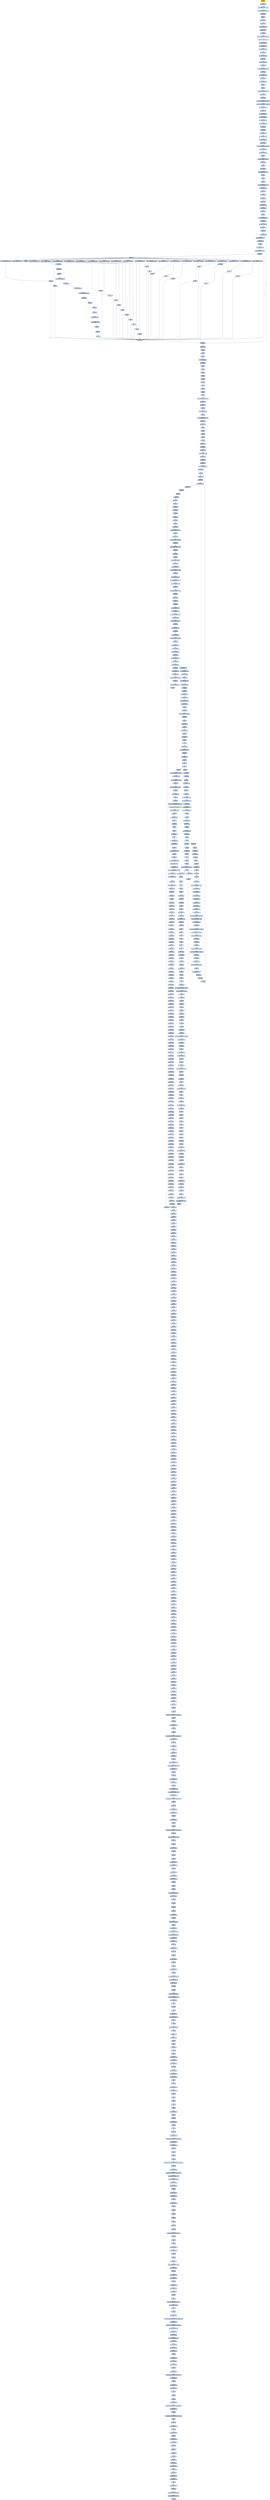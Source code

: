 digraph G {
node[shape=rectangle,style=filled,fillcolor=lightsteelblue,color=lightsteelblue]
bgcolor="transparent"
a0x00419b64pushl_ebp[label="start\npushl %ebp",color="lightgrey",fillcolor="orange"];
a0x00419b65movl_esp_ebp[label="0x00419b65\nmovl %esp, %ebp"];
a0x00419b67addl_0xfffffff0UINT8_esp[label="0x00419b67\naddl $0xfffffff0<UINT8>, %esp"];
a0x00419b6amovl_0x419a9cUINT32_eax[label="0x00419b6a\nmovl $0x419a9c<UINT32>, %eax"];
a0x00419b6fcall_0x0040472c[label="0x00419b6f\ncall 0x0040472c"];
a0x0040472cpushl_ebx[label="0x0040472c\npushl %ebx"];
a0x0040472dmovl_eax_ebx[label="0x0040472d\nmovl %eax, %ebx"];
a0x0040472fxorl_eax_eax[label="0x0040472f\nxorl %eax, %eax"];
a0x00404731movl_eax_0x0041a08c[label="0x00404731\nmovl %eax, 0x0041a08c"];
a0x00404736pushl_0x0UINT8[label="0x00404736\npushl $0x0<UINT8>"];
a0x00404738call_0x00404668[label="0x00404738\ncall 0x00404668"];
a0x00404668jmp_GetModuleHandleA_kernel32_dll[label="0x00404668\njmp GetModuleHandleA@kernel32.dll"];
GetModuleHandleA_kernel32_dll[label="GetModuleHandleA@kernel32.dll",color="lightgrey",fillcolor="lightgrey"];
a0x0040473dmovl_eax_0x0041b654[label="0x0040473d\nmovl %eax, 0x0041b654"];
a0x00404742movl_0x0041b654_eax[label="0x00404742\nmovl 0x0041b654, %eax"];
a0x00404747movl_eax_0x0041a094[label="0x00404747\nmovl %eax, 0x0041a094"];
a0x0040474cxorl_eax_eax[label="0x0040474c\nxorl %eax, %eax"];
a0x0040474emovl_eax_0x0041a098[label="0x0040474e\nmovl %eax, 0x0041a098"];
a0x00404753xorl_eax_eax[label="0x00404753\nxorl %eax, %eax"];
a0x00404755movl_eax_0x0041a09c[label="0x00404755\nmovl %eax, 0x0041a09c"];
a0x0040475acall_0x00404720[label="0x0040475a\ncall 0x00404720"];
a0x00404720movl_0x41a090UINT32_eax[label="0x00404720\nmovl $0x41a090<UINT32>, %eax"];
a0x00404725call_0x004043f4[label="0x00404725\ncall 0x004043f4"];
a0x004043f4movl_0x0041a024_edx[label="0x004043f4\nmovl 0x0041a024, %edx"];
a0x004043famovl_edx_eax_[label="0x004043fa\nmovl %edx, (%eax)"];
a0x004043fcmovl_eax_0x0041a024[label="0x004043fc\nmovl %eax, 0x0041a024"];
a0x00404401ret[label="0x00404401\nret"];
a0x0040472aret[label="0x0040472a\nret"];
a0x0040475fmovl_0x41a090UINT32_edx[label="0x0040475f\nmovl $0x41a090<UINT32>, %edx"];
a0x00404764movl_ebx_eax[label="0x00404764\nmovl %ebx, %eax"];
a0x00404766call_0x00403438[label="0x00404766\ncall 0x00403438"];
a0x00403438movl_0x40107cUINT32_0x0041b010[label="0x00403438\nmovl $0x40107c<UINT32>, 0x0041b010"];
a0x00403442movl_0x401084UINT32_0x0041b014[label="0x00403442\nmovl $0x401084<UINT32>, 0x0041b014"];
a0x0040344cmovl_eax_0x0041b62c[label="0x0040344c\nmovl %eax, 0x0041b62c"];
a0x00403451xorl_eax_eax[label="0x00403451\nxorl %eax, %eax"];
a0x00403453movl_eax_0x0041b630[label="0x00403453\nmovl %eax, 0x0041b630"];
a0x00403458movl_edx_0x0041b634[label="0x00403458\nmovl %edx, 0x0041b634"];
a0x0040345emovl_0x4edx__eax[label="0x0040345e\nmovl 0x4(%edx), %eax"];
a0x00403461movl_eax_0x0041b020[label="0x00403461\nmovl %eax, 0x0041b020"];
a0x00403466call_0x00403310[label="0x00403466\ncall 0x00403310"];
a0x00403310xorl_edx_edx[label="0x00403310\nxorl %edx, %edx"];
a0x00403312leal__12ebp__eax[label="0x00403312\nleal -12(%ebp), %eax"];
a0x00403315movl_fs_edx__ecx[label="0x00403315\nmovl %fs:(%edx), %ecx"];
a0x00403318movl_eax_fs_edx_[label="0x00403318\nmovl %eax, %fs:(%edx)"];
a0x0040331bmovl_ecx_eax_[label="0x0040331b\nmovl %ecx, (%eax)"];
a0x0040331dmovl_0x403270UINT32_0x4eax_[label="0x0040331d\nmovl $0x403270<UINT32>, 0x4(%eax)"];
a0x00403324movl_ebp_0x8eax_[label="0x00403324\nmovl %ebp, 0x8(%eax)"];
a0x00403327movl_eax_0x0041b628[label="0x00403327\nmovl %eax, 0x0041b628"];
a0x0040332cret[label="0x0040332c\nret"];
a0x0040346bmovb_0x0UINT8_0x0041b028[label="0x0040346b\nmovb $0x0<UINT8>, 0x0041b028"];
a0x00403472call_0x004033c8[label="0x00403472\ncall 0x004033c8"];
a0x004033c8pushl_ebp[label="0x004033c8\npushl %ebp"];
a0x004033c9movl_esp_ebp[label="0x004033c9\nmovl %esp, %ebp"];
a0x004033cbaddl_0xfffffff8UINT8_esp[label="0x004033cb\naddl $0xfffffff8<UINT8>, %esp"];
a0x004033cepushl_ebx[label="0x004033ce\npushl %ebx"];
a0x004033cfpushl_esi[label="0x004033cf\npushl %esi"];
a0x004033d0pushl_edi[label="0x004033d0\npushl %edi"];
a0x004033d1movl_0x41b624UINT32_edi[label="0x004033d1\nmovl $0x41b624<UINT32>, %edi"];
a0x004033d6movl_0x8edi__eax[label="0x004033d6\nmovl 0x8(%edi), %eax"];
a0x004033d9testl_eax_eax[label="0x004033d9\ntestl %eax, %eax"];
a0x004033dbje_0x00403431[label="0x004033db\nje 0x00403431"];
a0x004033ddmovl_eax__esi[label="0x004033dd\nmovl (%eax), %esi"];
a0x004033dfxorl_ebx_ebx[label="0x004033df\nxorl %ebx, %ebx"];
a0x004033e1movl_0x4eax__eax[label="0x004033e1\nmovl 0x4(%eax), %eax"];
a0x004033e4movl_eax__4ebp_[label="0x004033e4\nmovl %eax, -4(%ebp)"];
a0x004033e7xorl_eax_eax[label="0x004033e7\nxorl %eax, %eax"];
a0x004033e9pushl_ebp[label="0x004033e9\npushl %ebp"];
a0x004033eapushl_0x40341dUINT32[label="0x004033ea\npushl $0x40341d<UINT32>"];
a0x004033efpushl_fs_eax_[label="0x004033ef\npushl %fs:(%eax)"];
a0x004033f2movl_esp_fs_eax_[label="0x004033f2\nmovl %esp, %fs:(%eax)"];
a0x004033f5cmpl_ebx_esi[label="0x004033f5\ncmpl %ebx, %esi"];
a0x004033f7jle_0x00403413[label="0x004033f7\njle 0x00403413"];
a0x004033f9movl__4ebp__eax[label="0x004033f9\nmovl -4(%ebp), %eax"];
a0x004033fcmovl_eaxebx8__eax[label="0x004033fc\nmovl (%eax,%ebx,8), %eax"];
a0x004033ffmovl_eax__8ebp_[label="0x004033ff\nmovl %eax, -8(%ebp)"];
a0x00403402incl_ebx[label="0x00403402\nincl %ebx"];
a0x00403403movl_ebx_0xcedi_[label="0x00403403\nmovl %ebx, 0xc(%edi)"];
a0x00403406cmpl_0x0UINT8__8ebp_[label="0x00403406\ncmpl $0x0<UINT8>, -8(%ebp)"];
a0x0040340aje_0x0040340f[label="0x0040340a\nje 0x0040340f"];
a0x0040340ccall__8ebp_[label="0x0040340c\ncall -8(%ebp)"];
a0x004047a0subl_0x1UINT8_0x0041b658[label="0x004047a0\nsubl $0x1<UINT8>, 0x0041b658"];
a0x004047a7ret[label="0x004047a7\nret"];
a0x0040340fcmpl_ebx_esi[label="0x0040340f\ncmpl %ebx, %esi"];
a0x00403411jg_0x004033f9[label="0x00403411\njg 0x004033f9"];
a0x00404594subl_0x1UINT8_0x0041b5a8[label="0x00404594\nsubl $0x1<UINT8>, 0x0041b5a8"];
a0x0040459bjae_0x00404666[label="0x0040459b\njae 0x00404666"];
a0x00404666ret[label="0x00404666\nret"];
a0x004047d8subl_0x1UINT8_0x0041b660[label="0x004047d8\nsubl $0x1<UINT8>, 0x0041b660"];
a0x004047dfret[label="0x004047df\nret"];
a0x00404c0csubl_0x1UINT8_0x0041b664[label="0x00404c0c\nsubl $0x1<UINT8>, 0x0041b664"];
a0x00404c13ret[label="0x00404c13\nret"];
a0x00404c44subl_0x1UINT8_0x0041b668[label="0x00404c44\nsubl $0x1<UINT8>, 0x0041b668"];
a0x00404c4bret[label="0x00404c4b\nret"];
a0x00404c7csubl_0x1UINT8_0x0041b66c[label="0x00404c7c\nsubl $0x1<UINT8>, 0x0041b66c"];
a0x00404c83ret[label="0x00404c83\nret"];
a0x0040e724pushl_ebp[label="0x0040e724\npushl %ebp"];
a0x0040e725movl_esp_ebp[label="0x0040e725\nmovl %esp, %ebp"];
a0x0040e727xorl_eax_eax[label="0x0040e727\nxorl %eax, %eax"];
a0x0040e729pushl_ebp[label="0x0040e729\npushl %ebp"];
a0x0040e72apushl_0x40e74aUINT32[label="0x0040e72a\npushl $0x40e74a<UINT32>"];
a0x0040e72fpushl_fs_eax_[label="0x0040e72f\npushl %fs:(%eax)"];
a0x0040e732movl_esp_fs_eax_[label="0x0040e732\nmovl %esp, %fs:(%eax)"];
a0x0040e735subl_0x1UINT8_0x0041b6a0[label="0x0040e735\nsubl $0x1<UINT8>, 0x0041b6a0"];
a0x0040e73cxorl_eax_eax[label="0x0040e73c\nxorl %eax, %eax"];
a0x0040e73epopl_edx[label="0x0040e73e\npopl %edx"];
a0x0040e73fpopl_ecx[label="0x0040e73f\npopl %ecx"];
a0x0040e740popl_ecx[label="0x0040e740\npopl %ecx"];
a0x0040e741movl_edx_fs_eax_[label="0x0040e741\nmovl %edx, %fs:(%eax)"];
a0x0040e744pushl_0x40e751UINT32[label="0x0040e744\npushl $0x40e751<UINT32>"];
a0x0040e749ret[label="0x0040e749\nret"];
a0x0040e751popl_ebp[label="0x0040e751\npopl %ebp"];
a0x0040e752ret[label="0x0040e752\nret"];
a0x0040e794subl_0x1UINT8_0x0041b6bc[label="0x0040e794\nsubl $0x1<UINT8>, 0x0041b6bc"];
a0x0040e79bret[label="0x0040e79b\nret"];
a0x0040e7ccsubl_0x1UINT8_0x0041b6c0[label="0x0040e7cc\nsubl $0x1<UINT8>, 0x0041b6c0"];
a0x0040e7d3ret[label="0x0040e7d3\nret"];
a0x0040f1bcsubl_0x1UINT8_0x0041b6c4[label="0x0040f1bc\nsubl $0x1<UINT8>, 0x0041b6c4"];
a0x0040f1c3ret[label="0x0040f1c3\nret"];
a0x0040f5e4subl_0x1UINT8_0x0041b6c8[label="0x0040f5e4\nsubl $0x1<UINT8>, 0x0041b6c8"];
a0x0040f5ebret[label="0x0040f5eb\nret"];
a0x0040f8f8subl_0x1UINT8_0x0041b72c[label="0x0040f8f8\nsubl $0x1<UINT8>, 0x0041b72c"];
a0x0040f8ffret[label="0x0040f8ff\nret"];
a0x0040f964subl_0x1UINT8_0x0041b774[label="0x0040f964\nsubl $0x1<UINT8>, 0x0041b774"];
a0x0040f96bret[label="0x0040f96b\nret"];
a0x0040fa44subl_0x1UINT8_0x0041b784[label="0x0040fa44\nsubl $0x1<UINT8>, 0x0041b784"];
a0x0040fa4bret[label="0x0040fa4b\nret"];
a0x0040fa0csubl_0x1UINT8_0x0041b780[label="0x0040fa0c\nsubl $0x1<UINT8>, 0x0041b780"];
a0x0040fa13ret[label="0x0040fa13\nret"];
a0x0040f9d4subl_0x1UINT8_0x0041b77c[label="0x0040f9d4\nsubl $0x1<UINT8>, 0x0041b77c"];
a0x0040f9dbret[label="0x0040f9db\nret"];
a0x0040f99csubl_0x1UINT8_0x0041b778[label="0x0040f99c\nsubl $0x1<UINT8>, 0x0041b778"];
a0x0040f9a3ret[label="0x0040f9a3\nret"];
a0x0040faa4subl_0x1UINT8_0x0041b788[label="0x0040faa4\nsubl $0x1<UINT8>, 0x0041b788"];
a0x0040faabret[label="0x0040faab\nret"];
a0x0040ff70subl_0x1UINT8_0x0041b790[label="0x0040ff70\nsubl $0x1<UINT8>, 0x0041b790"];
a0x0040ff77ret[label="0x0040ff77\nret"];
a0x004106a8subl_0x1UINT8_0x0041b798[label="0x004106a8\nsubl $0x1<UINT8>, 0x0041b798"];
a0x004106afret[label="0x004106af\nret"];
a0x00410c70subl_0x1UINT8_0x0041b7a0[label="0x00410c70\nsubl $0x1<UINT8>, 0x0041b7a0"];
a0x00410c77ret[label="0x00410c77\nret"];
a0x00416ee4subl_0x1UINT8_0x0041b80c[label="0x00416ee4\nsubl $0x1<UINT8>, 0x0041b80c"];
a0x00416eebret[label="0x00416eeb\nret"];
a0x00419a6csubl_0x1UINT8_0x0041b888[label="0x00419a6c\nsubl $0x1<UINT8>, 0x0041b888"];
a0x00419a73ret[label="0x00419a73\nret"];
a0x00403413xorl_eax_eax[label="0x00403413\nxorl %eax, %eax"];
a0x00403415popl_edx[label="0x00403415\npopl %edx"];
a0x00403416popl_ecx[label="0x00403416\npopl %ecx"];
a0x00403417popl_ecx[label="0x00403417\npopl %ecx"];
a0x00403418movl_edx_fs_eax_[label="0x00403418\nmovl %edx, %fs:(%eax)"];
a0x0040341bjmp_0x00403431[label="0x0040341b\njmp 0x00403431"];
a0x00403431popl_edi[label="0x00403431\npopl %edi"];
a0x00403432popl_esi[label="0x00403432\npopl %esi"];
a0x00403433popl_ebx[label="0x00403433\npopl %ebx"];
a0x00403434popl_ecx[label="0x00403434\npopl %ecx"];
a0x00403435popl_ecx[label="0x00403435\npopl %ecx"];
a0x00403436popl_ebp[label="0x00403436\npopl %ebp"];
a0x00403437ret[label="0x00403437\nret"];
a0x00403477ret[label="0x00403477\nret"];
a0x0040476bpopl_ebx[label="0x0040476b\npopl %ebx"];
a0x0040476cret[label="0x0040476c\nret"];
a0x00419b74movl_0x419bc4UINT32_eax[label="0x00419b74\nmovl $0x419bc4<UINT32>, %eax"];
a0x00419b79call_0x004077d8[label="0x00419b79\ncall 0x004077d8"];
a0x004077d8xorl_ecx_ecx[label="0x004077d8\nxorl %ecx, %ecx"];
a0x004077daincl_ecx[label="0x004077da\nincl %ecx"];
a0x004077dbmovb_cl_0x0041b67c[label="0x004077db\nmovb %cl, 0x0041b67c"];
a0x004077e1pushl_eax[label="0x004077e1\npushl %eax"];
a0x004077e2movl_0x41a3f8UINT32_edx[label="0x004077e2\nmovl $0x41a3f8<UINT32>, %edx"];
a0x004077e7xorl_eax_eax[label="0x004077e7\nxorl %eax, %eax"];
a0x004077e9call_0x0040bdcc[label="0x004077e9\ncall 0x0040bdcc"];
a0x0040bdccpushl_ebx[label="0x0040bdcc\npushl %ebx"];
a0x0040bdcdpushl_esi[label="0x0040bdcd\npushl %esi"];
a0x0040bdcepushl_edi[label="0x0040bdce\npushl %edi"];
a0x0040bdcfpushl_ecx[label="0x0040bdcf\npushl %ecx"];
a0x0040bdd0pushl_edx[label="0x0040bdd0\npushl %edx"];
a0x0040bdd1movl_eax_esi[label="0x0040bdd1\nmovl %eax, %esi"];
a0x0040bdd3call_0x0040bdbc[label="0x0040bdd3\ncall 0x0040bdbc"];
a0x0040bdbcmovl_eax_ecx[label="0x0040bdbc\nmovl %eax, %ecx"];
a0x0040bdbemovl_0x00404cfc_edx[label="0x0040bdbe\nmovl 0x00404cfc, %edx"];
a0x0040bdc4xorl_eax_eax[label="0x0040bdc4\nxorl %eax, %eax"];
a0x0040bdc6call_0x0040cd60[label="0x0040bdc6\ncall 0x0040cd60"];
a0x0040cd60call_0x00402ba0[label="0x0040cd60\ncall 0x00402ba0"];
a0x00402ba0cmpl_0x1UINT8_edx[label="0x00402ba0\ncmpl $0x1<UINT8>, %edx"];
a0x00402ba3jae_0x00402ba6[label="0x00402ba3\njae 0x00402ba6"];
a0x00402ba6pushl_ecx[label="0x00402ba6\npushl %ecx"];
a0x00402ba7testl_eax_eax[label="0x00402ba7\ntestl %eax, %eax"];
a0x00402ba9jne_0x00402bee[label="0x00402ba9\njne 0x00402bee"];
a0x00402babmovl__8edx__eax[label="0x00402bab\nmovl -8(%edx), %eax"];
a0x00402baetestl_eax_eax[label="0x00402bae\ntestl %eax, %eax"];
a0x00402bb0je_0x00402be7[label="0x00402bb0\nje 0x00402be7"];
a0x00402bb2pushl_edx[label="0x00402bb2\npushl %edx"];
a0x00402bb3call_0x00402830[label="0x00402bb3\ncall 0x00402830"];
a0x00402830pushl_ebx[label="0x00402830\npushl %ebx"];
a0x00402831pushl_ecx[label="0x00402831\npushl %ecx"];
a0x00402832movl_eax_ebx[label="0x00402832\nmovl %eax, %ebx"];
a0x00402834testl_ebx_ebx[label="0x00402834\ntestl %ebx, %ebx"];
a0x00402836jle_0x00402852[label="0x00402836\njle 0x00402852"];
a0x00402838movl_ebx_eax[label="0x00402838\nmovl %ebx, %eax"];
a0x0040283acall_0x0041a02c[label="0x0040283a\ncall 0x0041a02c"];
a0x004021dcpushl_ebp[label="0x004021dc\npushl %ebp"];
a0x004021ddmovl_esp_ebp[label="0x004021dd\nmovl %esp, %ebp"];
a0x004021dfaddl_0xffffffecUINT8_esp[label="0x004021df\naddl $0xffffffec<UINT8>, %esp"];
a0x004021e2pushl_ebx[label="0x004021e2\npushl %ebx"];
a0x004021e3movl_eax_ebx[label="0x004021e3\nmovl %eax, %ebx"];
a0x004021e5cmpb_0x0UINT8_0x0041b5b0[label="0x004021e5\ncmpb $0x0<UINT8>, 0x0041b5b0"];
a0x004021ecjne_0x004021f7[label="0x004021ec\njne 0x004021f7"];
a0x004021f7cmpl_0x7ffffff8UINT32_ebx[label="0x004021f7\ncmpl $0x7ffffff8<UINT32>, %ebx"];
a0x004021fdjle_0x00402209[label="0x004021fd\njle 0x00402209"];
a0x00402209xorl_edx_edx[label="0x00402209\nxorl %edx, %edx"];
a0x0040220bpushl_ebp[label="0x0040220b\npushl %ebp"];
a0x0040220cpushl_0x402378UINT32[label="0x0040220c\npushl $0x402378<UINT32>"];
a0x00402211pushl_fs_edx_[label="0x00402211\npushl %fs:(%edx)"];
a0x00402214movl_esp_fs_edx_[label="0x00402214\nmovl %esp, %fs:(%edx)"];
a0x00402217cmpb_0x0UINT8_0x0041b039[label="0x00402217\ncmpb $0x0<UINT8>, 0x0041b039"];
a0x0040221eje_0x0040222a[label="0x0040221e\nje 0x0040222a"];
a0x0040222aaddl_0x7UINT8_ebx[label="0x0040222a\naddl $0x7<UINT8>, %ebx"];
a0x0040222dandl_0xfffffffcUINT8_ebx[label="0x0040222d\nandl $0xfffffffc<UINT8>, %ebx"];
a0x00402230cmpl_0xcUINT8_ebx[label="0x00402230\ncmpl $0xc<UINT8>, %ebx"];
a0x00402233jnl_0x0040223a[label="0x00402233\njnl 0x0040223a"];
a0x0040223acmpl_0x1000UINT32_ebx[label="0x0040223a\ncmpl $0x1000<UINT32>, %ebx"];
a0x00402240jg_0x004022f2[label="0x00402240\njg 0x004022f2"];
a0x00402246movl_ebx_eax[label="0x00402246\nmovl %ebx, %eax"];
a0x00402248testl_eax_eax[label="0x00402248\ntestl %eax, %eax"];
a0x0040224ajns_0x0040224f[label="0x0040224a\njns 0x0040224f"];
a0x0040224fsarl_0x2UINT8_eax[label="0x0040224f\nsarl $0x2<UINT8>, %eax"];
a0x00402252movl_0x0041b610_edx[label="0x00402252\nmovl 0x0041b610, %edx"];
a0x00402258movl__12edxeax4__edx[label="0x00402258\nmovl -12(%edx,%eax,4), %edx"];
a0x0040225cmovl_edx__8ebp_[label="0x0040225c\nmovl %edx, -8(%ebp)"];
a0x0040225fcmpl_0x0UINT8__8ebp_[label="0x0040225f\ncmpl $0x0<UINT8>, -8(%ebp)"];
a0x00402263je_0x004022f2[label="0x00402263\nje 0x004022f2"];
a0x004022f2cmpl_0x0041b608_ebx[label="0x004022f2\ncmpl 0x0041b608, %ebx"];
a0x004022f8jg_0x0040234d[label="0x004022f8\njg 0x0040234d"];
a0x004022fasubl_ebx_0x0041b608[label="0x004022fa\nsubl %ebx, 0x0041b608"];
a0x00402300cmpl_0xcUINT8_0x0041b608[label="0x00402300\ncmpl $0xc<UINT8>, 0x0041b608"];
a0x00402307jnl_0x00402316[label="0x00402307\njnl 0x00402316"];
a0x00402316movl_0x0041b60c_eax[label="0x00402316\nmovl 0x0041b60c, %eax"];
a0x0040231bmovl_eax__20ebp_[label="0x0040231b\nmovl %eax, -20(%ebp)"];
a0x0040231eaddl_ebx_0x0041b60c[label="0x0040231e\naddl %ebx, 0x0041b60c"];
a0x00402324movl_ebx_eax[label="0x00402324\nmovl %ebx, %eax"];
a0x00402326orl_0x2UINT8_eax[label="0x00402326\norl $0x2<UINT8>, %eax"];
a0x00402329movl__20ebp__edx[label="0x00402329\nmovl -20(%ebp), %edx"];
a0x0040232cmovl_eax_edx_[label="0x0040232c\nmovl %eax, (%edx)"];
a0x00402378jmp_0x004030fc[label="0x00402378\njmp 0x004030fc"];
a0x004030fcmovl_0x4esp__eax[label="0x004030fc\nmovl 0x4(%esp), %eax"];
a0x00403100movl_0x8esp__edx[label="0x00403100\nmovl 0x8(%esp), %edx"];
a0x00403104testl_0x6UINT32_0x4eax_[label="0x00403104\ntestl $0x6<UINT32>, 0x4(%eax)"];
a0x0040310bje_0x0040312c[label="0x0040310b\nje 0x0040312c"];
a0x0040312cmovl_0x1UINT32_eax[label="0x0040312c\nmovl $0x1<UINT32>, %eax"];
a0x00403131ret[label="0x00403131\nret"];
a0x0040232emovl__20ebp__eax[label="0x0040232e\nmovl -20(%ebp), %eax"];
a0x00402331addl_0x4UINT8_eax[label="0x00402331\naddl $0x4<UINT8>, %eax"];
a0x00402334movl_eax__4ebp_[label="0x00402334\nmovl %eax, -4(%ebp)"];
a0x00402337incl_0x0041b5a0[label="0x00402337\nincl 0x0041b5a0"];
a0x0040233dsubl_0x4UINT8_ebx[label="0x0040233d\nsubl $0x4<UINT8>, %ebx"];
a0x00402340addl_ebx_0x0041b5a4[label="0x00402340\naddl %ebx, 0x0041b5a4"];
a0x00402346call_0x004031b8[label="0x00402346\ncall 0x004031b8"];
a0x004031b8xorl_edx_edx[label="0x004031b8\nxorl %edx, %edx"];
a0x004031bamovl_0x8esp__ecx[label="0x004031ba\nmovl 0x8(%esp), %ecx"];
a0x004031bemovl_0x4esp__eax[label="0x004031be\nmovl 0x4(%esp), %eax"];
a0x004031c2addl_0x5UINT8_ecx[label="0x004031c2\naddl $0x5<UINT8>, %ecx"];
a0x004031c5movl_eax_fs_edx_[label="0x004031c5\nmovl %eax, %fs:(%edx)"];
a0x004031c8call_ecx[label="0x004031c8\ncall %ecx"];
a0x0040237djmp_0x00402364[label="0x0040237d\njmp 0x00402364"];
a0x00402364cmpb_0x0UINT8_0x0041b039[label="0x00402364\ncmpb $0x0<UINT8>, 0x0041b039"];
a0x0040236bje_0x00402377[label="0x0040236b\nje 0x00402377"];
a0x00402377ret[label="0x00402377\nret"];
a0x004031caret_0xcUINT16[label="0x004031ca\nret $0xc<UINT16>"];
a0x0040234bjmp_0x0040237f[label="0x0040234b\njmp 0x0040237f"];
a0x0040237fmovl__4ebp__eax[label="0x0040237f\nmovl -4(%ebp), %eax"];
a0x00402382popl_ebx[label="0x00402382\npopl %ebx"];
a0x00402383movl_ebp_esp[label="0x00402383\nmovl %ebp, %esp"];
a0x00402385popl_ebp[label="0x00402385\npopl %ebp"];
a0x00402386ret[label="0x00402386\nret"];
a0x00402840movl_eax_esp_[label="0x00402840\nmovl %eax, (%esp)"];
a0x00402843cmpl_0x0UINT8_esp_[label="0x00402843\ncmpl $0x0<UINT8>, (%esp)"];
a0x00402847jne_0x00402857[label="0x00402847\njne 0x00402857"];
a0x00402857movl_esp__eax[label="0x00402857\nmovl (%esp), %eax"];
a0x0040285apopl_edx[label="0x0040285a\npopl %edx"];
a0x0040285bpopl_ebx[label="0x0040285b\npopl %ebx"];
a0x0040285cret[label="0x0040285c\nret"];
a0x00402bb8popl_edx[label="0x00402bb8\npopl %edx"];
a0x00402bb9testl_eax_eax[label="0x00402bb9\ntestl %eax, %eax"];
a0x00402bbbje_0x00402be3[label="0x00402bbb\nje 0x00402be3"];
a0x00402bbdpushl_edi[label="0x00402bbd\npushl %edi"];
a0x00402bbemovl__8edx__ecx[label="0x00402bbe\nmovl -8(%edx), %ecx"];
a0x00402bc1movl_eax_edi[label="0x00402bc1\nmovl %eax, %edi"];
a0x00402bc3pushl_eax[label="0x00402bc3\npushl %eax"];
a0x00402bc4xorl_eax_eax[label="0x00402bc4\nxorl %eax, %eax"];
a0x00402bc6shrl_0x2UINT8_ecx[label="0x00402bc6\nshrl $0x2<UINT8>, %ecx"];
a0x00402bc9repz_stosl_eax_es_edi_[label="0x00402bc9\nrepz stosl %eax, %es:(%edi)"];
a0x00402bcbmovl__8edx__ecx[label="0x00402bcb\nmovl -8(%edx), %ecx"];
a0x00402bceandl_0x3UINT8_ecx[label="0x00402bce\nandl $0x3<UINT8>, %ecx"];
a0x00402bd1repz_stosb_al_es_edi_[label="0x00402bd1\nrepz stosb %al, %es:(%edi)"];
a0x00402bd3popl_eax[label="0x00402bd3\npopl %eax"];
a0x00402bd4popl_edi[label="0x00402bd4\npopl %edi"];
a0x00402bd5movl__4edx__ecx[label="0x00402bd5\nmovl -4(%edx), %ecx"];
a0x00402bd8testl_ecx_ecx[label="0x00402bd8\ntestl %ecx, %ecx"];
a0x00402bdajl_0x00402bdf[label="0x00402bda\njl 0x00402bdf"];
a0x00402bdcmovl_edx_ecxeax_[label="0x00402bdc\nmovl %edx, (%ecx,%eax)"];
a0x00402bdftestl_eax_eax[label="0x00402bdf\ntestl %eax, %eax"];
a0x00402be1popl_ecx[label="0x00402be1\npopl %ecx"];
a0x00402be2ret[label="0x00402be2\nret"];
a0x0040cd65je_0x0040cd70[label="0x0040cd65\nje 0x0040cd70"];
a0x0040cd67pushl_eax[label="0x0040cd67\npushl %eax"];
a0x0040cd68movl_ecx_edx[label="0x0040cd68\nmovl %ecx, %edx"];
a0x0040cd6amovl_eax__ecx[label="0x0040cd6a\nmovl (%eax), %ecx"];
a0x0040cd6ccall_0x8ecx_[label="0x0040cd6c\ncall 0x8(%ecx)"];
a0x0040c45cpushl_eax[label="0x0040c45c\npushl %eax"];
a0x0040c45dpushl_edx[label="0x0040c45d\npushl %edx"];
a0x0040c45emovl_eax__edx[label="0x0040c45e\nmovl (%eax), %edx"];
a0x0040c460call_edx_[label="0x0040c460\ncall (%edx)"];
a0x0040c3d8pushl_ebx[label="0x0040c3d8\npushl %ebx"];
a0x0040c3d9pushl_edi[label="0x0040c3d9\npushl %edi"];
a0x0040c3damovl_eax_ebx[label="0x0040c3da\nmovl %eax, %ebx"];
a0x0040c3dcmovl_0x4086d0UINT32_eax[label="0x0040c3dc\nmovl $0x4086d0<UINT32>, %eax"];
a0x0040c3e1leal_0xf1ebx__edi[label="0x0040c3e1\nleal 0xf1(%ebx), %edi"];
a0x0040c3e7stosl_eax_es_edi_[label="0x0040c3e7\nstosl %eax, %es:(%edi)"];
a0x0040c3e8stosl_eax_es_edi_[label="0x0040c3e8\nstosl %eax, %es:(%edi)"];
a0x0040c3e9stosl_eax_es_edi_[label="0x0040c3e9\nstosl %eax, %es:(%edi)"];
a0x0040c3eastosl_eax_es_edi_[label="0x0040c3ea\nstosl %eax, %es:(%edi)"];
a0x0040c3ebstosl_eax_es_edi_[label="0x0040c3eb\nstosl %eax, %es:(%edi)"];
a0x0040c3ecleal_0x10bebx__edi[label="0x0040c3ec\nleal 0x10b(%ebx), %edi"];
a0x0040c3f2stosl_eax_es_edi_[label="0x0040c3f2\nstosl %eax, %es:(%edi)"];
a0x0040c3f3movl_0x4052f4UINT32_0x81ebx_[label="0x0040c3f3\nmovl $0x4052f4<UINT32>, 0x81(%ebx)"];
a0x0040c3fdmovl_0x407784UINT32_edx[label="0x0040c3fd\nmovl $0x407784<UINT32>, %edx"];
a0x0040c402movl_edx_0x208ebx_[label="0x0040c402\nmovl %edx, 0x208(%ebx)"];
a0x0040c408incb_0x109ebx_[label="0x0040c408\nincb 0x109(%ebx)"];
a0x0040c40emovl_0x8000000fUINT32_0x119ebx_[label="0x0040c40e\nmovl $0x8000000f<UINT32>, 0x119(%ebx)"];
a0x0040c418movl_0x8UINT32_0x115ebx_[label="0x0040c418\nmovl $0x8<UINT32>, 0x115(%ebx)"];
a0x0040c422movb_0x2UINT8_0x129ebx_[label="0x0040c422\nmovb $0x2<UINT8>, 0x129(%ebx)"];
a0x0040c429incl_0x113ebx_[label="0x0040c429\nincl 0x113(%ebx)"];
a0x0040c42fincl_0x114ebx_[label="0x0040c42f\nincl 0x114(%ebx)"];
a0x0040c435decb_0x60ebx_[label="0x0040c435\ndecb 0x60(%ebx)"];
a0x0040c438movb_0x20UINT8_0x30ebx_[label="0x0040c438\nmovb $0x20<UINT8>, 0x30(%ebx)"];
a0x0040c43cmovl_0x16cf0000UINT32_0x34ebx_[label="0x0040c43c\nmovl $0x16cf0000<UINT32>, 0x34(%ebx)"];
a0x0040c443incl_0x3aebx_[label="0x0040c443\nincl 0x3a(%ebx)"];
a0x0040c446decw_0x55ebx_[label="0x0040c446\ndecw 0x55(%ebx)"];
a0x0040c44aleal_0x65ebx__edi[label="0x0040c44a\nleal 0x65(%ebx), %edi"];
a0x0040c44dmovl_0x4051a4UINT32_ebx[label="0x0040c44d\nmovl $0x4051a4<UINT32>, %ebx"];
a0x0040c452call_ebx[label="0x0040c452\ncall %ebx"];
a0x004051a4movl_0x00404c84_edx[label="0x004051a4\nmovl 0x00404c84, %edx"];
a0x004051aaxorl_eax_eax[label="0x004051aa\nxorl %eax, %eax"];
a0x004051accall_0x0040b2f4[label="0x004051ac\ncall 0x0040b2f4"];
a0x0040b2f4call_0x00402ba0[label="0x0040b2f4\ncall 0x00402ba0"];
a0x0040b2f9je_0x0040b301[label="0x0040b2f9\nje 0x0040b301"];
a0x0040b2fbpushl_eax[label="0x0040b2fb\npushl %eax"];
a0x0040b2fcmovl_eax__edx[label="0x0040b2fc\nmovl (%eax), %edx"];
a0x0040b2fecall_edx_[label="0x0040b2fe\ncall (%edx)"];
a0x00405150ret[label="0x00405150\nret"];
a0x0040b300popl_eax[label="0x0040b300\npopl %eax"];
a0x0040b301ret[label="0x0040b301\nret"];
a0x004051b1movl_0x4UINT32_0x24eax_[label="0x004051b1\nmovl $0x4<UINT32>, 0x24(%eax)"];
a0x004051b8ret[label="0x004051b8\nret"];
a0x0040c454stosl_eax_es_edi_[label="0x0040c454\nstosl %eax, %es:(%edi)"];
a0x0040c455call_ebx[label="0x0040c455\ncall %ebx"];
a0x0040c457stosl_eax_es_edi_[label="0x0040c457\nstosl %eax, %es:(%edi)"];
a0x0040c458popl_edi[label="0x0040c458\npopl %edi"];
a0x0040c459popl_ebx[label="0x0040c459\npopl %ebx"];
a0x0040c45aret[label="0x0040c45a\nret"];
a0x0040c462popl_edx[label="0x0040c462\npopl %edx"];
a0x0040c463popl_eax[label="0x0040c463\npopl %eax"];
a0x0040c464testl_edx_edx[label="0x0040c464\ntestl %edx, %edx"];
a0x0040c466je_0x0040c474[label="0x0040c466\nje 0x0040c474"];
a0x0040c474call_0x0040ccdc[label="0x0040c474\ncall 0x0040ccdc"];
a0x0040ccdcpushl_ebx[label="0x0040ccdc\npushl %ebx"];
a0x0040ccddpushl_edi[label="0x0040ccdd\npushl %edi"];
a0x0040ccdexchgl_eax_ebx[label="0x0040ccde\nxchgl %eax, %ebx"];
a0x0040ccdfmovl_edx_edi[label="0x0040ccdf\nmovl %edx, %edi"];
a0x0040cce1movl_0x4debx__ecx[label="0x0040cce1\nmovl 0x4d(%ebx), %ecx"];
a0x0040cce4cmpl_ecx_edi[label="0x0040cce4\ncmpl %ecx, %edi"];
a0x0040cce6je_0x0040cd5c[label="0x0040cce6\nje 0x0040cd5c"];
a0x0040cd5cpopl_edi[label="0x0040cd5c\npopl %edi"];
a0x0040cd5dpopl_ebx[label="0x0040cd5d\npopl %ebx"];
a0x0040cd5eret[label="0x0040cd5e\nret"];
a0x0040c479ret[label="0x0040c479\nret"];
a0x0040cd6fpopl_eax[label="0x0040cd6f\npopl %eax"];
a0x0040cd70ret[label="0x0040cd70\nret"];
a0x0040bdcbret[label="0x0040bdcb\nret"];
a0x0040bdd8xchgl_eax_ebx[label="0x0040bdd8\nxchgl %eax, %ebx"];
a0x0040bdd9popl_0x105ebx_[label="0x0040bdd9\npopl 0x105(%ebx)"];
a0x0040bddfpopl_edx[label="0x0040bddf\npopl %edx"];
a0x0040bde0testl_esi_esi[label="0x0040bde0\ntestl %esi, %esi"];
a0x0040bde2je_0x0040be6d[label="0x0040bde2\nje 0x0040be6d"];
a0x0040be6dxchgl_eax_ebx[label="0x0040be6d\nxchgl %eax, %ebx"];
a0x0040be6epopl_edi[label="0x0040be6e\npopl %edi"];
a0x0040be6fpopl_esi[label="0x0040be6f\npopl %esi"];
a0x0040be70popl_ebx[label="0x0040be70\npopl %ebx"];
a0x0040be71ret[label="0x0040be71\nret"];
a0x004077eeincb_0xbdeax_[label="0x004077ee\nincb 0xbd(%eax)"];
a0x004077f4movw_0xffff90caUINT16_0x36eax_[label="0x004077f4\nmovw $0xffff90ca<UINT16>, 0x36(%eax)"];
a0x004077famovb_0x4UINT8_0x3aeax_[label="0x004077fa\nmovb $0x4<UINT8>, 0x3a(%eax)"];
a0x004077fecall_0x00407883[label="0x004077fe\ncall 0x00407883"];
a0x00407883popl_0x5d2eax_[label="0x00407883\npopl 0x5d2(%eax)"];
a0x00407889pushl_eax[label="0x00407889\npushl %eax"];
a0x0040788acall_0x004078b1[label="0x0040788a\ncall 0x004078b1"];
a0x004078b1popl_edx[label="0x004078b1\npopl %edx"];
a0x004078b2call_0x0040a930[label="0x004078b2\ncall 0x0040a930"];
a0x0040a930xorl_ecx_ecx[label="0x0040a930\nxorl %ecx, %ecx"];
a0x0040a932call_0x0040e628[label="0x0040a932\ncall 0x0040e628"];
a0x0040e628pushl_ebx[label="0x0040e628\npushl %ebx"];
a0x0040e629pushl_edi[label="0x0040e629\npushl %edi"];
a0x0040e62apushl_ecx[label="0x0040e62a\npushl %ecx"];
a0x0040e62bxchgl_eax_ebx[label="0x0040e62b\nxchgl %eax, %ebx"];
a0x0040e62cmovl_edx_edi[label="0x0040e62c\nmovl %edx, %edi"];
a0x0040e62emovl_0x40a884UINT32_0xf5ebx_[label="0x0040e62e\nmovl $0x40a884<UINT32>, 0xf5(%ebx)"];
a0x0040e638movl_0x65ebx__eax[label="0x0040e638\nmovl 0x65(%ebx), %eax"];
a0x0040e63bmovl_edi_edx[label="0x0040e63b\nmovl %edi, %edx"];
a0x0040e63dcall_0x004052ac[label="0x0040e63d\ncall 0x004052ac"];
a0x004052acpushl_edi[label="0x004052ac\npushl %edi"];
a0x004052admovl_0x18eax__edi[label="0x004052ad\nmovl 0x18(%eax), %edi"];
a0x004052b0movl_0x1ceax__ecx[label="0x004052b0\nmovl 0x1c(%eax), %ecx"];
a0x004052b3pushl_edi[label="0x004052b3\npushl %edi"];
a0x004052b4decl_eax[label="0x004052b4\ndecl %eax"];
a0x004052b5movl_edx_eax[label="0x004052b5\nmovl %edx, %eax"];
a0x004052b7repnz_scasl_es_edi__eax[label="0x004052b7\nrepnz scasl %es:(%edi), %eax"];
a0x004052b9popl_edx[label="0x004052b9\npopl %edx"];
a0x004052baje_0x004052be[label="0x004052ba\nje 0x004052be"];
a0x004052bemovl_edi_eax[label="0x004052be\nmovl %edi, %eax"];
a0x004052c0stc_[label="0x004052c0\nstc "];
a0x004052c1sbbl_edx_eax[label="0x004052c1\nsbbl %edx, %eax"];
a0x004052c3sarl_0x2UINT8_eax[label="0x004052c3\nsarl $0x2<UINT8>, %eax"];
a0x004052c6popl_edi[label="0x004052c6\npopl %edi"];
a0x004052c7ret[label="0x004052c7\nret"];
a0x0040e642testl_eax_eax[label="0x0040e642\ntestl %eax, %eax"];
a0x0040e644jnl_0x0040e659[label="0x0040e644\njnl 0x0040e659"];
a0x0040e659movl_0x65ebx__eax[label="0x0040e659\nmovl 0x65(%ebx), %eax"];
a0x0040e65ccall_0x0041a124[label="0x0040e65c\ncall 0x0041a124"];
a0x0040a92cret[label="0x0040a92c\nret"];
a0x0040e662popl_ecx[label="0x0040e662\npopl %ecx"];
a0x0040e663popl_edi[label="0x0040e663\npopl %edi"];
a0x0040e664popl_ebx[label="0x0040e664\npopl %ebx"];
a0x0040e665ret[label="0x0040e665\nret"];
a0x0040a937ret[label="0x0040a937\nret"];
a0x004078b7popl_eax[label="0x004078b7\npopl %eax"];
a0x004078b8popl_edx[label="0x004078b8\npopl %edx"];
a0x004078b9pushl_eax[label="0x004078b9\npushl %eax"];
a0x004078bacall_0x0040ca04[label="0x004078ba\ncall 0x0040ca04"];
a0x0040ca04pushl_ebx[label="0x0040ca04\npushl %ebx"];
a0x0040ca05xchgl_eax_ebx[label="0x0040ca05\nxchgl %eax, %ebx"];
a0x0040ca06leal_0x58debx__eax[label="0x0040ca06\nleal 0x58d(%ebx), %eax"];
a0x0040ca0ccall_0x004036fc[label="0x0040ca0c\ncall 0x004036fc"];
a0x004036fctestl_edx_edx[label="0x004036fc\ntestl %edx, %edx"];
a0x004036feje_0x00403724[label="0x004036fe\nje 0x00403724"];
a0x00403700movl__8edx__ecx[label="0x00403700\nmovl -8(%edx), %ecx"];
a0x00403703incl_ecx[label="0x00403703\nincl %ecx"];
a0x00403704jg_0x00403720[label="0x00403704\njg 0x00403720"];
a0x00403706pushl_eax[label="0x00403706\npushl %eax"];
a0x00403707pushl_edx[label="0x00403707\npushl %edx"];
a0x00403708movl__4edx__eax[label="0x00403708\nmovl -4(%edx), %eax"];
a0x0040370bcall_0x0040376c[label="0x0040370b\ncall 0x0040376c"];
a0x0040376ctestl_eax_eax[label="0x0040376c\ntestl %eax, %eax"];
a0x0040376ejle_0x00403794[label="0x0040376e\njle 0x00403794"];
a0x00403770pushl_eax[label="0x00403770\npushl %eax"];
a0x00403771addl_0xaUINT8_eax[label="0x00403771\naddl $0xa<UINT8>, %eax"];
a0x00403774andl_0xfffffffeUINT8_eax[label="0x00403774\nandl $0xfffffffe<UINT8>, %eax"];
a0x00403777pushl_eax[label="0x00403777\npushl %eax"];
a0x00403778call_0x00402830[label="0x00403778\ncall 0x00402830"];
a0x0040377dpopl_edx[label="0x0040377d\npopl %edx"];
a0x0040377emovw_0x0UINT16__2edxeax_[label="0x0040377e\nmovw $0x0<UINT16>, -2(%edx,%eax)"];
a0x00403270movl_0x4esp__eax[label="0x00403270\nmovl 0x4(%esp), %eax"];
a0x00403274testl_0x6UINT32_0x4eax_[label="0x00403274\ntestl $0x6<UINT32>, 0x4(%eax)"];
a0x0040327bjne_0x0040330a[label="0x0040327b\njne 0x0040330a"];
a0x00403281cmpb_0x0UINT8_0x0041a018[label="0x00403281\ncmpb $0x0<UINT8>, 0x0041a018"];
a0x00403288ja_0x00403299[label="0x00403288\nja 0x00403299"];
a0x0040328aleal_0x4esp__eax[label="0x0040328a\nleal 0x4(%esp), %eax"];
a0x0040328epushl_eax[label="0x0040328e\npushl %eax"];
a0x0040328fcall_0x0040108c[label="0x0040328f\ncall 0x0040108c"];
a0x0040108cjmp_UnhandledExceptionFilter_kernel32_dll[label="0x0040108c\njmp UnhandledExceptionFilter@kernel32.dll"];
UnhandledExceptionFilter_kernel32_dll[label="UnhandledExceptionFilter@kernel32.dll",color="lightgrey",fillcolor="lightgrey"];
a0x00403294cmpl_0x0UINT8_eax[label="0x00403294\ncmpl $0x0<UINT8>, %eax"];
a0x00403297je_0x0040330a[label="0x00403297\nje 0x0040330a"];
a0x00403299movl_0x4esp__eax[label="0x00403299\nmovl 0x4(%esp), %eax"];
a0x0040329dcld_[label="0x0040329d\ncld "];
a0x0040329ecall_0x00402cfc[label="0x0040329e\ncall 0x00402cfc"];
a0x00402cfcfninit_[label="0x00402cfc\nfninit "];
a0x00402cfefwait_[label="0x00402cfe\nfwait "];
a0x00402cfffldcw_0x0041a014[label="0x00402cff\nfldcw 0x0041a014"];
a0x00402d05ret[label="0x00402d05\nret"];
a0x004032a3movl_0x8esp__edx[label="0x004032a3\nmovl 0x8(%esp), %edx"];
a0x004032a7pushl_0x0UINT8[label="0x004032a7\npushl $0x0<UINT8>"];
a0x004032a9pushl_eax[label="0x004032a9\npushl %eax"];
a0x004032aapushl_0x4032b6UINT32[label="0x004032aa\npushl $0x4032b6<UINT32>"];
a0x004032afpushl_edx[label="0x004032af\npushl %edx"];
a0x004032b0call_0x0041b014[label="0x004032b0\ncall 0x0041b014"];
a0x00401084jmp_RtlUnwind_kernel32_dll[label="0x00401084\njmp RtlUnwind@kernel32.dll"];
RtlUnwind_kernel32_dll[label="RtlUnwind@kernel32.dll",color="lightgrey",fillcolor="lightgrey"];
a0x004032b6movl_0x4esp__ebx[label="0x004032b6\nmovl 0x4(%esp), %ebx"];
a0x004032bacmpl_0xeedfadeUINT32_ebx_[label="0x004032ba\ncmpl $0xeedfade<UINT32>, (%ebx)"];
a0x004032c0movl_0x14ebx__edx[label="0x004032c0\nmovl 0x14(%ebx), %edx"];
a0x004032c3movl_0x18ebx__eax[label="0x004032c3\nmovl 0x18(%ebx), %eax"];
a0x004032c6je_0x004032e5[label="0x004032c6\nje 0x004032e5"];
a0x004032c8movl_0x0041b00c_edx[label="0x004032c8\nmovl 0x0041b00c, %edx"];
a0x004032cetestl_edx_edx[label="0x004032ce\ntestl %edx, %edx"];
a0x004032d0je_0x004031d0[label="0x004032d0\nje 0x004031d0"];
a0x004032d6movl_ebx_eax[label="0x004032d6\nmovl %ebx, %eax"];
a0x004032d8call_edx[label="0x004032d8\ncall %edx"];
a0x0041f010addb_al_eax_[label="0x0041f010\naddb %al, (%eax)"];
a0x0041f012addb_al_eax_[label="0x0041f012\naddb %al, (%eax)"];
a0x0041f014addb_al_eax_[label="0x0041f014\naddb %al, (%eax)"];
a0x0041f016addb_al_eax_[label="0x0041f016\naddb %al, (%eax)"];
a0x0041f018addb_al_eax_[label="0x0041f018\naddb %al, (%eax)"];
a0x0041f01aaddb_al_eax_[label="0x0041f01a\naddb %al, (%eax)"];
a0x0041f01caddb_al_eax_[label="0x0041f01c\naddb %al, (%eax)"];
a0x0041f01eaddb_al_eax_[label="0x0041f01e\naddb %al, (%eax)"];
a0x0041f020addb_al_eax_[label="0x0041f020\naddb %al, (%eax)"];
a0x0041f022addb_al_eax_[label="0x0041f022\naddb %al, (%eax)"];
a0x0041f024addb_al_eax_[label="0x0041f024\naddb %al, (%eax)"];
a0x0041f026addb_al_eax_[label="0x0041f026\naddb %al, (%eax)"];
a0x0041f028addb_al_eax_[label="0x0041f028\naddb %al, (%eax)"];
a0x0041f02aaddb_al_eax_[label="0x0041f02a\naddb %al, (%eax)"];
a0x0041f02caddb_al_eax_[label="0x0041f02c\naddb %al, (%eax)"];
a0x0041f02eaddb_al_eax_[label="0x0041f02e\naddb %al, (%eax)"];
a0x0041f030addb_al_eax_[label="0x0041f030\naddb %al, (%eax)"];
a0x0041f032addb_al_eax_[label="0x0041f032\naddb %al, (%eax)"];
a0x0041f034addb_al_eax_[label="0x0041f034\naddb %al, (%eax)"];
a0x0041f036addb_al_eax_[label="0x0041f036\naddb %al, (%eax)"];
a0x0041f038addb_al_eax_[label="0x0041f038\naddb %al, (%eax)"];
a0x0041f03aaddb_al_eax_[label="0x0041f03a\naddb %al, (%eax)"];
a0x0041f03caddb_al_eax_[label="0x0041f03c\naddb %al, (%eax)"];
a0x0041f03eaddb_al_eax_[label="0x0041f03e\naddb %al, (%eax)"];
a0x0041f040addb_al_eax_[label="0x0041f040\naddb %al, (%eax)"];
a0x0041f042addb_al_eax_[label="0x0041f042\naddb %al, (%eax)"];
a0x0041f044addb_al_eax_[label="0x0041f044\naddb %al, (%eax)"];
a0x0041f046addb_al_eax_[label="0x0041f046\naddb %al, (%eax)"];
a0x0041f048addb_al_eax_[label="0x0041f048\naddb %al, (%eax)"];
a0x0041f04aaddb_al_eax_[label="0x0041f04a\naddb %al, (%eax)"];
a0x0041f04caddb_al_eax_[label="0x0041f04c\naddb %al, (%eax)"];
a0x0041f04eaddb_al_eax_[label="0x0041f04e\naddb %al, (%eax)"];
a0x0041f050addb_al_eax_[label="0x0041f050\naddb %al, (%eax)"];
a0x0041f052addb_al_eax_[label="0x0041f052\naddb %al, (%eax)"];
a0x0041f054addb_al_eax_[label="0x0041f054\naddb %al, (%eax)"];
a0x0041f056addb_al_eax_[label="0x0041f056\naddb %al, (%eax)"];
a0x0041f058addb_al_eax_[label="0x0041f058\naddb %al, (%eax)"];
a0x0041f05aaddb_al_eax_[label="0x0041f05a\naddb %al, (%eax)"];
a0x0041f05caddb_al_eax_[label="0x0041f05c\naddb %al, (%eax)"];
a0x0041f05eaddb_al_eax_[label="0x0041f05e\naddb %al, (%eax)"];
a0x0041f060addb_al_eax_[label="0x0041f060\naddb %al, (%eax)"];
a0x0041f062addb_al_eax_[label="0x0041f062\naddb %al, (%eax)"];
a0x0041f064addb_al_eax_[label="0x0041f064\naddb %al, (%eax)"];
a0x0041f066addb_al_eax_[label="0x0041f066\naddb %al, (%eax)"];
a0x0041f068addb_al_eax_[label="0x0041f068\naddb %al, (%eax)"];
a0x0041f06aaddb_al_eax_[label="0x0041f06a\naddb %al, (%eax)"];
a0x0041f06caddb_al_eax_[label="0x0041f06c\naddb %al, (%eax)"];
a0x0041f06eaddb_al_eax_[label="0x0041f06e\naddb %al, (%eax)"];
a0x0041f070addb_al_eax_[label="0x0041f070\naddb %al, (%eax)"];
a0x0041f072addb_al_eax_[label="0x0041f072\naddb %al, (%eax)"];
a0x0041f074addb_al_eax_[label="0x0041f074\naddb %al, (%eax)"];
a0x0041f076addb_al_eax_[label="0x0041f076\naddb %al, (%eax)"];
a0x0041f078addb_al_eax_[label="0x0041f078\naddb %al, (%eax)"];
a0x0041f07aaddb_al_eax_[label="0x0041f07a\naddb %al, (%eax)"];
a0x0041f07caddb_al_eax_[label="0x0041f07c\naddb %al, (%eax)"];
a0x0041f07eaddb_al_eax_[label="0x0041f07e\naddb %al, (%eax)"];
a0x0041f080addb_al_eax_[label="0x0041f080\naddb %al, (%eax)"];
a0x0041f082addb_al_eax_[label="0x0041f082\naddb %al, (%eax)"];
a0x0041f084addb_al_eax_[label="0x0041f084\naddb %al, (%eax)"];
a0x0041f086addb_al_eax_[label="0x0041f086\naddb %al, (%eax)"];
a0x0041f088addb_al_eax_[label="0x0041f088\naddb %al, (%eax)"];
a0x0041f08aaddb_al_eax_[label="0x0041f08a\naddb %al, (%eax)"];
a0x0041f08caddb_al_eax_[label="0x0041f08c\naddb %al, (%eax)"];
a0x0041f08eaddb_al_eax_[label="0x0041f08e\naddb %al, (%eax)"];
a0x0041f090addb_al_eax_[label="0x0041f090\naddb %al, (%eax)"];
a0x0041f092addb_al_eax_[label="0x0041f092\naddb %al, (%eax)"];
a0x0041f094addb_al_eax_[label="0x0041f094\naddb %al, (%eax)"];
a0x0041f096addb_al_eax_[label="0x0041f096\naddb %al, (%eax)"];
a0x0041f098addb_al_eax_[label="0x0041f098\naddb %al, (%eax)"];
a0x0041f09aaddb_al_eax_[label="0x0041f09a\naddb %al, (%eax)"];
a0x0041f09caddb_al_eax_[label="0x0041f09c\naddb %al, (%eax)"];
a0x0041f09eaddb_al_eax_[label="0x0041f09e\naddb %al, (%eax)"];
a0x0041f0a0addb_al_eax_[label="0x0041f0a0\naddb %al, (%eax)"];
a0x0041f0a2addb_al_eax_[label="0x0041f0a2\naddb %al, (%eax)"];
a0x0041f0a4addb_al_eax_[label="0x0041f0a4\naddb %al, (%eax)"];
a0x0041f0a6addb_al_eax_[label="0x0041f0a6\naddb %al, (%eax)"];
a0x0041f0a8addb_al_eax_[label="0x0041f0a8\naddb %al, (%eax)"];
a0x0041f0aaaddb_al_eax_[label="0x0041f0aa\naddb %al, (%eax)"];
a0x0041f0acaddb_al_eax_[label="0x0041f0ac\naddb %al, (%eax)"];
a0x0041f0aeaddb_al_eax_[label="0x0041f0ae\naddb %al, (%eax)"];
a0x0041f0b0addb_al_eax_[label="0x0041f0b0\naddb %al, (%eax)"];
a0x0041f0b2addb_al_eax_[label="0x0041f0b2\naddb %al, (%eax)"];
a0x0041f0b4addb_al_eax_[label="0x0041f0b4\naddb %al, (%eax)"];
a0x0041f0b6addb_al_eax_[label="0x0041f0b6\naddb %al, (%eax)"];
a0x0041f0b8addb_al_eax_[label="0x0041f0b8\naddb %al, (%eax)"];
a0x0041f0baaddb_al_eax_[label="0x0041f0ba\naddb %al, (%eax)"];
a0x0041f0bcaddb_al_eax_[label="0x0041f0bc\naddb %al, (%eax)"];
a0x0041f0beaddb_al_eax_[label="0x0041f0be\naddb %al, (%eax)"];
a0x0041f0c0addb_al_eax_[label="0x0041f0c0\naddb %al, (%eax)"];
a0x0041f0c2addb_al_eax_[label="0x0041f0c2\naddb %al, (%eax)"];
a0x0041f0c4addb_al_eax_[label="0x0041f0c4\naddb %al, (%eax)"];
a0x0041f0c6addb_al_eax_[label="0x0041f0c6\naddb %al, (%eax)"];
a0x0041f0c8addb_al_eax_[label="0x0041f0c8\naddb %al, (%eax)"];
a0x0041f0caaddb_al_eax_[label="0x0041f0ca\naddb %al, (%eax)"];
a0x0041f0ccaddb_al_eax_[label="0x0041f0cc\naddb %al, (%eax)"];
a0x0041f0ceaddb_al_eax_[label="0x0041f0ce\naddb %al, (%eax)"];
a0x0041f0d0addb_al_eax_[label="0x0041f0d0\naddb %al, (%eax)"];
a0x0041f0d2addb_al_eax_[label="0x0041f0d2\naddb %al, (%eax)"];
a0x0041f0d4addb_al_eax_[label="0x0041f0d4\naddb %al, (%eax)"];
a0x0041f0d6addb_al_eax_[label="0x0041f0d6\naddb %al, (%eax)"];
a0x0041f0d8addb_al_eax_[label="0x0041f0d8\naddb %al, (%eax)"];
a0x0041f0daaddb_al_eax_[label="0x0041f0da\naddb %al, (%eax)"];
a0x0041f0dcaddb_al_eax_[label="0x0041f0dc\naddb %al, (%eax)"];
a0x0041f0deaddb_al_eax_[label="0x0041f0de\naddb %al, (%eax)"];
a0x0041f0e0addb_al_eax_[label="0x0041f0e0\naddb %al, (%eax)"];
a0x0041f0e2addb_al_eax_[label="0x0041f0e2\naddb %al, (%eax)"];
a0x0041f0e4addb_al_eax_[label="0x0041f0e4\naddb %al, (%eax)"];
a0x0041f0e6addb_al_eax_[label="0x0041f0e6\naddb %al, (%eax)"];
a0x0041f0e8addb_al_eax_[label="0x0041f0e8\naddb %al, (%eax)"];
a0x0041f0eaaddb_al_eax_[label="0x0041f0ea\naddb %al, (%eax)"];
a0x0041f0ecaddb_al_eax_[label="0x0041f0ec\naddb %al, (%eax)"];
a0x0041f0eeaddb_al_eax_[label="0x0041f0ee\naddb %al, (%eax)"];
a0x0041f0f0addb_al_eax_[label="0x0041f0f0\naddb %al, (%eax)"];
a0x0041f0f2addb_al_eax_[label="0x0041f0f2\naddb %al, (%eax)"];
a0x0041f0f4addb_al_eax_[label="0x0041f0f4\naddb %al, (%eax)"];
a0x0041f0f6addb_al_eax_[label="0x0041f0f6\naddb %al, (%eax)"];
a0x0041f0f8addb_al_eax_[label="0x0041f0f8\naddb %al, (%eax)"];
a0x0041f0faaddb_al_eax_[label="0x0041f0fa\naddb %al, (%eax)"];
a0x0041f0fcaddb_al_eax_[label="0x0041f0fc\naddb %al, (%eax)"];
a0x0041f0feaddb_al_eax_[label="0x0041f0fe\naddb %al, (%eax)"];
a0x0041f100addb_al_eax_[label="0x0041f100\naddb %al, (%eax)"];
a0x0041f102addb_al_eax_[label="0x0041f102\naddb %al, (%eax)"];
a0x0041f104addb_al_eax_[label="0x0041f104\naddb %al, (%eax)"];
a0x0041f106addb_al_eax_[label="0x0041f106\naddb %al, (%eax)"];
a0x0041f108addb_al_eax_[label="0x0041f108\naddb %al, (%eax)"];
a0x0041f10aaddb_al_eax_[label="0x0041f10a\naddb %al, (%eax)"];
a0x0041f10caddb_al_eax_[label="0x0041f10c\naddb %al, (%eax)"];
a0x0041f10eaddb_al_eax_[label="0x0041f10e\naddb %al, (%eax)"];
a0x0041f110addb_al_eax_[label="0x0041f110\naddb %al, (%eax)"];
a0x0041f112addb_al_eax_[label="0x0041f112\naddb %al, (%eax)"];
a0x0041f114addb_al_eax_[label="0x0041f114\naddb %al, (%eax)"];
a0x0041f116addb_al_eax_[label="0x0041f116\naddb %al, (%eax)"];
a0x0041f118addb_al_eax_[label="0x0041f118\naddb %al, (%eax)"];
a0x0041f11aaddb_al_eax_[label="0x0041f11a\naddb %al, (%eax)"];
a0x0041f11caddb_al_eax_[label="0x0041f11c\naddb %al, (%eax)"];
a0x0041f11eaddb_al_eax_[label="0x0041f11e\naddb %al, (%eax)"];
a0x0041f120addb_al_eax_[label="0x0041f120\naddb %al, (%eax)"];
a0x0041f122addb_al_eax_[label="0x0041f122\naddb %al, (%eax)"];
a0x0041f124addb_al_eax_[label="0x0041f124\naddb %al, (%eax)"];
a0x0041f126addb_al_eax_[label="0x0041f126\naddb %al, (%eax)"];
a0x0041f128addb_al_eax_[label="0x0041f128\naddb %al, (%eax)"];
a0x0041f12aaddb_al_eax_[label="0x0041f12a\naddb %al, (%eax)"];
a0x0041f12caddb_al_eax_[label="0x0041f12c\naddb %al, (%eax)"];
a0x0041f12eaddb_al_eax_[label="0x0041f12e\naddb %al, (%eax)"];
a0x0041f130addb_al_eax_[label="0x0041f130\naddb %al, (%eax)"];
a0x0041f132addb_al_eax_[label="0x0041f132\naddb %al, (%eax)"];
a0x0041f134addb_al_eax_[label="0x0041f134\naddb %al, (%eax)"];
a0x0041f136addb_al_eax_[label="0x0041f136\naddb %al, (%eax)"];
a0x0041f138addb_al_eax_[label="0x0041f138\naddb %al, (%eax)"];
a0x0041f13aaddb_al_eax_[label="0x0041f13a\naddb %al, (%eax)"];
a0x0041f13caddb_al_eax_[label="0x0041f13c\naddb %al, (%eax)"];
a0x0041f13eaddb_al_eax_[label="0x0041f13e\naddb %al, (%eax)"];
a0x0041f140addb_al_eax_[label="0x0041f140\naddb %al, (%eax)"];
a0x0041f142addb_al_eax_[label="0x0041f142\naddb %al, (%eax)"];
a0x0041f144addb_al_eax_[label="0x0041f144\naddb %al, (%eax)"];
a0x0041f146addb_al_eax_[label="0x0041f146\naddb %al, (%eax)"];
a0x0041f148addb_al_eax_[label="0x0041f148\naddb %al, (%eax)"];
a0x0041f14aaddb_al_eax_[label="0x0041f14a\naddb %al, (%eax)"];
a0x0041f14caddb_al_eax_[label="0x0041f14c\naddb %al, (%eax)"];
a0x0041f14eaddb_al_eax_[label="0x0041f14e\naddb %al, (%eax)"];
a0x0041f150addb_al_eax_[label="0x0041f150\naddb %al, (%eax)"];
a0x0041f152addb_al_eax_[label="0x0041f152\naddb %al, (%eax)"];
a0x0041f154addb_al_eax_[label="0x0041f154\naddb %al, (%eax)"];
a0x0041f156addb_al_eax_[label="0x0041f156\naddb %al, (%eax)"];
a0x0041f158addb_al_eax_[label="0x0041f158\naddb %al, (%eax)"];
a0x0041f15aaddb_al_eax_[label="0x0041f15a\naddb %al, (%eax)"];
a0x0041f15caddb_al_eax_[label="0x0041f15c\naddb %al, (%eax)"];
a0x0041f15eaddb_al_eax_[label="0x0041f15e\naddb %al, (%eax)"];
a0x0041f160addb_al_eax_[label="0x0041f160\naddb %al, (%eax)"];
a0x0041f162addb_al_eax_[label="0x0041f162\naddb %al, (%eax)"];
a0x0041f164addb_al_eax_[label="0x0041f164\naddb %al, (%eax)"];
a0x0041f166addb_al_eax_[label="0x0041f166\naddb %al, (%eax)"];
a0x0041f168addb_al_eax_[label="0x0041f168\naddb %al, (%eax)"];
a0x0041f16aaddb_al_eax_[label="0x0041f16a\naddb %al, (%eax)"];
a0x0041f16caddb_al_eax_[label="0x0041f16c\naddb %al, (%eax)"];
a0x0041f16eaddb_al_eax_[label="0x0041f16e\naddb %al, (%eax)"];
a0x0041f170addb_al_eax_[label="0x0041f170\naddb %al, (%eax)"];
a0x0041f172addb_al_eax_[label="0x0041f172\naddb %al, (%eax)"];
a0x0041f174addb_al_eax_[label="0x0041f174\naddb %al, (%eax)"];
a0x0041f176addb_al_eax_[label="0x0041f176\naddb %al, (%eax)"];
a0x0041f178addb_al_eax_[label="0x0041f178\naddb %al, (%eax)"];
a0x0041f17aaddb_al_eax_[label="0x0041f17a\naddb %al, (%eax)"];
a0x0041f17caddb_al_eax_[label="0x0041f17c\naddb %al, (%eax)"];
a0x0041f17eaddb_al_eax_[label="0x0041f17e\naddb %al, (%eax)"];
a0x0041f180addb_al_eax_[label="0x0041f180\naddb %al, (%eax)"];
a0x0041f182addb_al_eax_[label="0x0041f182\naddb %al, (%eax)"];
a0x0041f184addb_al_eax_[label="0x0041f184\naddb %al, (%eax)"];
a0x0041f186addb_al_eax_[label="0x0041f186\naddb %al, (%eax)"];
a0x0041f188addb_al_eax_[label="0x0041f188\naddb %al, (%eax)"];
a0x0041f18aaddb_al_eax_[label="0x0041f18a\naddb %al, (%eax)"];
a0x0041f18caddb_al_eax_[label="0x0041f18c\naddb %al, (%eax)"];
a0x0041f18eaddb_al_eax_[label="0x0041f18e\naddb %al, (%eax)"];
a0x0041f190addb_al_eax_[label="0x0041f190\naddb %al, (%eax)"];
a0x0041f192addb_al_eax_[label="0x0041f192\naddb %al, (%eax)"];
a0x0041f194addb_al_eax_[label="0x0041f194\naddb %al, (%eax)"];
a0x0041f196addb_al_eax_[label="0x0041f196\naddb %al, (%eax)"];
a0x0041f198addb_al_eax_[label="0x0041f198\naddb %al, (%eax)"];
a0x0041f19aaddb_al_eax_[label="0x0041f19a\naddb %al, (%eax)"];
a0x0041f19caddb_al_eax_[label="0x0041f19c\naddb %al, (%eax)"];
a0x0041f19eaddb_al_eax_[label="0x0041f19e\naddb %al, (%eax)"];
a0x0041f1a0addb_al_eax_[label="0x0041f1a0\naddb %al, (%eax)"];
a0x0041f1a2addb_al_eax_[label="0x0041f1a2\naddb %al, (%eax)"];
a0x0041f1a4addb_al_eax_[label="0x0041f1a4\naddb %al, (%eax)"];
a0x0041f1a6addb_al_eax_[label="0x0041f1a6\naddb %al, (%eax)"];
a0x0041f1a8addb_al_eax_[label="0x0041f1a8\naddb %al, (%eax)"];
a0x0041f1aaaddb_al_eax_[label="0x0041f1aa\naddb %al, (%eax)"];
a0x0041f1acaddb_al_eax_[label="0x0041f1ac\naddb %al, (%eax)"];
a0x0041f1aeaddb_al_eax_[label="0x0041f1ae\naddb %al, (%eax)"];
a0x0041f1b0addb_al_eax_[label="0x0041f1b0\naddb %al, (%eax)"];
a0x0041f1b2addb_al_eax_[label="0x0041f1b2\naddb %al, (%eax)"];
a0x0041f1b4addb_al_eax_[label="0x0041f1b4\naddb %al, (%eax)"];
a0x0041f1b6addb_al_eax_[label="0x0041f1b6\naddb %al, (%eax)"];
a0x0041f1b8addb_al_eax_[label="0x0041f1b8\naddb %al, (%eax)"];
a0x0041f1baaddb_al_eax_[label="0x0041f1ba\naddb %al, (%eax)"];
a0x0041f1bcaddb_al_eax_[label="0x0041f1bc\naddb %al, (%eax)"];
a0x0041f1beaddb_al_eax_[label="0x0041f1be\naddb %al, (%eax)"];
a0x0041f1c0addb_al_eax_[label="0x0041f1c0\naddb %al, (%eax)"];
a0x0041f1c2addb_al_eax_[label="0x0041f1c2\naddb %al, (%eax)"];
a0x0041f1c4addb_al_eax_[label="0x0041f1c4\naddb %al, (%eax)"];
a0x0041f1c6addb_al_eax_[label="0x0041f1c6\naddb %al, (%eax)"];
a0x0041f1c8addb_al_eax_[label="0x0041f1c8\naddb %al, (%eax)"];
a0x0041f1caaddb_al_eax_[label="0x0041f1ca\naddb %al, (%eax)"];
a0x0041f1ccaddb_al_eax_[label="0x0041f1cc\naddb %al, (%eax)"];
a0x0041f1ceaddb_al_eax_[label="0x0041f1ce\naddb %al, (%eax)"];
a0x0041f1d0addb_al_eax_[label="0x0041f1d0\naddb %al, (%eax)"];
a0x0041f1d2addb_al_eax_[label="0x0041f1d2\naddb %al, (%eax)"];
a0x0041f1d4addb_al_eax_[label="0x0041f1d4\naddb %al, (%eax)"];
a0x0041f1d6addb_al_eax_[label="0x0041f1d6\naddb %al, (%eax)"];
a0x0041f1d8addb_al_eax_[label="0x0041f1d8\naddb %al, (%eax)"];
a0x0041f1daaddb_al_eax_[label="0x0041f1da\naddb %al, (%eax)"];
a0x0041f1dcaddb_al_eax_[label="0x0041f1dc\naddb %al, (%eax)"];
a0x0041f1deaddb_al_eax_[label="0x0041f1de\naddb %al, (%eax)"];
a0x0041f1e0addb_al_eax_[label="0x0041f1e0\naddb %al, (%eax)"];
a0x0041f1e2addb_al_eax_[label="0x0041f1e2\naddb %al, (%eax)"];
a0x0041f1e4addb_al_eax_[label="0x0041f1e4\naddb %al, (%eax)"];
a0x0041f1e6addb_al_eax_[label="0x0041f1e6\naddb %al, (%eax)"];
a0x0041f1e8addb_al_eax_[label="0x0041f1e8\naddb %al, (%eax)"];
a0x0041f1eaaddb_al_eax_[label="0x0041f1ea\naddb %al, (%eax)"];
a0x0041f1ecaddb_al_eax_[label="0x0041f1ec\naddb %al, (%eax)"];
a0x0041f1eeaddb_al_eax_[label="0x0041f1ee\naddb %al, (%eax)"];
a0x0041f1f0addb_al_eax_[label="0x0041f1f0\naddb %al, (%eax)"];
a0x0041f1f2addb_al_eax_[label="0x0041f1f2\naddb %al, (%eax)"];
a0x0041f1f4addb_al_eax_[label="0x0041f1f4\naddb %al, (%eax)"];
a0x0041f1f6addb_al_eax_[label="0x0041f1f6\naddb %al, (%eax)"];
a0x0041f1f8addb_al_eax_[label="0x0041f1f8\naddb %al, (%eax)"];
a0x0041f1faaddb_al_eax_[label="0x0041f1fa\naddb %al, (%eax)"];
a0x0041f1fcaddb_al_eax_[label="0x0041f1fc\naddb %al, (%eax)"];
a0x0041f1feaddb_al_eax_[label="0x0041f1fe\naddb %al, (%eax)"];
a0x0041f200je_0x41f25f[label="0x0041f200\nje 0x41f25f"];
a0x0041f203pushl_edi[label="0x0041f203\npushl %edi"];
a0x0041f204imull_0x5c73776fUINT32_0x64esi__ebp[label="0x0041f204\nimull $0x5c73776f<UINT32>, 0x64(%esi), %ebp"];
a0x0041f20bincl_ebx[label="0x0041f20b\nincl %ebx"];
a0x0041f20cjne_0x41f280[label="0x0041f20c\njne 0x41f280"];
a0x0041f280outsb_ds_esi__dx[label="0x0041f280\noutsb %ds:(%esi), %dx"];
a0x0041f282je_0x41f2da[label="0x0041f282\nje 0x41f2da"];
a0x0041f284jb_0x41f2fa[label="0x0041f284\njb 0x41f2fa"];
a0x0041f287imull_0x696e555cUINT32_0x6eedi__ebp[label="0x0041f287\nimull $0x696e555c<UINT32>, 0x6e(%edi), %ebp"];
a0x0041f28eoutsb_ds_esi__dx[label="0x0041f28e\noutsb %ds:(%esi), %dx"];
a0x0041f28fjae_0x41f305[label="0x0041f28f\njae 0x41f305"];
a0x0041f305xorl_eax_eax_[label="0x0041f305\nxorl %eax, (%eax)"];
a0x0041f307xorb_eax__al[label="0x0041f307\nxorb (%eax), %al"];
a0x0041f309xorl_eax_eax_[label="0x0041f309\nxorl %eax, (%eax)"];
a0x0041f30bxorl_eax_eax_[label="0x0041f30b\nxorl %eax, (%eax)"];
a0x0041f30dincl_eax[label="0x0041f30d\nincl %eax"];
a0x0041f30eandb_0x26UINT8_al[label="0x0041f30e\nandb $0x26<UINT8>, %al"];
a0x0041f310andl_0x685c3430UINT32_eax[label="0x0041f310\nandl $0x685c3430<UINT32>, %eax"];
a0x0041f315outsb_ds_esi__dx[label="0x0041f315\noutsb %ds:(%esi), %dx"];
a0x0041f316popa_[label="0x0041f316\npopa "];
a0x0041f317js_0x41f380[label="0x0041f317\njs 0x41f380"];
a0x0041f31baddb_dh_eaxeax_[label="0x0041f31b\naddb %dh, (%eax,%eax)"];
a0x0041f31exorl_eax_eax_[label="0x0041f31e\nxorl %eax, (%eax)"];
a0x0041f320incl_eax[label="0x0041f320\nincl %eax"];
a0x0041f321andb_0x26UINT8_al[label="0x0041f321\nandb $0x26<UINT8>, %al"];
a0x0041f323andl_0x555c3430UINT32_eax[label="0x0041f323\nandl $0x555c3430<UINT32>, %eax"];
a0x0041f328outsb_ds_esi__dx[label="0x0041f328\noutsb %ds:(%esi), %dx"];
a0x0041f329imull_0x6c6c6174UINT32_0x73esi__ebp[label="0x0041f329\nimull $0x6c6c6174<UINT32>, 0x73(%esi), %ebp"];
a0x0041f330js_0x41f399[label="0x0041f330\njs 0x41f399"];
a0x0041f399jne_0x41f404[label="0x0041f399\njne 0x41f404"];
a0x0041f404andb_ah_0x65edx_[label="0x0041f404\nandb %ah, 0x65(%edx)"];
a0x0041f407outsw_ds_esi__dx[label="0x0041f407\noutsw %ds:(%esi), %dx"];
a0x0041f409jb_0x41f470[label="0x0041f409\njb 0x41f470"];
a0x0041f40bandb_dh_0x74ebx_[label="0x0041f40b\nandb %dh, 0x74(%ebx)"];
a0x0041f40epopa_[label="0x0041f40e\npopa "];
a0x0041f40fjb_0x41f485[label="0x0041f40f\njb 0x41f485"];
a0x0041f411imull_0x74655320UINT32_0x67esi__ebp[label="0x0041f411\nimull $0x74655320<UINT32>, 0x67(%esi), %ebp"];
a0x0041f418jne_0x41f48a[label="0x0041f418\njne 0x41f48a"];
a0x0041f41aandb_dl_cs_0x69eaxebp2_[label="0x0041f41a\nandb %dl, %cs:0x69(%eax,%ebp,2)"];
a0x0041f41fjae_0x41f441[label="0x0041f41f\njae 0x41f441"];
a0x0041f441jb_0x41f4a8[label="0x0041f441\njb 0x41f4a8"];
a0x0041f443insb_dx_es_edi_[label="0x0041f443\ninsb %dx, %es:(%edi)"];
a0x0041f444jbe_0x41f4a8[label="0x0041f444\njbe 0x41f4a8"];
a0x0041f4a8je_0x41f50b[label="0x0041f4a8\nje 0x41f50b"];
a0x0041f50bpopa_[label="0x0041f50b\npopa "];
a0x0041f50coutsb_ds_esi__dx[label="0x0041f50c\noutsb %ds:(%esi), %dx"];
a0x0041f50doutsl_ds_esi__dx[label="0x0041f50d\noutsl %ds:(%esi), %dx"];
a0x0041f50eje_0x41f578[label="0x0041f50e\nje 0x41f578"];
a0x0041f578outsl_ds_esi__dx[label="0x0041f578\noutsl %ds:(%esi), %dx"];
a0x0041f579andb_ah_0x6febx_[label="0x0041f579\nandb %ah, 0x6f(%ebx)"];
a0x0041f57coutsb_ds_esi__dx[label="0x0041f57c\noutsb %ds:(%esi), %dx"];
a0x0041f57dje_0x41f5e8[label="0x0041f57d\nje 0x41f5e8"];
a0x0041f5e8decl_esi[label="0x0041f5e8\ndecl %esi"];
a0x0041f5e9ja_0x41f63c[label="0x0041f5e9\nja 0x41f63c"];
a0x0041f63candb_dh_0x65eaxebp2_[label="0x0041f63c\nandb %dh, 0x65(%eax,%ebp,2)"];
a0x0041f641andb_cl_0x65esi_[label="0x0041f641\nandb %cl, 0x65(%esi)"];
a0x0041f644ja_0x41f696[label="0x0041f644\nja 0x41f696"];
a0x0041f646jb_0x41f6b7[label="0x0041f646\njb 0x41f6b7"];
a0x0041f648jne_0x41f6ae[label="0x0041f648\njne 0x41f6ae"];
a0x0041f64bje_0x41f66d[label="0x0041f64b\nje 0x41f66d"];
a0x0041f66dandb_ch_0x6eecx_[label="0x0041f66d\nandb %ch, 0x6e(%ecx)"];
a0x0041f670jae_0x41f6e6[label="0x0041f670\njae 0x41f6e6"];
a0x0041f6e6andb_dh_gs_0x6ceax_[label="0x0041f6e6\nandb %dh, %gs:0x6c(%eax)"];
a0x0041f6ebpopa_[label="0x0041f6eb\npopa "];
a0x0041f6ecarpl_sp_0x2eebp_[label="0x0041f6ec\narpl %sp, 0x2e(%ebp)"];
a0x0041f6efandb_dl_0x79edxesi2_[label="0x0041f6ef\nandb %dl, 0x79(%edx,%esi,2)"];
a0x0041f6f3andb_dh_0x20ediebp2_[label="0x0041f6f3\nandb %dh, 0x20(%edi,%ebp,2)"];
a0x0041f6f7arpl_bp_0x6feax_[label="0x0041f6f7\narpl %bp, 0x6f(%eax)"];
a0x0041f6faoutsl_ds_esi__dx[label="0x0041f6fa\noutsl %ds:(%esi), %dx"];
a0x0041f6fbjae_0x41f762[label="0x0041f6fb\njae 0x41f762"];
a0x0041f762outsb_ds_esi__dx[label="0x0041f762\noutsb %ds:(%esi), %dx"];
a0x0041f763jae_0x41f7d9[label="0x0041f763\njae 0x41f7d9"];
a0x0041f7d9je_0x41f84e[label="0x0041f7d9\nje 0x41f84e"];
a0x0041f84eandb_bh_0x6fecx_[label="0x0041f84e\nandb %bh, 0x6f(%ecx)"];
a0x0041f852jne_0x41f874[label="0x0041f852\njne 0x41f874"];
a0x0041f854popa_[label="0x0041f854\npopa "];
a0x0041f855arpl_sp_0x65ebx_[label="0x0041f855\narpl %sp, 0x65(%ebx)"];
a0x0041f858jo_0x41f8ce[label="0x0041f858\njo 0x41f8ce"];
a0x0041f85aandb_dh_0x65eaxebp2_[label="0x0041f85a\nandb %dh, 0x65(%eax,%ebp,2)"];
a0x0041f85eandb_dh_0x72ebp2_[label="0x0041f85e\nandb %dh, 0x72(%ebp,,2)"];
a0x0041f862insl_dx_es_edi_[label="0x0041f862\ninsl %dx, %es:(%edi)"];
a0x0041f863jae_0x41f885[label="0x0041f863\njae 0x41f885"];
a0x0041f885je_0x41f8f6[label="0x0041f885\nje 0x41f8f6"];
a0x0041f8f6andb_ch_0x6becxebp2_[label="0x0041f8f6\nandb %ch, 0x6b(%ecx,%ebp,2)"];
a0x0041f8faandb_dh_gs_0x20ediebp2_[label="0x0041f8fa\nandb %dh, %gs:0x20(%edi,%ebp,2)"];
a0x0041f8ffarpl_si_0x65edx_[label="0x0041f8ff\narpl %si, 0x65(%edx)"];
a0x0041f902popa_[label="0x0041f902\npopa "];
a0x0041f903je_0x41f96a[label="0x0041f903\nje 0x41f96a"];
a0x0041f96apopa_[label="0x0041f96a\npopa "];
a0x0041f96binsl_dx_es_edi_[label="0x0041f96b\ninsl %dx, %es:(%edi)"];
a0x0041f96daddb_cl_gs_0x20ecx_[label="0x0041f96d\naddb %cl, %gs:0x20(%ecx)"];
a0x0041f971incl_ecx[label="0x0041f971\nincl %ecx"];
a0x0041f972jb_0x41f9da[label="0x0041f972\njb 0x41f9da"];
a0x0041f975addb_cl_gs_0x65esi_[label="0x0041f975\naddb %cl, %gs:0x65(%esi)"];
a0x0041f979js_0x41f9ef[label="0x0041f979\njs 0x41f9ef"];
a0x0041f97bandb_bh_esi_[label="0x0041f97b\nandb %bh, (%esi)"];
a0x0041f97daddb_bh_eax_[label="0x0041f97d\naddb %bh, (%eax)"];
a0x0041f980incl_edx[label="0x0041f980\nincl %edx"];
a0x0041f981popa_[label="0x0041f981\npopa "];
a0x0041f982arpl_bp_ebx_[label="0x0041f982\narpl %bp, (%ebx)"];
a0x0041f985incl_ebx[label="0x0041f985\nincl %ebx"];
a0x0041f986popa_[label="0x0041f986\npopa "];
a0x0041f987outsb_ds_esi__dx[label="0x0041f987\noutsb %ds:(%esi), %dx"];
a0x0041f988arpl_sp_0x6cebp_[label="0x0041f988\narpl %sp, 0x6c(%ebp)"];
a0x0041f98baddb_cl_0x6eecx_[label="0x0041f98b\naddb %cl, 0x6e(%ecx)"];
a0x0041f98ejae_0x41fa04[label="0x0041f98e\njae 0x41fa04"];
a0x0041fa04arpl_si_0x74ebp_[label="0x0041fa04\narpl %si, 0x74(%ebp)"];
a0x0041fa07andb_ch_0x6eecx_[label="0x0041fa07\nandb %ch, 0x6e(%ecx)"];
a0x0041fa0aandb_dh_0x74ebx_[label="0x0041fa0a\nandb %dh, 0x74(%ebx)"];
a0x0041fa0dpopa_[label="0x0041fa0d\npopa "];
a0x0041fa0ejb_0x41fa84[label="0x0041fa0e\njb 0x41fa84"];
a0x0041fa10andb_ch_0x65ebp_[label="0x0041fa10\nandb %ch, 0x65(%ebp)"];
a0x0041fa13outsb_ds_esi__dx[label="0x0041fa13\noutsb %ds:(%esi), %dx"];
a0x0041fa14jne_0x41fa16[label="0x0041fa14\njne 0x41fa16"];
a0x0041fa16incl_ebx[label="0x0041fa16\nincl %ebx"];
a0x0041fa17jb_0x41fa7e[label="0x0041fa17\njb 0x41fa7e"];
a0x0041fa19popa_[label="0x0041fa19\npopa "];
a0x0041fa1aje_0x41fa81[label="0x0041fa1a\nje 0x41fa81"];
a0x0041fa1candb_ah_0x20ecx_[label="0x0041fa1c\nandb %ah, 0x20(%ecx)"];
a0x0041fa1fpushl_ecx[label="0x0041fa1f\npushl %ecx"];
a0x0041fa20jne_0x41fa8b[label="0x0041fa20\njne 0x41fa8b"];
a0x0041fa22arpl_bp_0x20ebx_[label="0x0041fa22\narpl %bp, 0x20(%ebx)"];
a0x0041fa25decl_esp[label="0x0041fa25\ndecl %esp"];
a0x0041fa26popa_[label="0x0041fa26\npopa "];
a0x0041fa27jne_0x41fa97[label="0x0041fa27\njne 0x41fa97"];
a0x0041fa97outsb_ds_esi__dx[label="0x0041fa97\noutsb %ds:(%esi), %dx"];
a0x0041fa98imull_0x6c6c6174UINT32_0x73esi__ebp[label="0x0041fa98\nimull $0x6c6c6174<UINT32>, 0x73(%esi), %ebp"];
a0x0041fa9fandb_ch_0x6eecx_[label="0x0041fa9f\nandb %ch, 0x6e(%ecx)"];
a0x0041faa2outsw_ds_esi__dx[label="0x0041faa2\noutsw %ds:(%esi), %dx"];
a0x0041faa4jb_0x41fb13[label="0x0041faa4\njb 0x41fb13"];
a0x0041faa6popa_[label="0x0041faa6\npopa "];
a0x0041faa7je_0x41fb12[label="0x0041faa7\nje 0x41fb12"];
a0x0041fb12incl_ecx[label="0x0041fb12\nincl %ecx"];
a0x0041fb13imull_0x206c616eUINT32_fs_0x6fecxebp2__esi[label="0x0041fb13\nimull $0x206c616e<UINT32>, %fs:0x6f(%ecx,%ebp,2), %esi"];
a0x0041fb1djae_0x41fb87[label="0x0041fb1d\njae 0x41fb87"];
a0x0041fb87andb_ah_0x6cebx_[label="0x0041fb87\nandb %ah, 0x6c(%ebx)"];
a0x0041fb8aimull_0x2e4b4f20UINT32_0x6bebx__esp[label="0x0041fb8a\nimull $0x2e4b4f20<UINT32>, 0x6b(%ebx), %esp"];
a0x0041fb91orl_0x490a0d0aUINT32_eax[label="0x0041fb91\norl $0x490a0d0a<UINT32>, %eax"];
a0x0041fb96andb_dh_0x65eaxebp2_[label="0x0041fb96\nandb %dh, 0x65(%eax,%ebp,2)"];
a0x0041fb9bandb_ah_0x69esi_[label="0x0041fb9b\nandb %ah, 0x69(%esi)"];
a0x0041fb9einsb_dx_es_edi_[label="0x0041fb9e\ninsb %dx, %es:(%edi)"];
a0x0041fb9fjae_0x41fbc2[label="0x0041fb9f\njae 0x41fbc2"];
a0x0041fbc2outsl_ds_esi__dx[label="0x0041fbc2\noutsl %ds:(%esi), %dx"];
a0x0041fbc3insb_dx_es_edi_[label="0x0041fbc3\ninsb %dx, %es:(%edi)"];
a0x0041fbc4jb_0x41fbe8[label="0x0041fbc4\njb 0x41fbe8"];
a0x0041fbc8outsl_ds_esi__dx[label="0x0041fbc8\noutsl %ds:(%esi), %dx"];
a0x0041fbc9je_0x41fc33[label="0x0041fbc9\nje 0x41fc33"];
a0x0041fc33ja_0x41fc85[label="0x0041fc33\nja 0x41fc85"];
a0x0041fc35jb_0x41fca6[label="0x0041fc35\njb 0x41fca6"];
a0x0041fc37jne_0x41fc9d[label="0x0041fc37\njne 0x41fc9d"];
a0x0041fc3aje_0x41fc5c[label="0x0041fc3a\nje 0x41fc5c"];
a0x0041fc5cjne_0x41fcd2[label="0x0041fc5c\njne 0x41fcd2"];
a0x0041fc5ejae_0x41fc80[label="0x0041fc5e\njae 0x41fc80"];
a0x0041fc80imull_0x63UINT8_0x20ebp__esp[label="0x0041fc80\nimull $0x63<UINT8>, 0x20(%ebp), %esp"];
a0x0041fc84jb_0x41fceb[label="0x0041fc84\njb 0x41fceb"];
a0x0041fc86popa_[label="0x0041fc86\npopa "];
a0x0041fc87je_0x41fcee[label="0x0041fc87\nje 0x41fcee"];
a0x0041fceeandb_ch_0x73ecx_[label="0x0041fcee\nandb %ch, 0x73(%ecx)"];
a0x0041fcf1andb_dh_0x61eax_[label="0x0041fcf1\nandb %dh, 0x61(%eax)"];
a0x0041fcf4jae_0x41fd69[label="0x0041fcf4\njae 0x41fd69"];
a0x0041fd69js_0x41fde0[label="0x0041fd69\njs 0x41fde0"];
a0x0041fd6candb_esi__ch[label="0x0041fd6c\nandb (%esi), %ch"];
a0x0041fd6eorl_0x490a0d0aUINT32_eax[label="0x0041fd6e\norl $0x490a0d0a<UINT32>, %eax"];
a0x0041fd73andb_bh_0x6fecx_[label="0x0041fd73\nandb %bh, 0x6f(%ecx)"];
a0x0041fd77jne_0x41fd99[label="0x0041fd77\njne 0x41fd99"];
a0x0041fd79outsl_ds_esi__dx[label="0x0041fd79\noutsl %ds:(%esi), %dx"];
a0x0041fd7bandb_ch_0x6fesi_[label="0x0041fd7b\nandb %ch, 0x6f(%esi)"];
a0x0041fd7eje_0x41fda0[label="0x0041fd7e\nje 0x41fda0"];
a0x0041fda0outsb_ds_esi__dx[label="0x0041fda0\noutsb %ds:(%esi), %dx"];
a0x0041fda1arpl_sp_0x6cebp_[label="0x0041fda1\narpl %sp, 0x6c(%ebp)"];
a0x0041fda4andb_eax__ah[label="0x0041fda4\nandb (%eax), %ah"];
a0x0041fda6je_0x41fe17[label="0x0041fda6\nje 0x41fe17"];
a0x0041fe17popa_[label="0x0041fe17\npopa "];
a0x0041fe18imull_0x67UINT8_0x6eecx__ebp[label="0x0041fe18\nimull $0x67<UINT8>, 0x6e(%ecx), %ebp"];
a0x0041fe1caddb_al_cs_0x72ebx_[label="0x0041fe1c\naddb %al, %cs:0x72(%ebx)"];
a0x0041fe20popa_[label="0x0041fe20\npopa "];
a0x0041fe22je_0x41fe8d[label="0x0041fe22\nje 0x41fe8d"];
a0x0041fe8darpl_si_0x77eax_[label="0x0041fe8d\narpl %si, 0x77(%eax)"];
a0x0041fe91imull_0x75206562UINT32_0x20espebp2__ebp[label="0x0041fe91\nimull $0x75206562<UINT32>, 0x20(%esp,%ebp,2), %ebp"];
a0x0041fe99outsb_ds_esi__dx[label="0x0041fe99\noutsb %ds:(%esi), %dx"];
a0x0041fe9aimull_0x6c6c6174UINT32_0x73esi__ebp[label="0x0041fe9a\nimull $0x6c6c6174<UINT32>, 0x73(%esi), %ebp"];
a0x0041fea1andb_ah_gs_0x72esi_[label="0x0041fea1\nandb %ah, %gs:0x72(%esi)"];
a0x0041fea6outsl_ds_esi__dx[label="0x0041fea6\noutsl %ds:(%esi), %dx"];
a0x0041fea7insl_dx_es_edi_[label="0x0041fea7\ninsl %dx, %es:(%edi)"];
a0x0041fea8andb_dh_0x65eaxebp2_[label="0x0041fea8\nandb %dh, 0x65(%eax,%ebp,2)"];
a0x0041feacandb_ah_0x6fesi_[label="0x0041feac\nandb %ah, 0x6f(%esi)"];
a0x0041feafinsb_dx_es_edi_[label="0x0041feaf\ninsb %dx, %es:(%edi)"];
a0x0041feb0insb_dx_es_edi_[label="0x0041feb0\ninsb %dx, %es:(%edi)"];
a0x0041feb1outsl_ds_esi__dx[label="0x0041feb1\noutsl %ds:(%esi), %dx"];
a0x0041feb2ja_0x41ff1d[label="0x0041feb2\nja 0x41ff1d"];
a0x0041feb4outsb_ds_esi__dx[label="0x0041feb4\noutsb %ds:(%esi), %dx"];
a0x0041feb5andb_ah_0x6fesi_[label="0x0041feb5\nandb %ah, 0x6f(%esi)"];
a0x0041feb9insb_dx_es_edi_[label="0x0041feb9\ninsb %dx, %es:(%edi)"];
a0x0041febajb_0x41feec[label="0x0041feba\njb 0x41feec"];
a0x0041febeandb_al_0x6cebx_[label="0x0041febe\nandb %al, 0x6c(%ebx)"];
a0x0041fec1imull_0x696e5520UINT32_0x6bebx__esp[label="0x0041fec1\nimull $0x696e5520<UINT32>, 0x6b(%ebx), %esp"];
a0x0041fec8outsb_ds_esi__dx[label="0x0041fec8\noutsb %ds:(%esi), %dx"];
a0x0041fec9jae_0x41ff3f[label="0x0041fec9\njae 0x41ff3f"];
a0x0041ff3foutsl_ds_esi__dx[label="0x0041ff3f\noutsl %ds:(%esi), %dx"];
a0x0041ff40insl_dx_es_edi_[label="0x0041ff40\ninsl %dx, %es:(%edi)"];
a0x0041ff41jo_0x41ffb8[label="0x0041ff41\njo 0x41ffb8"];
a0x0041ff43je_0x41ffaa[label="0x0041ff43\nje 0x41ffaa"];
a0x0041ffaapushl_ebp[label="0x0041ffaa\npushl %ebp"];
a0x0041ffaboutsb_ds_esi__dx[label="0x0041ffab\noutsb %ds:(%esi), %dx"];
a0x0041ffacimull_0x6c6c6174UINT32_0x73esi__ebp[label="0x0041ffac\nimull $0x6c6c6174<UINT32>, 0x73(%esi), %ebp"];
a0x0041ffb3andb_dh_0x61edi_[label="0x0041ffb3\nandb %dh, 0x61(%edi)"];
a0x0041ffb6jae_0x41ffd8[label="0x0041ffb6\njae 0x41ffd8"];
a0x0041ffd8imull_0x6c500020UINT32_0x3aebp2__ebp[label="0x0041ffd8\nimull $0x6c500020<UINT32>, 0x3a(%ebp,,2), %ebp"];
a0x0041ffe0popa_[label="0x0041ffe0\npopa "];
a0x0041ffe2jae_0x420049[label="0x0041ffe2\njae 0x420049"];
a0x00420049xorl_eax_0x31edx_[label="0x00420049\nxorl %eax, 0x31(%edx)"];
a0x0042004cdecl_edx[label="0x0042004c\ndecl %edx"];
a0x0042004dxorl_edx_0x31edx_[label="0x0042004d\nxorl %edx, 0x31(%edx)"];
a0x00420050popl_edx[label="0x00420050\npopl %edx"];
a0x00420051xorl_esp_0x31edx_[label="0x00420051\nxorl %esp, 0x31(%edx)"];
a0x00420054pushl_0x31UINT8[label="0x00420054\npushl $0x31<UINT8>"];
a0x00420056jb_0x00420089[label="0x00420056\njb 0x00420089"];
a0x00420058jnl_0x0042008b[label="0x00420058\njnl 0x0042008b"];
a0x0042008bcmpl_ebx_edx[label="0x0042008b\ncmpl %ebx, %edx"];
a0x0042008dcmpl_esp_eax[label="0x0042008d\ncmpl %esp, %eax"];
a0x0042008fcmpl_ebp_esi[label="0x0042008f\ncmpl %ebp, %esi"];
a0x00420091cmpl_eax_ebx_[label="0x00420091\ncmpl %eax, (%ebx)"];
a0x00420093cmpb_edxedi__bl[label="0x00420093\ncmpb (%edx,%edi), %bl"];
a0x00420096andb_edx__bh[label="0x00420096\nandb (%edx), %bh"];
a0x00420098xorb_bh_edx_[label="0x00420098\nxorb %bh, (%edx)"];
a0x0042009acmpb_ss_esi__bh[label="0x0042009a\ncmpb %ss:(%esi), %bh"];
a0x0042009dcmpb_0x3aeax__dl[label="0x0042009d\ncmpb 0x3a(%eax), %dl"];
a0x004200a0pusha_[label="0x004200a0\npusha "];
a0x004200a1cmpb_0x3aedi__ch[label="0x004200a1\ncmpb 0x3a(%edi), %ch"];
a0x004200a4jnp_0x004200e0[label="0x004200a4\njnp 0x004200e0"];
a0x004200a6cmpl_0xffffff8eUINT8_edx_[label="0x004200a6\ncmpl $0xffffff8e<UINT8>, (%edx)"];
a0x004200a9cmpb_0x3aa63aa1edxedi__dl[label="0x004200a9\ncmpb 0x3aa63aa1(%edx,%edi), %dl"];
a0x004200b0lret[label="0x004200b0\nlret"];
a0x00419b64pushl_ebp -> a0x00419b65movl_esp_ebp [color="#000000"];
a0x00419b65movl_esp_ebp -> a0x00419b67addl_0xfffffff0UINT8_esp [color="#000000"];
a0x00419b67addl_0xfffffff0UINT8_esp -> a0x00419b6amovl_0x419a9cUINT32_eax [color="#000000"];
a0x00419b6amovl_0x419a9cUINT32_eax -> a0x00419b6fcall_0x0040472c [color="#000000"];
a0x00419b6fcall_0x0040472c -> a0x0040472cpushl_ebx [color="#000000"];
a0x0040472cpushl_ebx -> a0x0040472dmovl_eax_ebx [color="#000000"];
a0x0040472dmovl_eax_ebx -> a0x0040472fxorl_eax_eax [color="#000000"];
a0x0040472fxorl_eax_eax -> a0x00404731movl_eax_0x0041a08c [color="#000000"];
a0x00404731movl_eax_0x0041a08c -> a0x00404736pushl_0x0UINT8 [color="#000000"];
a0x00404736pushl_0x0UINT8 -> a0x00404738call_0x00404668 [color="#000000"];
a0x00404738call_0x00404668 -> a0x00404668jmp_GetModuleHandleA_kernel32_dll [color="#000000"];
a0x00404668jmp_GetModuleHandleA_kernel32_dll -> GetModuleHandleA_kernel32_dll [color="#000000"];
GetModuleHandleA_kernel32_dll -> a0x0040473dmovl_eax_0x0041b654 [color="#000000"];
a0x0040473dmovl_eax_0x0041b654 -> a0x00404742movl_0x0041b654_eax [color="#000000"];
a0x00404742movl_0x0041b654_eax -> a0x00404747movl_eax_0x0041a094 [color="#000000"];
a0x00404747movl_eax_0x0041a094 -> a0x0040474cxorl_eax_eax [color="#000000"];
a0x0040474cxorl_eax_eax -> a0x0040474emovl_eax_0x0041a098 [color="#000000"];
a0x0040474emovl_eax_0x0041a098 -> a0x00404753xorl_eax_eax [color="#000000"];
a0x00404753xorl_eax_eax -> a0x00404755movl_eax_0x0041a09c [color="#000000"];
a0x00404755movl_eax_0x0041a09c -> a0x0040475acall_0x00404720 [color="#000000"];
a0x0040475acall_0x00404720 -> a0x00404720movl_0x41a090UINT32_eax [color="#000000"];
a0x00404720movl_0x41a090UINT32_eax -> a0x00404725call_0x004043f4 [color="#000000"];
a0x00404725call_0x004043f4 -> a0x004043f4movl_0x0041a024_edx [color="#000000"];
a0x004043f4movl_0x0041a024_edx -> a0x004043famovl_edx_eax_ [color="#000000"];
a0x004043famovl_edx_eax_ -> a0x004043fcmovl_eax_0x0041a024 [color="#000000"];
a0x004043fcmovl_eax_0x0041a024 -> a0x00404401ret [color="#000000"];
a0x00404401ret -> a0x0040472aret [color="#000000"];
a0x0040472aret -> a0x0040475fmovl_0x41a090UINT32_edx [color="#000000"];
a0x0040475fmovl_0x41a090UINT32_edx -> a0x00404764movl_ebx_eax [color="#000000"];
a0x00404764movl_ebx_eax -> a0x00404766call_0x00403438 [color="#000000"];
a0x00404766call_0x00403438 -> a0x00403438movl_0x40107cUINT32_0x0041b010 [color="#000000"];
a0x00403438movl_0x40107cUINT32_0x0041b010 -> a0x00403442movl_0x401084UINT32_0x0041b014 [color="#000000"];
a0x00403442movl_0x401084UINT32_0x0041b014 -> a0x0040344cmovl_eax_0x0041b62c [color="#000000"];
a0x0040344cmovl_eax_0x0041b62c -> a0x00403451xorl_eax_eax [color="#000000"];
a0x00403451xorl_eax_eax -> a0x00403453movl_eax_0x0041b630 [color="#000000"];
a0x00403453movl_eax_0x0041b630 -> a0x00403458movl_edx_0x0041b634 [color="#000000"];
a0x00403458movl_edx_0x0041b634 -> a0x0040345emovl_0x4edx__eax [color="#000000"];
a0x0040345emovl_0x4edx__eax -> a0x00403461movl_eax_0x0041b020 [color="#000000"];
a0x00403461movl_eax_0x0041b020 -> a0x00403466call_0x00403310 [color="#000000"];
a0x00403466call_0x00403310 -> a0x00403310xorl_edx_edx [color="#000000"];
a0x00403310xorl_edx_edx -> a0x00403312leal__12ebp__eax [color="#000000"];
a0x00403312leal__12ebp__eax -> a0x00403315movl_fs_edx__ecx [color="#000000"];
a0x00403315movl_fs_edx__ecx -> a0x00403318movl_eax_fs_edx_ [color="#000000"];
a0x00403318movl_eax_fs_edx_ -> a0x0040331bmovl_ecx_eax_ [color="#000000"];
a0x0040331bmovl_ecx_eax_ -> a0x0040331dmovl_0x403270UINT32_0x4eax_ [color="#000000"];
a0x0040331dmovl_0x403270UINT32_0x4eax_ -> a0x00403324movl_ebp_0x8eax_ [color="#000000"];
a0x00403324movl_ebp_0x8eax_ -> a0x00403327movl_eax_0x0041b628 [color="#000000"];
a0x00403327movl_eax_0x0041b628 -> a0x0040332cret [color="#000000"];
a0x0040332cret -> a0x0040346bmovb_0x0UINT8_0x0041b028 [color="#000000"];
a0x0040346bmovb_0x0UINT8_0x0041b028 -> a0x00403472call_0x004033c8 [color="#000000"];
a0x00403472call_0x004033c8 -> a0x004033c8pushl_ebp [color="#000000"];
a0x004033c8pushl_ebp -> a0x004033c9movl_esp_ebp [color="#000000"];
a0x004033c9movl_esp_ebp -> a0x004033cbaddl_0xfffffff8UINT8_esp [color="#000000"];
a0x004033cbaddl_0xfffffff8UINT8_esp -> a0x004033cepushl_ebx [color="#000000"];
a0x004033cepushl_ebx -> a0x004033cfpushl_esi [color="#000000"];
a0x004033cfpushl_esi -> a0x004033d0pushl_edi [color="#000000"];
a0x004033d0pushl_edi -> a0x004033d1movl_0x41b624UINT32_edi [color="#000000"];
a0x004033d1movl_0x41b624UINT32_edi -> a0x004033d6movl_0x8edi__eax [color="#000000"];
a0x004033d6movl_0x8edi__eax -> a0x004033d9testl_eax_eax [color="#000000"];
a0x004033d9testl_eax_eax -> a0x004033dbje_0x00403431 [color="#000000"];
a0x004033dbje_0x00403431 -> a0x004033ddmovl_eax__esi [color="#000000",label="F"];
a0x004033ddmovl_eax__esi -> a0x004033dfxorl_ebx_ebx [color="#000000"];
a0x004033dfxorl_ebx_ebx -> a0x004033e1movl_0x4eax__eax [color="#000000"];
a0x004033e1movl_0x4eax__eax -> a0x004033e4movl_eax__4ebp_ [color="#000000"];
a0x004033e4movl_eax__4ebp_ -> a0x004033e7xorl_eax_eax [color="#000000"];
a0x004033e7xorl_eax_eax -> a0x004033e9pushl_ebp [color="#000000"];
a0x004033e9pushl_ebp -> a0x004033eapushl_0x40341dUINT32 [color="#000000"];
a0x004033eapushl_0x40341dUINT32 -> a0x004033efpushl_fs_eax_ [color="#000000"];
a0x004033efpushl_fs_eax_ -> a0x004033f2movl_esp_fs_eax_ [color="#000000"];
a0x004033f2movl_esp_fs_eax_ -> a0x004033f5cmpl_ebx_esi [color="#000000"];
a0x004033f5cmpl_ebx_esi -> a0x004033f7jle_0x00403413 [color="#000000"];
a0x004033f7jle_0x00403413 -> a0x004033f9movl__4ebp__eax [color="#000000",label="F"];
a0x004033f9movl__4ebp__eax -> a0x004033fcmovl_eaxebx8__eax [color="#000000"];
a0x004033fcmovl_eaxebx8__eax -> a0x004033ffmovl_eax__8ebp_ [color="#000000"];
a0x004033ffmovl_eax__8ebp_ -> a0x00403402incl_ebx [color="#000000"];
a0x00403402incl_ebx -> a0x00403403movl_ebx_0xcedi_ [color="#000000"];
a0x00403403movl_ebx_0xcedi_ -> a0x00403406cmpl_0x0UINT8__8ebp_ [color="#000000"];
a0x00403406cmpl_0x0UINT8__8ebp_ -> a0x0040340aje_0x0040340f [color="#000000"];
a0x0040340aje_0x0040340f -> a0x0040340ccall__8ebp_ [color="#000000",label="F"];
a0x0040340ccall__8ebp_ -> a0x004047a0subl_0x1UINT8_0x0041b658 [color="#000000"];
a0x004047a0subl_0x1UINT8_0x0041b658 -> a0x004047a7ret [color="#000000"];
a0x004047a7ret -> a0x0040340fcmpl_ebx_esi [color="#000000"];
a0x0040340fcmpl_ebx_esi -> a0x00403411jg_0x004033f9 [color="#000000"];
a0x00403411jg_0x004033f9 -> a0x004033f9movl__4ebp__eax [color="#000000",label="T"];
a0x0040340ccall__8ebp_ -> a0x00404594subl_0x1UINT8_0x0041b5a8 [color="#000000"];
a0x00404594subl_0x1UINT8_0x0041b5a8 -> a0x0040459bjae_0x00404666 [color="#000000"];
a0x0040459bjae_0x00404666 -> a0x00404666ret [color="#000000",label="T"];
a0x00404666ret -> a0x0040340fcmpl_ebx_esi [color="#000000"];
a0x0040340ccall__8ebp_ -> a0x004047d8subl_0x1UINT8_0x0041b660 [color="#000000"];
a0x004047d8subl_0x1UINT8_0x0041b660 -> a0x004047dfret [color="#000000"];
a0x004047dfret -> a0x0040340fcmpl_ebx_esi [color="#000000"];
a0x0040340ccall__8ebp_ -> a0x00404c0csubl_0x1UINT8_0x0041b664 [color="#000000"];
a0x00404c0csubl_0x1UINT8_0x0041b664 -> a0x00404c13ret [color="#000000"];
a0x00404c13ret -> a0x0040340fcmpl_ebx_esi [color="#000000"];
a0x0040340ccall__8ebp_ -> a0x00404c44subl_0x1UINT8_0x0041b668 [color="#000000"];
a0x00404c44subl_0x1UINT8_0x0041b668 -> a0x00404c4bret [color="#000000"];
a0x00404c4bret -> a0x0040340fcmpl_ebx_esi [color="#000000"];
a0x0040340ccall__8ebp_ -> a0x00404c7csubl_0x1UINT8_0x0041b66c [color="#000000"];
a0x00404c7csubl_0x1UINT8_0x0041b66c -> a0x00404c83ret [color="#000000"];
a0x00404c83ret -> a0x0040340fcmpl_ebx_esi [color="#000000"];
a0x0040340ccall__8ebp_ -> a0x0040e724pushl_ebp [color="#000000"];
a0x0040e724pushl_ebp -> a0x0040e725movl_esp_ebp [color="#000000"];
a0x0040e725movl_esp_ebp -> a0x0040e727xorl_eax_eax [color="#000000"];
a0x0040e727xorl_eax_eax -> a0x0040e729pushl_ebp [color="#000000"];
a0x0040e729pushl_ebp -> a0x0040e72apushl_0x40e74aUINT32 [color="#000000"];
a0x0040e72apushl_0x40e74aUINT32 -> a0x0040e72fpushl_fs_eax_ [color="#000000"];
a0x0040e72fpushl_fs_eax_ -> a0x0040e732movl_esp_fs_eax_ [color="#000000"];
a0x0040e732movl_esp_fs_eax_ -> a0x0040e735subl_0x1UINT8_0x0041b6a0 [color="#000000"];
a0x0040e735subl_0x1UINT8_0x0041b6a0 -> a0x0040e73cxorl_eax_eax [color="#000000"];
a0x0040e73cxorl_eax_eax -> a0x0040e73epopl_edx [color="#000000"];
a0x0040e73epopl_edx -> a0x0040e73fpopl_ecx [color="#000000"];
a0x0040e73fpopl_ecx -> a0x0040e740popl_ecx [color="#000000"];
a0x0040e740popl_ecx -> a0x0040e741movl_edx_fs_eax_ [color="#000000"];
a0x0040e741movl_edx_fs_eax_ -> a0x0040e744pushl_0x40e751UINT32 [color="#000000"];
a0x0040e744pushl_0x40e751UINT32 -> a0x0040e749ret [color="#000000"];
a0x0040e749ret -> a0x0040e751popl_ebp [color="#000000"];
a0x0040e751popl_ebp -> a0x0040e752ret [color="#000000"];
a0x0040e752ret -> a0x0040340fcmpl_ebx_esi [color="#000000"];
a0x0040340ccall__8ebp_ -> a0x0040e794subl_0x1UINT8_0x0041b6bc [color="#000000"];
a0x0040e794subl_0x1UINT8_0x0041b6bc -> a0x0040e79bret [color="#000000"];
a0x0040e79bret -> a0x0040340fcmpl_ebx_esi [color="#000000"];
a0x0040340ccall__8ebp_ -> a0x0040e7ccsubl_0x1UINT8_0x0041b6c0 [color="#000000"];
a0x0040e7ccsubl_0x1UINT8_0x0041b6c0 -> a0x0040e7d3ret [color="#000000"];
a0x0040e7d3ret -> a0x0040340fcmpl_ebx_esi [color="#000000"];
a0x0040340ccall__8ebp_ -> a0x0040f1bcsubl_0x1UINT8_0x0041b6c4 [color="#000000"];
a0x0040f1bcsubl_0x1UINT8_0x0041b6c4 -> a0x0040f1c3ret [color="#000000"];
a0x0040f1c3ret -> a0x0040340fcmpl_ebx_esi [color="#000000"];
a0x0040340ccall__8ebp_ -> a0x0040f5e4subl_0x1UINT8_0x0041b6c8 [color="#000000"];
a0x0040f5e4subl_0x1UINT8_0x0041b6c8 -> a0x0040f5ebret [color="#000000"];
a0x0040f5ebret -> a0x0040340fcmpl_ebx_esi [color="#000000"];
a0x0040340ccall__8ebp_ -> a0x0040f8f8subl_0x1UINT8_0x0041b72c [color="#000000"];
a0x0040f8f8subl_0x1UINT8_0x0041b72c -> a0x0040f8ffret [color="#000000"];
a0x0040f8ffret -> a0x0040340fcmpl_ebx_esi [color="#000000"];
a0x0040340ccall__8ebp_ -> a0x0040f964subl_0x1UINT8_0x0041b774 [color="#000000"];
a0x0040f964subl_0x1UINT8_0x0041b774 -> a0x0040f96bret [color="#000000"];
a0x0040f96bret -> a0x0040340fcmpl_ebx_esi [color="#000000"];
a0x0040340ccall__8ebp_ -> a0x0040fa44subl_0x1UINT8_0x0041b784 [color="#000000"];
a0x0040fa44subl_0x1UINT8_0x0041b784 -> a0x0040fa4bret [color="#000000"];
a0x0040fa4bret -> a0x0040340fcmpl_ebx_esi [color="#000000"];
a0x0040340ccall__8ebp_ -> a0x0040fa0csubl_0x1UINT8_0x0041b780 [color="#000000"];
a0x0040fa0csubl_0x1UINT8_0x0041b780 -> a0x0040fa13ret [color="#000000"];
a0x0040fa13ret -> a0x0040340fcmpl_ebx_esi [color="#000000"];
a0x0040340ccall__8ebp_ -> a0x0040f9d4subl_0x1UINT8_0x0041b77c [color="#000000"];
a0x0040f9d4subl_0x1UINT8_0x0041b77c -> a0x0040f9dbret [color="#000000"];
a0x0040f9dbret -> a0x0040340fcmpl_ebx_esi [color="#000000"];
a0x0040340ccall__8ebp_ -> a0x0040f99csubl_0x1UINT8_0x0041b778 [color="#000000"];
a0x0040f99csubl_0x1UINT8_0x0041b778 -> a0x0040f9a3ret [color="#000000"];
a0x0040f9a3ret -> a0x0040340fcmpl_ebx_esi [color="#000000"];
a0x0040340ccall__8ebp_ -> a0x0040faa4subl_0x1UINT8_0x0041b788 [color="#000000"];
a0x0040faa4subl_0x1UINT8_0x0041b788 -> a0x0040faabret [color="#000000"];
a0x0040faabret -> a0x0040340fcmpl_ebx_esi [color="#000000"];
a0x0040340ccall__8ebp_ -> a0x0040ff70subl_0x1UINT8_0x0041b790 [color="#000000"];
a0x0040ff70subl_0x1UINT8_0x0041b790 -> a0x0040ff77ret [color="#000000"];
a0x0040ff77ret -> a0x0040340fcmpl_ebx_esi [color="#000000"];
a0x0040340ccall__8ebp_ -> a0x004106a8subl_0x1UINT8_0x0041b798 [color="#000000"];
a0x004106a8subl_0x1UINT8_0x0041b798 -> a0x004106afret [color="#000000"];
a0x004106afret -> a0x0040340fcmpl_ebx_esi [color="#000000"];
a0x0040340ccall__8ebp_ -> a0x00410c70subl_0x1UINT8_0x0041b7a0 [color="#000000"];
a0x00410c70subl_0x1UINT8_0x0041b7a0 -> a0x00410c77ret [color="#000000"];
a0x00410c77ret -> a0x0040340fcmpl_ebx_esi [color="#000000"];
a0x0040340ccall__8ebp_ -> a0x00416ee4subl_0x1UINT8_0x0041b80c [color="#000000"];
a0x00416ee4subl_0x1UINT8_0x0041b80c -> a0x00416eebret [color="#000000"];
a0x00416eebret -> a0x0040340fcmpl_ebx_esi [color="#000000"];
a0x0040340ccall__8ebp_ -> a0x00419a6csubl_0x1UINT8_0x0041b888 [color="#000000"];
a0x00419a6csubl_0x1UINT8_0x0041b888 -> a0x00419a73ret [color="#000000"];
a0x00419a73ret -> a0x0040340fcmpl_ebx_esi [color="#000000"];
a0x0040340aje_0x0040340f -> a0x0040340fcmpl_ebx_esi [color="#000000",label="T"];
a0x00403411jg_0x004033f9 -> a0x00403413xorl_eax_eax [color="#000000",label="F"];
a0x00403413xorl_eax_eax -> a0x00403415popl_edx [color="#000000"];
a0x00403415popl_edx -> a0x00403416popl_ecx [color="#000000"];
a0x00403416popl_ecx -> a0x00403417popl_ecx [color="#000000"];
a0x00403417popl_ecx -> a0x00403418movl_edx_fs_eax_ [color="#000000"];
a0x00403418movl_edx_fs_eax_ -> a0x0040341bjmp_0x00403431 [color="#000000"];
a0x0040341bjmp_0x00403431 -> a0x00403431popl_edi [color="#000000"];
a0x00403431popl_edi -> a0x00403432popl_esi [color="#000000"];
a0x00403432popl_esi -> a0x00403433popl_ebx [color="#000000"];
a0x00403433popl_ebx -> a0x00403434popl_ecx [color="#000000"];
a0x00403434popl_ecx -> a0x00403435popl_ecx [color="#000000"];
a0x00403435popl_ecx -> a0x00403436popl_ebp [color="#000000"];
a0x00403436popl_ebp -> a0x00403437ret [color="#000000"];
a0x00403437ret -> a0x00403477ret [color="#000000"];
a0x00403477ret -> a0x0040476bpopl_ebx [color="#000000"];
a0x0040476bpopl_ebx -> a0x0040476cret [color="#000000"];
a0x0040476cret -> a0x00419b74movl_0x419bc4UINT32_eax [color="#000000"];
a0x00419b74movl_0x419bc4UINT32_eax -> a0x00419b79call_0x004077d8 [color="#000000"];
a0x00419b79call_0x004077d8 -> a0x004077d8xorl_ecx_ecx [color="#000000"];
a0x004077d8xorl_ecx_ecx -> a0x004077daincl_ecx [color="#000000"];
a0x004077daincl_ecx -> a0x004077dbmovb_cl_0x0041b67c [color="#000000"];
a0x004077dbmovb_cl_0x0041b67c -> a0x004077e1pushl_eax [color="#000000"];
a0x004077e1pushl_eax -> a0x004077e2movl_0x41a3f8UINT32_edx [color="#000000"];
a0x004077e2movl_0x41a3f8UINT32_edx -> a0x004077e7xorl_eax_eax [color="#000000"];
a0x004077e7xorl_eax_eax -> a0x004077e9call_0x0040bdcc [color="#000000"];
a0x004077e9call_0x0040bdcc -> a0x0040bdccpushl_ebx [color="#000000"];
a0x0040bdccpushl_ebx -> a0x0040bdcdpushl_esi [color="#000000"];
a0x0040bdcdpushl_esi -> a0x0040bdcepushl_edi [color="#000000"];
a0x0040bdcepushl_edi -> a0x0040bdcfpushl_ecx [color="#000000"];
a0x0040bdcfpushl_ecx -> a0x0040bdd0pushl_edx [color="#000000"];
a0x0040bdd0pushl_edx -> a0x0040bdd1movl_eax_esi [color="#000000"];
a0x0040bdd1movl_eax_esi -> a0x0040bdd3call_0x0040bdbc [color="#000000"];
a0x0040bdd3call_0x0040bdbc -> a0x0040bdbcmovl_eax_ecx [color="#000000"];
a0x0040bdbcmovl_eax_ecx -> a0x0040bdbemovl_0x00404cfc_edx [color="#000000"];
a0x0040bdbemovl_0x00404cfc_edx -> a0x0040bdc4xorl_eax_eax [color="#000000"];
a0x0040bdc4xorl_eax_eax -> a0x0040bdc6call_0x0040cd60 [color="#000000"];
a0x0040bdc6call_0x0040cd60 -> a0x0040cd60call_0x00402ba0 [color="#000000"];
a0x0040cd60call_0x00402ba0 -> a0x00402ba0cmpl_0x1UINT8_edx [color="#000000"];
a0x00402ba0cmpl_0x1UINT8_edx -> a0x00402ba3jae_0x00402ba6 [color="#000000"];
a0x00402ba3jae_0x00402ba6 -> a0x00402ba6pushl_ecx [color="#000000",label="T"];
a0x00402ba6pushl_ecx -> a0x00402ba7testl_eax_eax [color="#000000"];
a0x00402ba7testl_eax_eax -> a0x00402ba9jne_0x00402bee [color="#000000"];
a0x00402ba9jne_0x00402bee -> a0x00402babmovl__8edx__eax [color="#000000",label="F"];
a0x00402babmovl__8edx__eax -> a0x00402baetestl_eax_eax [color="#000000"];
a0x00402baetestl_eax_eax -> a0x00402bb0je_0x00402be7 [color="#000000"];
a0x00402bb0je_0x00402be7 -> a0x00402bb2pushl_edx [color="#000000",label="F"];
a0x00402bb2pushl_edx -> a0x00402bb3call_0x00402830 [color="#000000"];
a0x00402bb3call_0x00402830 -> a0x00402830pushl_ebx [color="#000000"];
a0x00402830pushl_ebx -> a0x00402831pushl_ecx [color="#000000"];
a0x00402831pushl_ecx -> a0x00402832movl_eax_ebx [color="#000000"];
a0x00402832movl_eax_ebx -> a0x00402834testl_ebx_ebx [color="#000000"];
a0x00402834testl_ebx_ebx -> a0x00402836jle_0x00402852 [color="#000000"];
a0x00402836jle_0x00402852 -> a0x00402838movl_ebx_eax [color="#000000",label="F"];
a0x00402838movl_ebx_eax -> a0x0040283acall_0x0041a02c [color="#000000"];
a0x0040283acall_0x0041a02c -> a0x004021dcpushl_ebp [color="#000000"];
a0x004021dcpushl_ebp -> a0x004021ddmovl_esp_ebp [color="#000000"];
a0x004021ddmovl_esp_ebp -> a0x004021dfaddl_0xffffffecUINT8_esp [color="#000000"];
a0x004021dfaddl_0xffffffecUINT8_esp -> a0x004021e2pushl_ebx [color="#000000"];
a0x004021e2pushl_ebx -> a0x004021e3movl_eax_ebx [color="#000000"];
a0x004021e3movl_eax_ebx -> a0x004021e5cmpb_0x0UINT8_0x0041b5b0 [color="#000000"];
a0x004021e5cmpb_0x0UINT8_0x0041b5b0 -> a0x004021ecjne_0x004021f7 [color="#000000"];
a0x004021ecjne_0x004021f7 -> a0x004021f7cmpl_0x7ffffff8UINT32_ebx [color="#000000",label="T"];
a0x004021f7cmpl_0x7ffffff8UINT32_ebx -> a0x004021fdjle_0x00402209 [color="#000000"];
a0x004021fdjle_0x00402209 -> a0x00402209xorl_edx_edx [color="#000000",label="T"];
a0x00402209xorl_edx_edx -> a0x0040220bpushl_ebp [color="#000000"];
a0x0040220bpushl_ebp -> a0x0040220cpushl_0x402378UINT32 [color="#000000"];
a0x0040220cpushl_0x402378UINT32 -> a0x00402211pushl_fs_edx_ [color="#000000"];
a0x00402211pushl_fs_edx_ -> a0x00402214movl_esp_fs_edx_ [color="#000000"];
a0x00402214movl_esp_fs_edx_ -> a0x00402217cmpb_0x0UINT8_0x0041b039 [color="#000000"];
a0x00402217cmpb_0x0UINT8_0x0041b039 -> a0x0040221eje_0x0040222a [color="#000000"];
a0x0040221eje_0x0040222a -> a0x0040222aaddl_0x7UINT8_ebx [color="#000000",label="T"];
a0x0040222aaddl_0x7UINT8_ebx -> a0x0040222dandl_0xfffffffcUINT8_ebx [color="#000000"];
a0x0040222dandl_0xfffffffcUINT8_ebx -> a0x00402230cmpl_0xcUINT8_ebx [color="#000000"];
a0x00402230cmpl_0xcUINT8_ebx -> a0x00402233jnl_0x0040223a [color="#000000"];
a0x00402233jnl_0x0040223a -> a0x0040223acmpl_0x1000UINT32_ebx [color="#000000",label="T"];
a0x0040223acmpl_0x1000UINT32_ebx -> a0x00402240jg_0x004022f2 [color="#000000"];
a0x00402240jg_0x004022f2 -> a0x00402246movl_ebx_eax [color="#000000",label="F"];
a0x00402246movl_ebx_eax -> a0x00402248testl_eax_eax [color="#000000"];
a0x00402248testl_eax_eax -> a0x0040224ajns_0x0040224f [color="#000000"];
a0x0040224ajns_0x0040224f -> a0x0040224fsarl_0x2UINT8_eax [color="#000000",label="T"];
a0x0040224fsarl_0x2UINT8_eax -> a0x00402252movl_0x0041b610_edx [color="#000000"];
a0x00402252movl_0x0041b610_edx -> a0x00402258movl__12edxeax4__edx [color="#000000"];
a0x00402258movl__12edxeax4__edx -> a0x0040225cmovl_edx__8ebp_ [color="#000000"];
a0x0040225cmovl_edx__8ebp_ -> a0x0040225fcmpl_0x0UINT8__8ebp_ [color="#000000"];
a0x0040225fcmpl_0x0UINT8__8ebp_ -> a0x00402263je_0x004022f2 [color="#000000"];
a0x00402263je_0x004022f2 -> a0x004022f2cmpl_0x0041b608_ebx [color="#000000",label="T"];
a0x004022f2cmpl_0x0041b608_ebx -> a0x004022f8jg_0x0040234d [color="#000000"];
a0x004022f8jg_0x0040234d -> a0x004022fasubl_ebx_0x0041b608 [color="#000000",label="F"];
a0x004022fasubl_ebx_0x0041b608 -> a0x00402300cmpl_0xcUINT8_0x0041b608 [color="#000000"];
a0x00402300cmpl_0xcUINT8_0x0041b608 -> a0x00402307jnl_0x00402316 [color="#000000"];
a0x00402307jnl_0x00402316 -> a0x00402316movl_0x0041b60c_eax [color="#000000",label="T"];
a0x00402316movl_0x0041b60c_eax -> a0x0040231bmovl_eax__20ebp_ [color="#000000"];
a0x0040231bmovl_eax__20ebp_ -> a0x0040231eaddl_ebx_0x0041b60c [color="#000000"];
a0x0040231eaddl_ebx_0x0041b60c -> a0x00402324movl_ebx_eax [color="#000000"];
a0x00402324movl_ebx_eax -> a0x00402326orl_0x2UINT8_eax [color="#000000"];
a0x00402326orl_0x2UINT8_eax -> a0x00402329movl__20ebp__edx [color="#000000"];
a0x00402329movl__20ebp__edx -> a0x0040232cmovl_eax_edx_ [color="#000000"];
a0x0040232cmovl_eax_edx_ -> a0x00402378jmp_0x004030fc [color="#000000"];
a0x00402378jmp_0x004030fc -> a0x004030fcmovl_0x4esp__eax [color="#000000"];
a0x004030fcmovl_0x4esp__eax -> a0x00403100movl_0x8esp__edx [color="#000000"];
a0x00403100movl_0x8esp__edx -> a0x00403104testl_0x6UINT32_0x4eax_ [color="#000000"];
a0x00403104testl_0x6UINT32_0x4eax_ -> a0x0040310bje_0x0040312c [color="#000000"];
a0x0040310bje_0x0040312c -> a0x0040312cmovl_0x1UINT32_eax [color="#000000",label="T"];
a0x0040312cmovl_0x1UINT32_eax -> a0x00403131ret [color="#000000"];
a0x00403131ret -> a0x0040232cmovl_eax_edx_ [color="#000000"];
a0x0040232cmovl_eax_edx_ -> a0x0040232emovl__20ebp__eax [color="#000000"];
a0x0040232emovl__20ebp__eax -> a0x00402331addl_0x4UINT8_eax [color="#000000"];
a0x00402331addl_0x4UINT8_eax -> a0x00402334movl_eax__4ebp_ [color="#000000"];
a0x00402334movl_eax__4ebp_ -> a0x00402337incl_0x0041b5a0 [color="#000000"];
a0x00402337incl_0x0041b5a0 -> a0x0040233dsubl_0x4UINT8_ebx [color="#000000"];
a0x0040233dsubl_0x4UINT8_ebx -> a0x00402340addl_ebx_0x0041b5a4 [color="#000000"];
a0x00402340addl_ebx_0x0041b5a4 -> a0x00402346call_0x004031b8 [color="#000000"];
a0x00402346call_0x004031b8 -> a0x004031b8xorl_edx_edx [color="#000000"];
a0x004031b8xorl_edx_edx -> a0x004031bamovl_0x8esp__ecx [color="#000000"];
a0x004031bamovl_0x8esp__ecx -> a0x004031bemovl_0x4esp__eax [color="#000000"];
a0x004031bemovl_0x4esp__eax -> a0x004031c2addl_0x5UINT8_ecx [color="#000000"];
a0x004031c2addl_0x5UINT8_ecx -> a0x004031c5movl_eax_fs_edx_ [color="#000000"];
a0x004031c5movl_eax_fs_edx_ -> a0x004031c8call_ecx [color="#000000"];
a0x004031c8call_ecx -> a0x0040237djmp_0x00402364 [color="#000000"];
a0x0040237djmp_0x00402364 -> a0x00402364cmpb_0x0UINT8_0x0041b039 [color="#000000"];
a0x00402364cmpb_0x0UINT8_0x0041b039 -> a0x0040236bje_0x00402377 [color="#000000"];
a0x0040236bje_0x00402377 -> a0x00402377ret [color="#000000",label="T"];
a0x00402377ret -> a0x004031caret_0xcUINT16 [color="#000000"];
a0x004031caret_0xcUINT16 -> a0x0040234bjmp_0x0040237f [color="#000000"];
a0x0040234bjmp_0x0040237f -> a0x0040237fmovl__4ebp__eax [color="#000000"];
a0x0040237fmovl__4ebp__eax -> a0x00402382popl_ebx [color="#000000"];
a0x00402382popl_ebx -> a0x00402383movl_ebp_esp [color="#000000"];
a0x00402383movl_ebp_esp -> a0x00402385popl_ebp [color="#000000"];
a0x00402385popl_ebp -> a0x00402386ret [color="#000000"];
a0x00402386ret -> a0x00402840movl_eax_esp_ [color="#000000"];
a0x00402840movl_eax_esp_ -> a0x00402843cmpl_0x0UINT8_esp_ [color="#000000"];
a0x00402843cmpl_0x0UINT8_esp_ -> a0x00402847jne_0x00402857 [color="#000000"];
a0x00402847jne_0x00402857 -> a0x00402857movl_esp__eax [color="#000000",label="T"];
a0x00402857movl_esp__eax -> a0x0040285apopl_edx [color="#000000"];
a0x0040285apopl_edx -> a0x0040285bpopl_ebx [color="#000000"];
a0x0040285bpopl_ebx -> a0x0040285cret [color="#000000"];
a0x0040285cret -> a0x00402bb8popl_edx [color="#000000"];
a0x00402bb8popl_edx -> a0x00402bb9testl_eax_eax [color="#000000"];
a0x00402bb9testl_eax_eax -> a0x00402bbbje_0x00402be3 [color="#000000"];
a0x00402bbbje_0x00402be3 -> a0x00402bbdpushl_edi [color="#000000",label="F"];
a0x00402bbdpushl_edi -> a0x00402bbemovl__8edx__ecx [color="#000000"];
a0x00402bbemovl__8edx__ecx -> a0x00402bc1movl_eax_edi [color="#000000"];
a0x00402bc1movl_eax_edi -> a0x00402bc3pushl_eax [color="#000000"];
a0x00402bc3pushl_eax -> a0x00402bc4xorl_eax_eax [color="#000000"];
a0x00402bc4xorl_eax_eax -> a0x00402bc6shrl_0x2UINT8_ecx [color="#000000"];
a0x00402bc6shrl_0x2UINT8_ecx -> a0x00402bc9repz_stosl_eax_es_edi_ [color="#000000"];
a0x00402bc9repz_stosl_eax_es_edi_ -> a0x00402bcbmovl__8edx__ecx [color="#000000"];
a0x00402bcbmovl__8edx__ecx -> a0x00402bceandl_0x3UINT8_ecx [color="#000000"];
a0x00402bceandl_0x3UINT8_ecx -> a0x00402bd1repz_stosb_al_es_edi_ [color="#000000"];
a0x00402bd1repz_stosb_al_es_edi_ -> a0x00402bd3popl_eax [color="#000000"];
a0x00402bd3popl_eax -> a0x00402bd4popl_edi [color="#000000"];
a0x00402bd4popl_edi -> a0x00402bd5movl__4edx__ecx [color="#000000"];
a0x00402bd5movl__4edx__ecx -> a0x00402bd8testl_ecx_ecx [color="#000000"];
a0x00402bd8testl_ecx_ecx -> a0x00402bdajl_0x00402bdf [color="#000000"];
a0x00402bdajl_0x00402bdf -> a0x00402bdcmovl_edx_ecxeax_ [color="#000000",label="F"];
a0x00402bdcmovl_edx_ecxeax_ -> a0x00402bdftestl_eax_eax [color="#000000"];
a0x00402bdftestl_eax_eax -> a0x00402be1popl_ecx [color="#000000"];
a0x00402be1popl_ecx -> a0x00402be2ret [color="#000000"];
a0x00402be2ret -> a0x0040cd65je_0x0040cd70 [color="#000000"];
a0x0040cd65je_0x0040cd70 -> a0x0040cd67pushl_eax [color="#000000",label="F"];
a0x0040cd67pushl_eax -> a0x0040cd68movl_ecx_edx [color="#000000"];
a0x0040cd68movl_ecx_edx -> a0x0040cd6amovl_eax__ecx [color="#000000"];
a0x0040cd6amovl_eax__ecx -> a0x0040cd6ccall_0x8ecx_ [color="#000000"];
a0x0040cd6ccall_0x8ecx_ -> a0x0040c45cpushl_eax [color="#000000"];
a0x0040c45cpushl_eax -> a0x0040c45dpushl_edx [color="#000000"];
a0x0040c45dpushl_edx -> a0x0040c45emovl_eax__edx [color="#000000"];
a0x0040c45emovl_eax__edx -> a0x0040c460call_edx_ [color="#000000"];
a0x0040c460call_edx_ -> a0x0040c3d8pushl_ebx [color="#000000"];
a0x0040c3d8pushl_ebx -> a0x0040c3d9pushl_edi [color="#000000"];
a0x0040c3d9pushl_edi -> a0x0040c3damovl_eax_ebx [color="#000000"];
a0x0040c3damovl_eax_ebx -> a0x0040c3dcmovl_0x4086d0UINT32_eax [color="#000000"];
a0x0040c3dcmovl_0x4086d0UINT32_eax -> a0x0040c3e1leal_0xf1ebx__edi [color="#000000"];
a0x0040c3e1leal_0xf1ebx__edi -> a0x0040c3e7stosl_eax_es_edi_ [color="#000000"];
a0x0040c3e7stosl_eax_es_edi_ -> a0x0040c3e8stosl_eax_es_edi_ [color="#000000"];
a0x0040c3e8stosl_eax_es_edi_ -> a0x0040c3e9stosl_eax_es_edi_ [color="#000000"];
a0x0040c3e9stosl_eax_es_edi_ -> a0x0040c3eastosl_eax_es_edi_ [color="#000000"];
a0x0040c3eastosl_eax_es_edi_ -> a0x0040c3ebstosl_eax_es_edi_ [color="#000000"];
a0x0040c3ebstosl_eax_es_edi_ -> a0x0040c3ecleal_0x10bebx__edi [color="#000000"];
a0x0040c3ecleal_0x10bebx__edi -> a0x0040c3f2stosl_eax_es_edi_ [color="#000000"];
a0x0040c3f2stosl_eax_es_edi_ -> a0x0040c3f3movl_0x4052f4UINT32_0x81ebx_ [color="#000000"];
a0x0040c3f3movl_0x4052f4UINT32_0x81ebx_ -> a0x0040c3fdmovl_0x407784UINT32_edx [color="#000000"];
a0x0040c3fdmovl_0x407784UINT32_edx -> a0x0040c402movl_edx_0x208ebx_ [color="#000000"];
a0x0040c402movl_edx_0x208ebx_ -> a0x0040c408incb_0x109ebx_ [color="#000000"];
a0x0040c408incb_0x109ebx_ -> a0x0040c40emovl_0x8000000fUINT32_0x119ebx_ [color="#000000"];
a0x0040c40emovl_0x8000000fUINT32_0x119ebx_ -> a0x0040c418movl_0x8UINT32_0x115ebx_ [color="#000000"];
a0x0040c418movl_0x8UINT32_0x115ebx_ -> a0x0040c422movb_0x2UINT8_0x129ebx_ [color="#000000"];
a0x0040c422movb_0x2UINT8_0x129ebx_ -> a0x0040c429incl_0x113ebx_ [color="#000000"];
a0x0040c429incl_0x113ebx_ -> a0x0040c42fincl_0x114ebx_ [color="#000000"];
a0x0040c42fincl_0x114ebx_ -> a0x0040c435decb_0x60ebx_ [color="#000000"];
a0x0040c435decb_0x60ebx_ -> a0x0040c438movb_0x20UINT8_0x30ebx_ [color="#000000"];
a0x0040c438movb_0x20UINT8_0x30ebx_ -> a0x0040c43cmovl_0x16cf0000UINT32_0x34ebx_ [color="#000000"];
a0x0040c43cmovl_0x16cf0000UINT32_0x34ebx_ -> a0x0040c443incl_0x3aebx_ [color="#000000"];
a0x0040c443incl_0x3aebx_ -> a0x0040c446decw_0x55ebx_ [color="#000000"];
a0x0040c446decw_0x55ebx_ -> a0x0040c44aleal_0x65ebx__edi [color="#000000"];
a0x0040c44aleal_0x65ebx__edi -> a0x0040c44dmovl_0x4051a4UINT32_ebx [color="#000000"];
a0x0040c44dmovl_0x4051a4UINT32_ebx -> a0x0040c452call_ebx [color="#000000"];
a0x0040c452call_ebx -> a0x004051a4movl_0x00404c84_edx [color="#000000"];
a0x004051a4movl_0x00404c84_edx -> a0x004051aaxorl_eax_eax [color="#000000"];
a0x004051aaxorl_eax_eax -> a0x004051accall_0x0040b2f4 [color="#000000"];
a0x004051accall_0x0040b2f4 -> a0x0040b2f4call_0x00402ba0 [color="#000000"];
a0x0040b2f4call_0x00402ba0 -> a0x00402ba0cmpl_0x1UINT8_edx [color="#000000"];
a0x00402be2ret -> a0x0040b2f9je_0x0040b301 [color="#000000"];
a0x0040b2f9je_0x0040b301 -> a0x0040b2fbpushl_eax [color="#000000",label="F"];
a0x0040b2fbpushl_eax -> a0x0040b2fcmovl_eax__edx [color="#000000"];
a0x0040b2fcmovl_eax__edx -> a0x0040b2fecall_edx_ [color="#000000"];
a0x0040b2fecall_edx_ -> a0x00405150ret [color="#000000"];
a0x00405150ret -> a0x0040b300popl_eax [color="#000000"];
a0x0040b300popl_eax -> a0x0040b301ret [color="#000000"];
a0x0040b301ret -> a0x004051b1movl_0x4UINT32_0x24eax_ [color="#000000"];
a0x004051b1movl_0x4UINT32_0x24eax_ -> a0x004051b8ret [color="#000000"];
a0x004051b8ret -> a0x0040c454stosl_eax_es_edi_ [color="#000000"];
a0x0040c454stosl_eax_es_edi_ -> a0x0040c455call_ebx [color="#000000"];
a0x0040c455call_ebx -> a0x004051a4movl_0x00404c84_edx [color="#000000"];
a0x004051b8ret -> a0x0040c457stosl_eax_es_edi_ [color="#000000"];
a0x0040c457stosl_eax_es_edi_ -> a0x0040c458popl_edi [color="#000000"];
a0x0040c458popl_edi -> a0x0040c459popl_ebx [color="#000000"];
a0x0040c459popl_ebx -> a0x0040c45aret [color="#000000"];
a0x0040c45aret -> a0x0040c462popl_edx [color="#000000"];
a0x0040c462popl_edx -> a0x0040c463popl_eax [color="#000000"];
a0x0040c463popl_eax -> a0x0040c464testl_edx_edx [color="#000000"];
a0x0040c464testl_edx_edx -> a0x0040c466je_0x0040c474 [color="#000000"];
a0x0040c466je_0x0040c474 -> a0x0040c474call_0x0040ccdc [color="#000000",label="T"];
a0x0040c474call_0x0040ccdc -> a0x0040ccdcpushl_ebx [color="#000000"];
a0x0040ccdcpushl_ebx -> a0x0040ccddpushl_edi [color="#000000"];
a0x0040ccddpushl_edi -> a0x0040ccdexchgl_eax_ebx [color="#000000"];
a0x0040ccdexchgl_eax_ebx -> a0x0040ccdfmovl_edx_edi [color="#000000"];
a0x0040ccdfmovl_edx_edi -> a0x0040cce1movl_0x4debx__ecx [color="#000000"];
a0x0040cce1movl_0x4debx__ecx -> a0x0040cce4cmpl_ecx_edi [color="#000000"];
a0x0040cce4cmpl_ecx_edi -> a0x0040cce6je_0x0040cd5c [color="#000000"];
a0x0040cce6je_0x0040cd5c -> a0x0040cd5cpopl_edi [color="#000000",label="T"];
a0x0040cd5cpopl_edi -> a0x0040cd5dpopl_ebx [color="#000000"];
a0x0040cd5dpopl_ebx -> a0x0040cd5eret [color="#000000"];
a0x0040cd5eret -> a0x0040c479ret [color="#000000"];
a0x0040c479ret -> a0x0040cd6fpopl_eax [color="#000000"];
a0x0040cd6fpopl_eax -> a0x0040cd70ret [color="#000000"];
a0x0040cd70ret -> a0x0040bdcbret [color="#000000"];
a0x0040bdcbret -> a0x0040bdd8xchgl_eax_ebx [color="#000000"];
a0x0040bdd8xchgl_eax_ebx -> a0x0040bdd9popl_0x105ebx_ [color="#000000"];
a0x0040bdd9popl_0x105ebx_ -> a0x0040bddfpopl_edx [color="#000000"];
a0x0040bddfpopl_edx -> a0x0040bde0testl_esi_esi [color="#000000"];
a0x0040bde0testl_esi_esi -> a0x0040bde2je_0x0040be6d [color="#000000"];
a0x0040bde2je_0x0040be6d -> a0x0040be6dxchgl_eax_ebx [color="#000000",label="T"];
a0x0040be6dxchgl_eax_ebx -> a0x0040be6epopl_edi [color="#000000"];
a0x0040be6epopl_edi -> a0x0040be6fpopl_esi [color="#000000"];
a0x0040be6fpopl_esi -> a0x0040be70popl_ebx [color="#000000"];
a0x0040be70popl_ebx -> a0x0040be71ret [color="#000000"];
a0x0040be71ret -> a0x004077eeincb_0xbdeax_ [color="#000000"];
a0x004077eeincb_0xbdeax_ -> a0x004077f4movw_0xffff90caUINT16_0x36eax_ [color="#000000"];
a0x004077f4movw_0xffff90caUINT16_0x36eax_ -> a0x004077famovb_0x4UINT8_0x3aeax_ [color="#000000"];
a0x004077famovb_0x4UINT8_0x3aeax_ -> a0x004077fecall_0x00407883 [color="#000000"];
a0x004077fecall_0x00407883 -> a0x00407883popl_0x5d2eax_ [color="#000000"];
a0x00407883popl_0x5d2eax_ -> a0x00407889pushl_eax [color="#000000"];
a0x00407889pushl_eax -> a0x0040788acall_0x004078b1 [color="#000000"];
a0x0040788acall_0x004078b1 -> a0x004078b1popl_edx [color="#000000"];
a0x004078b1popl_edx -> a0x004078b2call_0x0040a930 [color="#000000"];
a0x004078b2call_0x0040a930 -> a0x0040a930xorl_ecx_ecx [color="#000000"];
a0x0040a930xorl_ecx_ecx -> a0x0040a932call_0x0040e628 [color="#000000"];
a0x0040a932call_0x0040e628 -> a0x0040e628pushl_ebx [color="#000000"];
a0x0040e628pushl_ebx -> a0x0040e629pushl_edi [color="#000000"];
a0x0040e629pushl_edi -> a0x0040e62apushl_ecx [color="#000000"];
a0x0040e62apushl_ecx -> a0x0040e62bxchgl_eax_ebx [color="#000000"];
a0x0040e62bxchgl_eax_ebx -> a0x0040e62cmovl_edx_edi [color="#000000"];
a0x0040e62cmovl_edx_edi -> a0x0040e62emovl_0x40a884UINT32_0xf5ebx_ [color="#000000"];
a0x0040e62emovl_0x40a884UINT32_0xf5ebx_ -> a0x0040e638movl_0x65ebx__eax [color="#000000"];
a0x0040e638movl_0x65ebx__eax -> a0x0040e63bmovl_edi_edx [color="#000000"];
a0x0040e63bmovl_edi_edx -> a0x0040e63dcall_0x004052ac [color="#000000"];
a0x0040e63dcall_0x004052ac -> a0x004052acpushl_edi [color="#000000"];
a0x004052acpushl_edi -> a0x004052admovl_0x18eax__edi [color="#000000"];
a0x004052admovl_0x18eax__edi -> a0x004052b0movl_0x1ceax__ecx [color="#000000"];
a0x004052b0movl_0x1ceax__ecx -> a0x004052b3pushl_edi [color="#000000"];
a0x004052b3pushl_edi -> a0x004052b4decl_eax [color="#000000"];
a0x004052b4decl_eax -> a0x004052b5movl_edx_eax [color="#000000"];
a0x004052b5movl_edx_eax -> a0x004052b7repnz_scasl_es_edi__eax [color="#000000"];
a0x004052b7repnz_scasl_es_edi__eax -> a0x004052b9popl_edx [color="#000000"];
a0x004052b9popl_edx -> a0x004052baje_0x004052be [color="#000000"];
a0x004052baje_0x004052be -> a0x004052bemovl_edi_eax [color="#000000",label="T"];
a0x004052bemovl_edi_eax -> a0x004052c0stc_ [color="#000000"];
a0x004052c0stc_ -> a0x004052c1sbbl_edx_eax [color="#000000"];
a0x004052c1sbbl_edx_eax -> a0x004052c3sarl_0x2UINT8_eax [color="#000000"];
a0x004052c3sarl_0x2UINT8_eax -> a0x004052c6popl_edi [color="#000000"];
a0x004052c6popl_edi -> a0x004052c7ret [color="#000000"];
a0x004052c7ret -> a0x0040e642testl_eax_eax [color="#000000"];
a0x0040e642testl_eax_eax -> a0x0040e644jnl_0x0040e659 [color="#000000"];
a0x0040e644jnl_0x0040e659 -> a0x0040e659movl_0x65ebx__eax [color="#000000",label="T"];
a0x0040e659movl_0x65ebx__eax -> a0x0040e65ccall_0x0041a124 [color="#000000"];
a0x0040e65ccall_0x0041a124 -> a0x0040a92cret [color="#000000"];
a0x0040a92cret -> a0x0040e662popl_ecx [color="#000000"];
a0x0040e662popl_ecx -> a0x0040e663popl_edi [color="#000000"];
a0x0040e663popl_edi -> a0x0040e664popl_ebx [color="#000000"];
a0x0040e664popl_ebx -> a0x0040e665ret [color="#000000"];
a0x0040e665ret -> a0x0040a937ret [color="#000000"];
a0x0040a937ret -> a0x004078b7popl_eax [color="#000000"];
a0x004078b7popl_eax -> a0x004078b8popl_edx [color="#000000"];
a0x004078b8popl_edx -> a0x004078b9pushl_eax [color="#000000"];
a0x004078b9pushl_eax -> a0x004078bacall_0x0040ca04 [color="#000000"];
a0x004078bacall_0x0040ca04 -> a0x0040ca04pushl_ebx [color="#000000"];
a0x0040ca04pushl_ebx -> a0x0040ca05xchgl_eax_ebx [color="#000000"];
a0x0040ca05xchgl_eax_ebx -> a0x0040ca06leal_0x58debx__eax [color="#000000"];
a0x0040ca06leal_0x58debx__eax -> a0x0040ca0ccall_0x004036fc [color="#000000"];
a0x0040ca0ccall_0x004036fc -> a0x004036fctestl_edx_edx [color="#000000"];
a0x004036fctestl_edx_edx -> a0x004036feje_0x00403724 [color="#000000"];
a0x004036feje_0x00403724 -> a0x00403700movl__8edx__ecx [color="#000000",label="F"];
a0x00403700movl__8edx__ecx -> a0x00403703incl_ecx [color="#000000"];
a0x00403703incl_ecx -> a0x00403704jg_0x00403720 [color="#000000"];
a0x00403704jg_0x00403720 -> a0x00403706pushl_eax [color="#000000",label="F"];
a0x00403706pushl_eax -> a0x00403707pushl_edx [color="#000000"];
a0x00403707pushl_edx -> a0x00403708movl__4edx__eax [color="#000000"];
a0x00403708movl__4edx__eax -> a0x0040370bcall_0x0040376c [color="#000000"];
a0x0040370bcall_0x0040376c -> a0x0040376ctestl_eax_eax [color="#000000"];
a0x0040376ctestl_eax_eax -> a0x0040376ejle_0x00403794 [color="#000000"];
a0x0040376ejle_0x00403794 -> a0x00403770pushl_eax [color="#000000",label="F"];
a0x00403770pushl_eax -> a0x00403771addl_0xaUINT8_eax [color="#000000"];
a0x00403771addl_0xaUINT8_eax -> a0x00403774andl_0xfffffffeUINT8_eax [color="#000000"];
a0x00403774andl_0xfffffffeUINT8_eax -> a0x00403777pushl_eax [color="#000000"];
a0x00403777pushl_eax -> a0x00403778call_0x00402830 [color="#000000"];
a0x00403778call_0x00402830 -> a0x00402830pushl_ebx [color="#000000"];
a0x0040285cret -> a0x0040377dpopl_edx [color="#000000"];
a0x0040377dpopl_edx -> a0x0040377emovw_0x0UINT16__2edxeax_ [color="#000000"];
a0x0040377emovw_0x0UINT16__2edxeax_ -> a0x00403270movl_0x4esp__eax [color="#000000"];
a0x00403270movl_0x4esp__eax -> a0x00403274testl_0x6UINT32_0x4eax_ [color="#000000"];
a0x00403274testl_0x6UINT32_0x4eax_ -> a0x0040327bjne_0x0040330a [color="#000000"];
a0x0040327bjne_0x0040330a -> a0x00403281cmpb_0x0UINT8_0x0041a018 [color="#000000",label="F"];
a0x00403281cmpb_0x0UINT8_0x0041a018 -> a0x00403288ja_0x00403299 [color="#000000"];
a0x00403288ja_0x00403299 -> a0x0040328aleal_0x4esp__eax [color="#000000",label="F"];
a0x0040328aleal_0x4esp__eax -> a0x0040328epushl_eax [color="#000000"];
a0x0040328epushl_eax -> a0x0040328fcall_0x0040108c [color="#000000"];
a0x0040328fcall_0x0040108c -> a0x0040108cjmp_UnhandledExceptionFilter_kernel32_dll [color="#000000"];
a0x0040108cjmp_UnhandledExceptionFilter_kernel32_dll -> UnhandledExceptionFilter_kernel32_dll [color="#000000"];
UnhandledExceptionFilter_kernel32_dll -> a0x00403294cmpl_0x0UINT8_eax [color="#000000"];
a0x00403294cmpl_0x0UINT8_eax -> a0x00403297je_0x0040330a [color="#000000"];
a0x00403297je_0x0040330a -> a0x00403299movl_0x4esp__eax [color="#000000",label="F"];
a0x00403299movl_0x4esp__eax -> a0x0040329dcld_ [color="#000000"];
a0x0040329dcld_ -> a0x0040329ecall_0x00402cfc [color="#000000"];
a0x0040329ecall_0x00402cfc -> a0x00402cfcfninit_ [color="#000000"];
a0x00402cfcfninit_ -> a0x00402cfefwait_ [color="#000000"];
a0x00402cfefwait_ -> a0x00402cfffldcw_0x0041a014 [color="#000000"];
a0x00402cfffldcw_0x0041a014 -> a0x00402d05ret [color="#000000"];
a0x00402d05ret -> a0x004032a3movl_0x8esp__edx [color="#000000"];
a0x004032a3movl_0x8esp__edx -> a0x004032a7pushl_0x0UINT8 [color="#000000"];
a0x004032a7pushl_0x0UINT8 -> a0x004032a9pushl_eax [color="#000000"];
a0x004032a9pushl_eax -> a0x004032aapushl_0x4032b6UINT32 [color="#000000"];
a0x004032aapushl_0x4032b6UINT32 -> a0x004032afpushl_edx [color="#000000"];
a0x004032afpushl_edx -> a0x004032b0call_0x0041b014 [color="#000000"];
a0x004032b0call_0x0041b014 -> a0x00401084jmp_RtlUnwind_kernel32_dll [color="#000000"];
a0x00401084jmp_RtlUnwind_kernel32_dll -> RtlUnwind_kernel32_dll [color="#000000"];
RtlUnwind_kernel32_dll -> a0x004032b6movl_0x4esp__ebx [color="#000000"];
a0x004032b6movl_0x4esp__ebx -> a0x004032bacmpl_0xeedfadeUINT32_ebx_ [color="#000000"];
a0x004032bacmpl_0xeedfadeUINT32_ebx_ -> a0x004032c0movl_0x14ebx__edx [color="#000000"];
a0x004032c0movl_0x14ebx__edx -> a0x004032c3movl_0x18ebx__eax [color="#000000"];
a0x004032c3movl_0x18ebx__eax -> a0x004032c6je_0x004032e5 [color="#000000"];
a0x004032c6je_0x004032e5 -> a0x004032c8movl_0x0041b00c_edx [color="#000000",label="F"];
a0x004032c8movl_0x0041b00c_edx -> a0x004032cetestl_edx_edx [color="#000000"];
a0x004032cetestl_edx_edx -> a0x004032d0je_0x004031d0 [color="#000000"];
a0x004032d0je_0x004031d0 -> a0x004032d6movl_ebx_eax [color="#000000",label="F"];
a0x004032d6movl_ebx_eax -> a0x004032d8call_edx [color="#000000"];
a0x004032d8call_edx -> a0x0041f010addb_al_eax_ [color="#000000"];
a0x0041f010addb_al_eax_ -> a0x0041f012addb_al_eax_ [color="#000000"];
a0x0041f012addb_al_eax_ -> a0x0041f014addb_al_eax_ [color="#000000"];
a0x0041f014addb_al_eax_ -> a0x0041f016addb_al_eax_ [color="#000000"];
a0x0041f016addb_al_eax_ -> a0x0041f018addb_al_eax_ [color="#000000"];
a0x0041f018addb_al_eax_ -> a0x0041f01aaddb_al_eax_ [color="#000000"];
a0x0041f01aaddb_al_eax_ -> a0x0041f01caddb_al_eax_ [color="#000000"];
a0x0041f01caddb_al_eax_ -> a0x0041f01eaddb_al_eax_ [color="#000000"];
a0x0041f01eaddb_al_eax_ -> a0x0041f020addb_al_eax_ [color="#000000"];
a0x0041f020addb_al_eax_ -> a0x0041f022addb_al_eax_ [color="#000000"];
a0x0041f022addb_al_eax_ -> a0x0041f024addb_al_eax_ [color="#000000"];
a0x0041f024addb_al_eax_ -> a0x0041f026addb_al_eax_ [color="#000000"];
a0x0041f026addb_al_eax_ -> a0x0041f028addb_al_eax_ [color="#000000"];
a0x0041f028addb_al_eax_ -> a0x0041f02aaddb_al_eax_ [color="#000000"];
a0x0041f02aaddb_al_eax_ -> a0x0041f02caddb_al_eax_ [color="#000000"];
a0x0041f02caddb_al_eax_ -> a0x0041f02eaddb_al_eax_ [color="#000000"];
a0x0041f02eaddb_al_eax_ -> a0x0041f030addb_al_eax_ [color="#000000"];
a0x0041f030addb_al_eax_ -> a0x0041f032addb_al_eax_ [color="#000000"];
a0x0041f032addb_al_eax_ -> a0x0041f034addb_al_eax_ [color="#000000"];
a0x0041f034addb_al_eax_ -> a0x0041f036addb_al_eax_ [color="#000000"];
a0x0041f036addb_al_eax_ -> a0x0041f038addb_al_eax_ [color="#000000"];
a0x0041f038addb_al_eax_ -> a0x0041f03aaddb_al_eax_ [color="#000000"];
a0x0041f03aaddb_al_eax_ -> a0x0041f03caddb_al_eax_ [color="#000000"];
a0x0041f03caddb_al_eax_ -> a0x0041f03eaddb_al_eax_ [color="#000000"];
a0x0041f03eaddb_al_eax_ -> a0x0041f040addb_al_eax_ [color="#000000"];
a0x0041f040addb_al_eax_ -> a0x0041f042addb_al_eax_ [color="#000000"];
a0x0041f042addb_al_eax_ -> a0x0041f044addb_al_eax_ [color="#000000"];
a0x0041f044addb_al_eax_ -> a0x0041f046addb_al_eax_ [color="#000000"];
a0x0041f046addb_al_eax_ -> a0x0041f048addb_al_eax_ [color="#000000"];
a0x0041f048addb_al_eax_ -> a0x0041f04aaddb_al_eax_ [color="#000000"];
a0x0041f04aaddb_al_eax_ -> a0x0041f04caddb_al_eax_ [color="#000000"];
a0x0041f04caddb_al_eax_ -> a0x0041f04eaddb_al_eax_ [color="#000000"];
a0x0041f04eaddb_al_eax_ -> a0x0041f050addb_al_eax_ [color="#000000"];
a0x0041f050addb_al_eax_ -> a0x0041f052addb_al_eax_ [color="#000000"];
a0x0041f052addb_al_eax_ -> a0x0041f054addb_al_eax_ [color="#000000"];
a0x0041f054addb_al_eax_ -> a0x0041f056addb_al_eax_ [color="#000000"];
a0x0041f056addb_al_eax_ -> a0x0041f058addb_al_eax_ [color="#000000"];
a0x0041f058addb_al_eax_ -> a0x0041f05aaddb_al_eax_ [color="#000000"];
a0x0041f05aaddb_al_eax_ -> a0x0041f05caddb_al_eax_ [color="#000000"];
a0x0041f05caddb_al_eax_ -> a0x0041f05eaddb_al_eax_ [color="#000000"];
a0x0041f05eaddb_al_eax_ -> a0x0041f060addb_al_eax_ [color="#000000"];
a0x0041f060addb_al_eax_ -> a0x0041f062addb_al_eax_ [color="#000000"];
a0x0041f062addb_al_eax_ -> a0x0041f064addb_al_eax_ [color="#000000"];
a0x0041f064addb_al_eax_ -> a0x0041f066addb_al_eax_ [color="#000000"];
a0x0041f066addb_al_eax_ -> a0x0041f068addb_al_eax_ [color="#000000"];
a0x0041f068addb_al_eax_ -> a0x0041f06aaddb_al_eax_ [color="#000000"];
a0x0041f06aaddb_al_eax_ -> a0x0041f06caddb_al_eax_ [color="#000000"];
a0x0041f06caddb_al_eax_ -> a0x0041f06eaddb_al_eax_ [color="#000000"];
a0x0041f06eaddb_al_eax_ -> a0x0041f070addb_al_eax_ [color="#000000"];
a0x0041f070addb_al_eax_ -> a0x0041f072addb_al_eax_ [color="#000000"];
a0x0041f072addb_al_eax_ -> a0x0041f074addb_al_eax_ [color="#000000"];
a0x0041f074addb_al_eax_ -> a0x0041f076addb_al_eax_ [color="#000000"];
a0x0041f076addb_al_eax_ -> a0x0041f078addb_al_eax_ [color="#000000"];
a0x0041f078addb_al_eax_ -> a0x0041f07aaddb_al_eax_ [color="#000000"];
a0x0041f07aaddb_al_eax_ -> a0x0041f07caddb_al_eax_ [color="#000000"];
a0x0041f07caddb_al_eax_ -> a0x0041f07eaddb_al_eax_ [color="#000000"];
a0x0041f07eaddb_al_eax_ -> a0x0041f080addb_al_eax_ [color="#000000"];
a0x0041f080addb_al_eax_ -> a0x0041f082addb_al_eax_ [color="#000000"];
a0x0041f082addb_al_eax_ -> a0x0041f084addb_al_eax_ [color="#000000"];
a0x0041f084addb_al_eax_ -> a0x0041f086addb_al_eax_ [color="#000000"];
a0x0041f086addb_al_eax_ -> a0x0041f088addb_al_eax_ [color="#000000"];
a0x0041f088addb_al_eax_ -> a0x0041f08aaddb_al_eax_ [color="#000000"];
a0x0041f08aaddb_al_eax_ -> a0x0041f08caddb_al_eax_ [color="#000000"];
a0x0041f08caddb_al_eax_ -> a0x0041f08eaddb_al_eax_ [color="#000000"];
a0x0041f08eaddb_al_eax_ -> a0x0041f090addb_al_eax_ [color="#000000"];
a0x0041f090addb_al_eax_ -> a0x0041f092addb_al_eax_ [color="#000000"];
a0x0041f092addb_al_eax_ -> a0x0041f094addb_al_eax_ [color="#000000"];
a0x0041f094addb_al_eax_ -> a0x0041f096addb_al_eax_ [color="#000000"];
a0x0041f096addb_al_eax_ -> a0x0041f098addb_al_eax_ [color="#000000"];
a0x0041f098addb_al_eax_ -> a0x0041f09aaddb_al_eax_ [color="#000000"];
a0x0041f09aaddb_al_eax_ -> a0x0041f09caddb_al_eax_ [color="#000000"];
a0x0041f09caddb_al_eax_ -> a0x0041f09eaddb_al_eax_ [color="#000000"];
a0x0041f09eaddb_al_eax_ -> a0x0041f0a0addb_al_eax_ [color="#000000"];
a0x0041f0a0addb_al_eax_ -> a0x0041f0a2addb_al_eax_ [color="#000000"];
a0x0041f0a2addb_al_eax_ -> a0x0041f0a4addb_al_eax_ [color="#000000"];
a0x0041f0a4addb_al_eax_ -> a0x0041f0a6addb_al_eax_ [color="#000000"];
a0x0041f0a6addb_al_eax_ -> a0x0041f0a8addb_al_eax_ [color="#000000"];
a0x0041f0a8addb_al_eax_ -> a0x0041f0aaaddb_al_eax_ [color="#000000"];
a0x0041f0aaaddb_al_eax_ -> a0x0041f0acaddb_al_eax_ [color="#000000"];
a0x0041f0acaddb_al_eax_ -> a0x0041f0aeaddb_al_eax_ [color="#000000"];
a0x0041f0aeaddb_al_eax_ -> a0x0041f0b0addb_al_eax_ [color="#000000"];
a0x0041f0b0addb_al_eax_ -> a0x0041f0b2addb_al_eax_ [color="#000000"];
a0x0041f0b2addb_al_eax_ -> a0x0041f0b4addb_al_eax_ [color="#000000"];
a0x0041f0b4addb_al_eax_ -> a0x0041f0b6addb_al_eax_ [color="#000000"];
a0x0041f0b6addb_al_eax_ -> a0x0041f0b8addb_al_eax_ [color="#000000"];
a0x0041f0b8addb_al_eax_ -> a0x0041f0baaddb_al_eax_ [color="#000000"];
a0x0041f0baaddb_al_eax_ -> a0x0041f0bcaddb_al_eax_ [color="#000000"];
a0x0041f0bcaddb_al_eax_ -> a0x0041f0beaddb_al_eax_ [color="#000000"];
a0x0041f0beaddb_al_eax_ -> a0x0041f0c0addb_al_eax_ [color="#000000"];
a0x0041f0c0addb_al_eax_ -> a0x0041f0c2addb_al_eax_ [color="#000000"];
a0x0041f0c2addb_al_eax_ -> a0x0041f0c4addb_al_eax_ [color="#000000"];
a0x0041f0c4addb_al_eax_ -> a0x0041f0c6addb_al_eax_ [color="#000000"];
a0x0041f0c6addb_al_eax_ -> a0x0041f0c8addb_al_eax_ [color="#000000"];
a0x0041f0c8addb_al_eax_ -> a0x0041f0caaddb_al_eax_ [color="#000000"];
a0x0041f0caaddb_al_eax_ -> a0x0041f0ccaddb_al_eax_ [color="#000000"];
a0x0041f0ccaddb_al_eax_ -> a0x0041f0ceaddb_al_eax_ [color="#000000"];
a0x0041f0ceaddb_al_eax_ -> a0x0041f0d0addb_al_eax_ [color="#000000"];
a0x0041f0d0addb_al_eax_ -> a0x0041f0d2addb_al_eax_ [color="#000000"];
a0x0041f0d2addb_al_eax_ -> a0x0041f0d4addb_al_eax_ [color="#000000"];
a0x0041f0d4addb_al_eax_ -> a0x0041f0d6addb_al_eax_ [color="#000000"];
a0x0041f0d6addb_al_eax_ -> a0x0041f0d8addb_al_eax_ [color="#000000"];
a0x0041f0d8addb_al_eax_ -> a0x0041f0daaddb_al_eax_ [color="#000000"];
a0x0041f0daaddb_al_eax_ -> a0x0041f0dcaddb_al_eax_ [color="#000000"];
a0x0041f0dcaddb_al_eax_ -> a0x0041f0deaddb_al_eax_ [color="#000000"];
a0x0041f0deaddb_al_eax_ -> a0x0041f0e0addb_al_eax_ [color="#000000"];
a0x0041f0e0addb_al_eax_ -> a0x0041f0e2addb_al_eax_ [color="#000000"];
a0x0041f0e2addb_al_eax_ -> a0x0041f0e4addb_al_eax_ [color="#000000"];
a0x0041f0e4addb_al_eax_ -> a0x0041f0e6addb_al_eax_ [color="#000000"];
a0x0041f0e6addb_al_eax_ -> a0x0041f0e8addb_al_eax_ [color="#000000"];
a0x0041f0e8addb_al_eax_ -> a0x0041f0eaaddb_al_eax_ [color="#000000"];
a0x0041f0eaaddb_al_eax_ -> a0x0041f0ecaddb_al_eax_ [color="#000000"];
a0x0041f0ecaddb_al_eax_ -> a0x0041f0eeaddb_al_eax_ [color="#000000"];
a0x0041f0eeaddb_al_eax_ -> a0x0041f0f0addb_al_eax_ [color="#000000"];
a0x0041f0f0addb_al_eax_ -> a0x0041f0f2addb_al_eax_ [color="#000000"];
a0x0041f0f2addb_al_eax_ -> a0x0041f0f4addb_al_eax_ [color="#000000"];
a0x0041f0f4addb_al_eax_ -> a0x0041f0f6addb_al_eax_ [color="#000000"];
a0x0041f0f6addb_al_eax_ -> a0x0041f0f8addb_al_eax_ [color="#000000"];
a0x0041f0f8addb_al_eax_ -> a0x0041f0faaddb_al_eax_ [color="#000000"];
a0x0041f0faaddb_al_eax_ -> a0x0041f0fcaddb_al_eax_ [color="#000000"];
a0x0041f0fcaddb_al_eax_ -> a0x0041f0feaddb_al_eax_ [color="#000000"];
a0x0041f0feaddb_al_eax_ -> a0x0041f100addb_al_eax_ [color="#000000"];
a0x0041f100addb_al_eax_ -> a0x0041f102addb_al_eax_ [color="#000000"];
a0x0041f102addb_al_eax_ -> a0x0041f104addb_al_eax_ [color="#000000"];
a0x0041f104addb_al_eax_ -> a0x0041f106addb_al_eax_ [color="#000000"];
a0x0041f106addb_al_eax_ -> a0x0041f108addb_al_eax_ [color="#000000"];
a0x0041f108addb_al_eax_ -> a0x0041f10aaddb_al_eax_ [color="#000000"];
a0x0041f10aaddb_al_eax_ -> a0x0041f10caddb_al_eax_ [color="#000000"];
a0x0041f10caddb_al_eax_ -> a0x0041f10eaddb_al_eax_ [color="#000000"];
a0x0041f10eaddb_al_eax_ -> a0x0041f110addb_al_eax_ [color="#000000"];
a0x0041f110addb_al_eax_ -> a0x0041f112addb_al_eax_ [color="#000000"];
a0x0041f112addb_al_eax_ -> a0x0041f114addb_al_eax_ [color="#000000"];
a0x0041f114addb_al_eax_ -> a0x0041f116addb_al_eax_ [color="#000000"];
a0x0041f116addb_al_eax_ -> a0x0041f118addb_al_eax_ [color="#000000"];
a0x0041f118addb_al_eax_ -> a0x0041f11aaddb_al_eax_ [color="#000000"];
a0x0041f11aaddb_al_eax_ -> a0x0041f11caddb_al_eax_ [color="#000000"];
a0x0041f11caddb_al_eax_ -> a0x0041f11eaddb_al_eax_ [color="#000000"];
a0x0041f11eaddb_al_eax_ -> a0x0041f120addb_al_eax_ [color="#000000"];
a0x0041f120addb_al_eax_ -> a0x0041f122addb_al_eax_ [color="#000000"];
a0x0041f122addb_al_eax_ -> a0x0041f124addb_al_eax_ [color="#000000"];
a0x0041f124addb_al_eax_ -> a0x0041f126addb_al_eax_ [color="#000000"];
a0x0041f126addb_al_eax_ -> a0x0041f128addb_al_eax_ [color="#000000"];
a0x0041f128addb_al_eax_ -> a0x0041f12aaddb_al_eax_ [color="#000000"];
a0x0041f12aaddb_al_eax_ -> a0x0041f12caddb_al_eax_ [color="#000000"];
a0x0041f12caddb_al_eax_ -> a0x0041f12eaddb_al_eax_ [color="#000000"];
a0x0041f12eaddb_al_eax_ -> a0x0041f130addb_al_eax_ [color="#000000"];
a0x0041f130addb_al_eax_ -> a0x0041f132addb_al_eax_ [color="#000000"];
a0x0041f132addb_al_eax_ -> a0x0041f134addb_al_eax_ [color="#000000"];
a0x0041f134addb_al_eax_ -> a0x0041f136addb_al_eax_ [color="#000000"];
a0x0041f136addb_al_eax_ -> a0x0041f138addb_al_eax_ [color="#000000"];
a0x0041f138addb_al_eax_ -> a0x0041f13aaddb_al_eax_ [color="#000000"];
a0x0041f13aaddb_al_eax_ -> a0x0041f13caddb_al_eax_ [color="#000000"];
a0x0041f13caddb_al_eax_ -> a0x0041f13eaddb_al_eax_ [color="#000000"];
a0x0041f13eaddb_al_eax_ -> a0x0041f140addb_al_eax_ [color="#000000"];
a0x0041f140addb_al_eax_ -> a0x0041f142addb_al_eax_ [color="#000000"];
a0x0041f142addb_al_eax_ -> a0x0041f144addb_al_eax_ [color="#000000"];
a0x0041f144addb_al_eax_ -> a0x0041f146addb_al_eax_ [color="#000000"];
a0x0041f146addb_al_eax_ -> a0x0041f148addb_al_eax_ [color="#000000"];
a0x0041f148addb_al_eax_ -> a0x0041f14aaddb_al_eax_ [color="#000000"];
a0x0041f14aaddb_al_eax_ -> a0x0041f14caddb_al_eax_ [color="#000000"];
a0x0041f14caddb_al_eax_ -> a0x0041f14eaddb_al_eax_ [color="#000000"];
a0x0041f14eaddb_al_eax_ -> a0x0041f150addb_al_eax_ [color="#000000"];
a0x0041f150addb_al_eax_ -> a0x0041f152addb_al_eax_ [color="#000000"];
a0x0041f152addb_al_eax_ -> a0x0041f154addb_al_eax_ [color="#000000"];
a0x0041f154addb_al_eax_ -> a0x0041f156addb_al_eax_ [color="#000000"];
a0x0041f156addb_al_eax_ -> a0x0041f158addb_al_eax_ [color="#000000"];
a0x0041f158addb_al_eax_ -> a0x0041f15aaddb_al_eax_ [color="#000000"];
a0x0041f15aaddb_al_eax_ -> a0x0041f15caddb_al_eax_ [color="#000000"];
a0x0041f15caddb_al_eax_ -> a0x0041f15eaddb_al_eax_ [color="#000000"];
a0x0041f15eaddb_al_eax_ -> a0x0041f160addb_al_eax_ [color="#000000"];
a0x0041f160addb_al_eax_ -> a0x0041f162addb_al_eax_ [color="#000000"];
a0x0041f162addb_al_eax_ -> a0x0041f164addb_al_eax_ [color="#000000"];
a0x0041f164addb_al_eax_ -> a0x0041f166addb_al_eax_ [color="#000000"];
a0x0041f166addb_al_eax_ -> a0x0041f168addb_al_eax_ [color="#000000"];
a0x0041f168addb_al_eax_ -> a0x0041f16aaddb_al_eax_ [color="#000000"];
a0x0041f16aaddb_al_eax_ -> a0x0041f16caddb_al_eax_ [color="#000000"];
a0x0041f16caddb_al_eax_ -> a0x0041f16eaddb_al_eax_ [color="#000000"];
a0x0041f16eaddb_al_eax_ -> a0x0041f170addb_al_eax_ [color="#000000"];
a0x0041f170addb_al_eax_ -> a0x0041f172addb_al_eax_ [color="#000000"];
a0x0041f172addb_al_eax_ -> a0x0041f174addb_al_eax_ [color="#000000"];
a0x0041f174addb_al_eax_ -> a0x0041f176addb_al_eax_ [color="#000000"];
a0x0041f176addb_al_eax_ -> a0x0041f178addb_al_eax_ [color="#000000"];
a0x0041f178addb_al_eax_ -> a0x0041f17aaddb_al_eax_ [color="#000000"];
a0x0041f17aaddb_al_eax_ -> a0x0041f17caddb_al_eax_ [color="#000000"];
a0x0041f17caddb_al_eax_ -> a0x0041f17eaddb_al_eax_ [color="#000000"];
a0x0041f17eaddb_al_eax_ -> a0x0041f180addb_al_eax_ [color="#000000"];
a0x0041f180addb_al_eax_ -> a0x0041f182addb_al_eax_ [color="#000000"];
a0x0041f182addb_al_eax_ -> a0x0041f184addb_al_eax_ [color="#000000"];
a0x0041f184addb_al_eax_ -> a0x0041f186addb_al_eax_ [color="#000000"];
a0x0041f186addb_al_eax_ -> a0x0041f188addb_al_eax_ [color="#000000"];
a0x0041f188addb_al_eax_ -> a0x0041f18aaddb_al_eax_ [color="#000000"];
a0x0041f18aaddb_al_eax_ -> a0x0041f18caddb_al_eax_ [color="#000000"];
a0x0041f18caddb_al_eax_ -> a0x0041f18eaddb_al_eax_ [color="#000000"];
a0x0041f18eaddb_al_eax_ -> a0x0041f190addb_al_eax_ [color="#000000"];
a0x0041f190addb_al_eax_ -> a0x0041f192addb_al_eax_ [color="#000000"];
a0x0041f192addb_al_eax_ -> a0x0041f194addb_al_eax_ [color="#000000"];
a0x0041f194addb_al_eax_ -> a0x0041f196addb_al_eax_ [color="#000000"];
a0x0041f196addb_al_eax_ -> a0x0041f198addb_al_eax_ [color="#000000"];
a0x0041f198addb_al_eax_ -> a0x0041f19aaddb_al_eax_ [color="#000000"];
a0x0041f19aaddb_al_eax_ -> a0x0041f19caddb_al_eax_ [color="#000000"];
a0x0041f19caddb_al_eax_ -> a0x0041f19eaddb_al_eax_ [color="#000000"];
a0x0041f19eaddb_al_eax_ -> a0x0041f1a0addb_al_eax_ [color="#000000"];
a0x0041f1a0addb_al_eax_ -> a0x0041f1a2addb_al_eax_ [color="#000000"];
a0x0041f1a2addb_al_eax_ -> a0x0041f1a4addb_al_eax_ [color="#000000"];
a0x0041f1a4addb_al_eax_ -> a0x0041f1a6addb_al_eax_ [color="#000000"];
a0x0041f1a6addb_al_eax_ -> a0x0041f1a8addb_al_eax_ [color="#000000"];
a0x0041f1a8addb_al_eax_ -> a0x0041f1aaaddb_al_eax_ [color="#000000"];
a0x0041f1aaaddb_al_eax_ -> a0x0041f1acaddb_al_eax_ [color="#000000"];
a0x0041f1acaddb_al_eax_ -> a0x0041f1aeaddb_al_eax_ [color="#000000"];
a0x0041f1aeaddb_al_eax_ -> a0x0041f1b0addb_al_eax_ [color="#000000"];
a0x0041f1b0addb_al_eax_ -> a0x0041f1b2addb_al_eax_ [color="#000000"];
a0x0041f1b2addb_al_eax_ -> a0x0041f1b4addb_al_eax_ [color="#000000"];
a0x0041f1b4addb_al_eax_ -> a0x0041f1b6addb_al_eax_ [color="#000000"];
a0x0041f1b6addb_al_eax_ -> a0x0041f1b8addb_al_eax_ [color="#000000"];
a0x0041f1b8addb_al_eax_ -> a0x0041f1baaddb_al_eax_ [color="#000000"];
a0x0041f1baaddb_al_eax_ -> a0x0041f1bcaddb_al_eax_ [color="#000000"];
a0x0041f1bcaddb_al_eax_ -> a0x0041f1beaddb_al_eax_ [color="#000000"];
a0x0041f1beaddb_al_eax_ -> a0x0041f1c0addb_al_eax_ [color="#000000"];
a0x0041f1c0addb_al_eax_ -> a0x0041f1c2addb_al_eax_ [color="#000000"];
a0x0041f1c2addb_al_eax_ -> a0x0041f1c4addb_al_eax_ [color="#000000"];
a0x0041f1c4addb_al_eax_ -> a0x0041f1c6addb_al_eax_ [color="#000000"];
a0x0041f1c6addb_al_eax_ -> a0x0041f1c8addb_al_eax_ [color="#000000"];
a0x0041f1c8addb_al_eax_ -> a0x0041f1caaddb_al_eax_ [color="#000000"];
a0x0041f1caaddb_al_eax_ -> a0x0041f1ccaddb_al_eax_ [color="#000000"];
a0x0041f1ccaddb_al_eax_ -> a0x0041f1ceaddb_al_eax_ [color="#000000"];
a0x0041f1ceaddb_al_eax_ -> a0x0041f1d0addb_al_eax_ [color="#000000"];
a0x0041f1d0addb_al_eax_ -> a0x0041f1d2addb_al_eax_ [color="#000000"];
a0x0041f1d2addb_al_eax_ -> a0x0041f1d4addb_al_eax_ [color="#000000"];
a0x0041f1d4addb_al_eax_ -> a0x0041f1d6addb_al_eax_ [color="#000000"];
a0x0041f1d6addb_al_eax_ -> a0x0041f1d8addb_al_eax_ [color="#000000"];
a0x0041f1d8addb_al_eax_ -> a0x0041f1daaddb_al_eax_ [color="#000000"];
a0x0041f1daaddb_al_eax_ -> a0x0041f1dcaddb_al_eax_ [color="#000000"];
a0x0041f1dcaddb_al_eax_ -> a0x0041f1deaddb_al_eax_ [color="#000000"];
a0x0041f1deaddb_al_eax_ -> a0x0041f1e0addb_al_eax_ [color="#000000"];
a0x0041f1e0addb_al_eax_ -> a0x0041f1e2addb_al_eax_ [color="#000000"];
a0x0041f1e2addb_al_eax_ -> a0x0041f1e4addb_al_eax_ [color="#000000"];
a0x0041f1e4addb_al_eax_ -> a0x0041f1e6addb_al_eax_ [color="#000000"];
a0x0041f1e6addb_al_eax_ -> a0x0041f1e8addb_al_eax_ [color="#000000"];
a0x0041f1e8addb_al_eax_ -> a0x0041f1eaaddb_al_eax_ [color="#000000"];
a0x0041f1eaaddb_al_eax_ -> a0x0041f1ecaddb_al_eax_ [color="#000000"];
a0x0041f1ecaddb_al_eax_ -> a0x0041f1eeaddb_al_eax_ [color="#000000"];
a0x0041f1eeaddb_al_eax_ -> a0x0041f1f0addb_al_eax_ [color="#000000"];
a0x0041f1f0addb_al_eax_ -> a0x0041f1f2addb_al_eax_ [color="#000000"];
a0x0041f1f2addb_al_eax_ -> a0x0041f1f4addb_al_eax_ [color="#000000"];
a0x0041f1f4addb_al_eax_ -> a0x0041f1f6addb_al_eax_ [color="#000000"];
a0x0041f1f6addb_al_eax_ -> a0x0041f1f8addb_al_eax_ [color="#000000"];
a0x0041f1f8addb_al_eax_ -> a0x0041f1faaddb_al_eax_ [color="#000000"];
a0x0041f1faaddb_al_eax_ -> a0x0041f1fcaddb_al_eax_ [color="#000000"];
a0x0041f1fcaddb_al_eax_ -> a0x0041f1feaddb_al_eax_ [color="#000000"];
a0x0041f1feaddb_al_eax_ -> a0x0041f200je_0x41f25f [color="#000000"];
a0x0041f200je_0x41f25f -> a0x0041f203pushl_edi [color="#000000",label="F"];
a0x0041f203pushl_edi -> a0x0041f204imull_0x5c73776fUINT32_0x64esi__ebp [color="#000000"];
a0x0041f204imull_0x5c73776fUINT32_0x64esi__ebp -> a0x0041f20bincl_ebx [color="#000000"];
a0x0041f20bincl_ebx -> a0x0041f20cjne_0x41f280 [color="#000000"];
a0x0041f20cjne_0x41f280 -> a0x0041f280outsb_ds_esi__dx [color="#000000",label="T"];
a0x0041f280outsb_ds_esi__dx -> a0x0041f282je_0x41f2da [color="#000000"];
a0x0041f282je_0x41f2da -> a0x0041f284jb_0x41f2fa [color="#000000",label="F"];
a0x0041f284jb_0x41f2fa -> a0x0041f287imull_0x696e555cUINT32_0x6eedi__ebp [color="#000000",label="F"];
a0x0041f287imull_0x696e555cUINT32_0x6eedi__ebp -> a0x0041f28eoutsb_ds_esi__dx [color="#000000"];
a0x0041f28eoutsb_ds_esi__dx -> a0x0041f28fjae_0x41f305 [color="#000000"];
a0x0041f28fjae_0x41f305 -> a0x0041f305xorl_eax_eax_ [color="#000000",label="T"];
a0x0041f305xorl_eax_eax_ -> a0x0041f307xorb_eax__al [color="#000000"];
a0x0041f307xorb_eax__al -> a0x0041f309xorl_eax_eax_ [color="#000000"];
a0x0041f309xorl_eax_eax_ -> a0x0041f30bxorl_eax_eax_ [color="#000000"];
a0x0041f30bxorl_eax_eax_ -> a0x0041f30dincl_eax [color="#000000"];
a0x0041f30dincl_eax -> a0x0041f30eandb_0x26UINT8_al [color="#000000"];
a0x0041f30eandb_0x26UINT8_al -> a0x0041f310andl_0x685c3430UINT32_eax [color="#000000"];
a0x0041f310andl_0x685c3430UINT32_eax -> a0x0041f315outsb_ds_esi__dx [color="#000000"];
a0x0041f315outsb_ds_esi__dx -> a0x0041f316popa_ [color="#000000"];
a0x0041f316popa_ -> a0x0041f317js_0x41f380 [color="#000000"];
a0x0041f317js_0x41f380 -> a0x0041f31baddb_dh_eaxeax_ [color="#000000",label="F"];
a0x0041f31baddb_dh_eaxeax_ -> a0x0041f31exorl_eax_eax_ [color="#000000"];
a0x0041f31exorl_eax_eax_ -> a0x0041f320incl_eax [color="#000000"];
a0x0041f320incl_eax -> a0x0041f321andb_0x26UINT8_al [color="#000000"];
a0x0041f321andb_0x26UINT8_al -> a0x0041f323andl_0x555c3430UINT32_eax [color="#000000"];
a0x0041f323andl_0x555c3430UINT32_eax -> a0x0041f328outsb_ds_esi__dx [color="#000000"];
a0x0041f328outsb_ds_esi__dx -> a0x0041f329imull_0x6c6c6174UINT32_0x73esi__ebp [color="#000000"];
a0x0041f329imull_0x6c6c6174UINT32_0x73esi__ebp -> a0x0041f330js_0x41f399 [color="#000000"];
a0x0041f330js_0x41f399 -> a0x0041f399jne_0x41f404 [color="#000000",label="T"];
a0x0041f399jne_0x41f404 -> a0x0041f404andb_ah_0x65edx_ [color="#000000",label="T"];
a0x0041f404andb_ah_0x65edx_ -> a0x0041f407outsw_ds_esi__dx [color="#000000"];
a0x0041f407outsw_ds_esi__dx -> a0x0041f409jb_0x41f470 [color="#000000"];
a0x0041f409jb_0x41f470 -> a0x0041f40bandb_dh_0x74ebx_ [color="#000000",label="F"];
a0x0041f40bandb_dh_0x74ebx_ -> a0x0041f40epopa_ [color="#000000"];
a0x0041f40epopa_ -> a0x0041f40fjb_0x41f485 [color="#000000"];
a0x0041f40fjb_0x41f485 -> a0x0041f411imull_0x74655320UINT32_0x67esi__ebp [color="#000000",label="F"];
a0x0041f411imull_0x74655320UINT32_0x67esi__ebp -> a0x0041f418jne_0x41f48a [color="#000000"];
a0x0041f418jne_0x41f48a -> a0x0041f41aandb_dl_cs_0x69eaxebp2_ [color="#000000",label="F"];
a0x0041f41aandb_dl_cs_0x69eaxebp2_ -> a0x0041f41fjae_0x41f441 [color="#000000"];
a0x0041f41fjae_0x41f441 -> a0x0041f441jb_0x41f4a8 [color="#000000",label="T"];
a0x0041f441jb_0x41f4a8 -> a0x0041f443insb_dx_es_edi_ [color="#000000",label="F"];
a0x0041f443insb_dx_es_edi_ -> a0x0041f444jbe_0x41f4a8 [color="#000000"];
a0x0041f444jbe_0x41f4a8 -> a0x0041f4a8je_0x41f50b [color="#000000",label="T"];
a0x0041f4a8je_0x41f50b -> a0x0041f50bpopa_ [color="#000000",label="T"];
a0x0041f50bpopa_ -> a0x0041f50coutsb_ds_esi__dx [color="#000000"];
a0x0041f50coutsb_ds_esi__dx -> a0x0041f50doutsl_ds_esi__dx [color="#000000"];
a0x0041f50doutsl_ds_esi__dx -> a0x0041f50eje_0x41f578 [color="#000000"];
a0x0041f50eje_0x41f578 -> a0x0041f578outsl_ds_esi__dx [color="#000000",label="T"];
a0x0041f578outsl_ds_esi__dx -> a0x0041f579andb_ah_0x6febx_ [color="#000000"];
a0x0041f579andb_ah_0x6febx_ -> a0x0041f57coutsb_ds_esi__dx [color="#000000"];
a0x0041f57coutsb_ds_esi__dx -> a0x0041f57dje_0x41f5e8 [color="#000000"];
a0x0041f57dje_0x41f5e8 -> a0x0041f5e8decl_esi [color="#000000",label="T"];
a0x0041f5e8decl_esi -> a0x0041f5e9ja_0x41f63c [color="#000000"];
a0x0041f5e9ja_0x41f63c -> a0x0041f63candb_dh_0x65eaxebp2_ [color="#000000",label="T"];
a0x0041f63candb_dh_0x65eaxebp2_ -> a0x0041f641andb_cl_0x65esi_ [color="#000000"];
a0x0041f641andb_cl_0x65esi_ -> a0x0041f644ja_0x41f696 [color="#000000"];
a0x0041f644ja_0x41f696 -> a0x0041f646jb_0x41f6b7 [color="#000000",label="F"];
a0x0041f646jb_0x41f6b7 -> a0x0041f648jne_0x41f6ae [color="#000000",label="F"];
a0x0041f648jne_0x41f6ae -> a0x0041f64bje_0x41f66d [color="#000000",label="F"];
a0x0041f64bje_0x41f66d -> a0x0041f66dandb_ch_0x6eecx_ [color="#000000",label="T"];
a0x0041f66dandb_ch_0x6eecx_ -> a0x0041f670jae_0x41f6e6 [color="#000000"];
a0x0041f670jae_0x41f6e6 -> a0x0041f6e6andb_dh_gs_0x6ceax_ [color="#000000",label="T"];
a0x0041f6e6andb_dh_gs_0x6ceax_ -> a0x0041f6ebpopa_ [color="#000000"];
a0x0041f6ebpopa_ -> a0x0041f6ecarpl_sp_0x2eebp_ [color="#000000"];
a0x0041f6ecarpl_sp_0x2eebp_ -> a0x0041f6efandb_dl_0x79edxesi2_ [color="#000000"];
a0x0041f6efandb_dl_0x79edxesi2_ -> a0x0041f6f3andb_dh_0x20ediebp2_ [color="#000000"];
a0x0041f6f3andb_dh_0x20ediebp2_ -> a0x0041f6f7arpl_bp_0x6feax_ [color="#000000"];
a0x0041f6f7arpl_bp_0x6feax_ -> a0x0041f6faoutsl_ds_esi__dx [color="#000000"];
a0x0041f6faoutsl_ds_esi__dx -> a0x0041f6fbjae_0x41f762 [color="#000000"];
a0x0041f6fbjae_0x41f762 -> a0x0041f762outsb_ds_esi__dx [color="#000000",label="T"];
a0x0041f762outsb_ds_esi__dx -> a0x0041f763jae_0x41f7d9 [color="#000000"];
a0x0041f763jae_0x41f7d9 -> a0x0041f7d9je_0x41f84e [color="#000000",label="T"];
a0x0041f7d9je_0x41f84e -> a0x0041f84eandb_bh_0x6fecx_ [color="#000000",label="T"];
a0x0041f84eandb_bh_0x6fecx_ -> a0x0041f852jne_0x41f874 [color="#000000"];
a0x0041f852jne_0x41f874 -> a0x0041f854popa_ [color="#000000",label="F"];
a0x0041f854popa_ -> a0x0041f855arpl_sp_0x65ebx_ [color="#000000"];
a0x0041f855arpl_sp_0x65ebx_ -> a0x0041f858jo_0x41f8ce [color="#000000"];
a0x0041f858jo_0x41f8ce -> a0x0041f85aandb_dh_0x65eaxebp2_ [color="#000000",label="F"];
a0x0041f85aandb_dh_0x65eaxebp2_ -> a0x0041f85eandb_dh_0x72ebp2_ [color="#000000"];
a0x0041f85eandb_dh_0x72ebp2_ -> a0x0041f862insl_dx_es_edi_ [color="#000000"];
a0x0041f862insl_dx_es_edi_ -> a0x0041f863jae_0x41f885 [color="#000000"];
a0x0041f863jae_0x41f885 -> a0x0041f885je_0x41f8f6 [color="#000000",label="T"];
a0x0041f885je_0x41f8f6 -> a0x0041f8f6andb_ch_0x6becxebp2_ [color="#000000",label="T"];
a0x0041f8f6andb_ch_0x6becxebp2_ -> a0x0041f8faandb_dh_gs_0x20ediebp2_ [color="#000000"];
a0x0041f8faandb_dh_gs_0x20ediebp2_ -> a0x0041f8ffarpl_si_0x65edx_ [color="#000000"];
a0x0041f8ffarpl_si_0x65edx_ -> a0x0041f902popa_ [color="#000000"];
a0x0041f902popa_ -> a0x0041f903je_0x41f96a [color="#000000"];
a0x0041f903je_0x41f96a -> a0x0041f96apopa_ [color="#000000",label="T"];
a0x0041f96apopa_ -> a0x0041f96binsl_dx_es_edi_ [color="#000000"];
a0x0041f96binsl_dx_es_edi_ -> a0x0041f96daddb_cl_gs_0x20ecx_ [color="#000000"];
a0x0041f96daddb_cl_gs_0x20ecx_ -> a0x0041f971incl_ecx [color="#000000"];
a0x0041f971incl_ecx -> a0x0041f972jb_0x41f9da [color="#000000"];
a0x0041f972jb_0x41f9da -> a0x0041f975addb_cl_gs_0x65esi_ [color="#000000",label="F"];
a0x0041f975addb_cl_gs_0x65esi_ -> a0x0041f979js_0x41f9ef [color="#000000"];
a0x0041f979js_0x41f9ef -> a0x0041f97bandb_bh_esi_ [color="#000000",label="F"];
a0x0041f97bandb_bh_esi_ -> a0x0041f97daddb_bh_eax_ [color="#000000"];
a0x0041f97daddb_bh_eax_ -> a0x0041f980incl_edx [color="#000000"];
a0x0041f980incl_edx -> a0x0041f981popa_ [color="#000000"];
a0x0041f981popa_ -> a0x0041f982arpl_bp_ebx_ [color="#000000"];
a0x0041f982arpl_bp_ebx_ -> a0x0041f985incl_ebx [color="#000000"];
a0x0041f985incl_ebx -> a0x0041f986popa_ [color="#000000"];
a0x0041f986popa_ -> a0x0041f987outsb_ds_esi__dx [color="#000000"];
a0x0041f987outsb_ds_esi__dx -> a0x0041f988arpl_sp_0x6cebp_ [color="#000000"];
a0x0041f988arpl_sp_0x6cebp_ -> a0x0041f98baddb_cl_0x6eecx_ [color="#000000"];
a0x0041f98baddb_cl_0x6eecx_ -> a0x0041f98ejae_0x41fa04 [color="#000000"];
a0x0041f98ejae_0x41fa04 -> a0x0041fa04arpl_si_0x74ebp_ [color="#000000",label="T"];
a0x0041fa04arpl_si_0x74ebp_ -> a0x0041fa07andb_ch_0x6eecx_ [color="#000000"];
a0x0041fa07andb_ch_0x6eecx_ -> a0x0041fa0aandb_dh_0x74ebx_ [color="#000000"];
a0x0041fa0aandb_dh_0x74ebx_ -> a0x0041fa0dpopa_ [color="#000000"];
a0x0041fa0dpopa_ -> a0x0041fa0ejb_0x41fa84 [color="#000000"];
a0x0041fa0ejb_0x41fa84 -> a0x0041fa10andb_ch_0x65ebp_ [color="#000000",label="F"];
a0x0041fa10andb_ch_0x65ebp_ -> a0x0041fa13outsb_ds_esi__dx [color="#000000"];
a0x0041fa13outsb_ds_esi__dx -> a0x0041fa14jne_0x41fa16 [color="#000000"];
a0x0041fa14jne_0x41fa16 -> a0x0041fa16incl_ebx [color="#000000",label="F"];
a0x0041fa16incl_ebx -> a0x0041fa17jb_0x41fa7e [color="#000000"];
a0x0041fa17jb_0x41fa7e -> a0x0041fa19popa_ [color="#000000",label="F"];
a0x0041fa19popa_ -> a0x0041fa1aje_0x41fa81 [color="#000000"];
a0x0041fa1aje_0x41fa81 -> a0x0041fa1candb_ah_0x20ecx_ [color="#000000",label="F"];
a0x0041fa1candb_ah_0x20ecx_ -> a0x0041fa1fpushl_ecx [color="#000000"];
a0x0041fa1fpushl_ecx -> a0x0041fa20jne_0x41fa8b [color="#000000"];
a0x0041fa20jne_0x41fa8b -> a0x0041fa22arpl_bp_0x20ebx_ [color="#000000",label="F"];
a0x0041fa22arpl_bp_0x20ebx_ -> a0x0041fa25decl_esp [color="#000000"];
a0x0041fa25decl_esp -> a0x0041fa26popa_ [color="#000000"];
a0x0041fa26popa_ -> a0x0041fa27jne_0x41fa97 [color="#000000"];
a0x0041fa27jne_0x41fa97 -> a0x0041fa97outsb_ds_esi__dx [color="#000000",label="T"];
a0x0041fa97outsb_ds_esi__dx -> a0x0041fa98imull_0x6c6c6174UINT32_0x73esi__ebp [color="#000000"];
a0x0041fa98imull_0x6c6c6174UINT32_0x73esi__ebp -> a0x0041fa9fandb_ch_0x6eecx_ [color="#000000"];
a0x0041fa9fandb_ch_0x6eecx_ -> a0x0041faa2outsw_ds_esi__dx [color="#000000"];
a0x0041faa2outsw_ds_esi__dx -> a0x0041faa4jb_0x41fb13 [color="#000000"];
a0x0041faa4jb_0x41fb13 -> a0x0041faa6popa_ [color="#000000",label="F"];
a0x0041faa6popa_ -> a0x0041faa7je_0x41fb12 [color="#000000"];
a0x0041faa7je_0x41fb12 -> a0x0041fb12incl_ecx [color="#000000",label="T"];
a0x0041fb12incl_ecx -> a0x0041fb13imull_0x206c616eUINT32_fs_0x6fecxebp2__esi [color="#000000"];
a0x0041fb13imull_0x206c616eUINT32_fs_0x6fecxebp2__esi -> a0x0041fb1djae_0x41fb87 [color="#000000"];
a0x0041fb1djae_0x41fb87 -> a0x0041fb87andb_ah_0x6cebx_ [color="#000000",label="T"];
a0x0041fb87andb_ah_0x6cebx_ -> a0x0041fb8aimull_0x2e4b4f20UINT32_0x6bebx__esp [color="#000000"];
a0x0041fb8aimull_0x2e4b4f20UINT32_0x6bebx__esp -> a0x0041fb91orl_0x490a0d0aUINT32_eax [color="#000000"];
a0x0041fb91orl_0x490a0d0aUINT32_eax -> a0x0041fb96andb_dh_0x65eaxebp2_ [color="#000000"];
a0x0041fb96andb_dh_0x65eaxebp2_ -> a0x0041fb9bandb_ah_0x69esi_ [color="#000000"];
a0x0041fb9bandb_ah_0x69esi_ -> a0x0041fb9einsb_dx_es_edi_ [color="#000000"];
a0x0041fb9einsb_dx_es_edi_ -> a0x0041fb9fjae_0x41fbc2 [color="#000000"];
a0x0041fb9fjae_0x41fbc2 -> a0x0041fbc2outsl_ds_esi__dx [color="#000000",label="T"];
a0x0041fbc2outsl_ds_esi__dx -> a0x0041fbc3insb_dx_es_edi_ [color="#000000"];
a0x0041fbc3insb_dx_es_edi_ -> a0x0041fbc4jb_0x41fbe8 [color="#000000"];
a0x0041fbc4jb_0x41fbe8 -> a0x0041fbc8outsl_ds_esi__dx [color="#000000",label="F"];
a0x0041fbc8outsl_ds_esi__dx -> a0x0041fbc9je_0x41fc33 [color="#000000"];
a0x0041fbc9je_0x41fc33 -> a0x0041fc33ja_0x41fc85 [color="#000000",label="T"];
a0x0041fc33ja_0x41fc85 -> a0x0041fc35jb_0x41fca6 [color="#000000",label="F"];
a0x0041fc35jb_0x41fca6 -> a0x0041fc37jne_0x41fc9d [color="#000000",label="F"];
a0x0041fc37jne_0x41fc9d -> a0x0041fc3aje_0x41fc5c [color="#000000",label="F"];
a0x0041fc3aje_0x41fc5c -> a0x0041fc5cjne_0x41fcd2 [color="#000000",label="T"];
a0x0041fc5cjne_0x41fcd2 -> a0x0041fc5ejae_0x41fc80 [color="#000000",label="F"];
a0x0041fc5ejae_0x41fc80 -> a0x0041fc80imull_0x63UINT8_0x20ebp__esp [color="#000000",label="T"];
a0x0041fc80imull_0x63UINT8_0x20ebp__esp -> a0x0041fc84jb_0x41fceb [color="#000000"];
a0x0041fc84jb_0x41fceb -> a0x0041fc86popa_ [color="#000000",label="F"];
a0x0041fc86popa_ -> a0x0041fc87je_0x41fcee [color="#000000"];
a0x0041fc87je_0x41fcee -> a0x0041fceeandb_ch_0x73ecx_ [color="#000000",label="T"];
a0x0041fceeandb_ch_0x73ecx_ -> a0x0041fcf1andb_dh_0x61eax_ [color="#000000"];
a0x0041fcf1andb_dh_0x61eax_ -> a0x0041fcf4jae_0x41fd69 [color="#000000"];
a0x0041fcf4jae_0x41fd69 -> a0x0041fd69js_0x41fde0 [color="#000000",label="T"];
a0x0041fd69js_0x41fde0 -> a0x0041fd6candb_esi__ch [color="#000000",label="F"];
a0x0041fd6candb_esi__ch -> a0x0041fd6eorl_0x490a0d0aUINT32_eax [color="#000000"];
a0x0041fd6eorl_0x490a0d0aUINT32_eax -> a0x0041fd73andb_bh_0x6fecx_ [color="#000000"];
a0x0041fd73andb_bh_0x6fecx_ -> a0x0041fd77jne_0x41fd99 [color="#000000"];
a0x0041fd77jne_0x41fd99 -> a0x0041fd79outsl_ds_esi__dx [color="#000000",label="F"];
a0x0041fd79outsl_ds_esi__dx -> a0x0041fd7bandb_ch_0x6fesi_ [color="#000000"];
a0x0041fd7bandb_ch_0x6fesi_ -> a0x0041fd7eje_0x41fda0 [color="#000000"];
a0x0041fd7eje_0x41fda0 -> a0x0041fda0outsb_ds_esi__dx [color="#000000",label="T"];
a0x0041fda0outsb_ds_esi__dx -> a0x0041fda1arpl_sp_0x6cebp_ [color="#000000"];
a0x0041fda1arpl_sp_0x6cebp_ -> a0x0041fda4andb_eax__ah [color="#000000"];
a0x0041fda4andb_eax__ah -> a0x0041fda6je_0x41fe17 [color="#000000"];
a0x0041fda6je_0x41fe17 -> a0x0041fe17popa_ [color="#000000",label="T"];
a0x0041fe17popa_ -> a0x0041fe18imull_0x67UINT8_0x6eecx__ebp [color="#000000"];
a0x0041fe18imull_0x67UINT8_0x6eecx__ebp -> a0x0041fe1caddb_al_cs_0x72ebx_ [color="#000000"];
a0x0041fe1caddb_al_cs_0x72ebx_ -> a0x0041fe20popa_ [color="#000000"];
a0x0041fe20popa_ -> a0x0041fe22je_0x41fe8d [color="#000000"];
a0x0041fe22je_0x41fe8d -> a0x0041fe8darpl_si_0x77eax_ [color="#000000",label="T"];
a0x0041fe8darpl_si_0x77eax_ -> a0x0041fe91imull_0x75206562UINT32_0x20espebp2__ebp [color="#000000"];
a0x0041fe91imull_0x75206562UINT32_0x20espebp2__ebp -> a0x0041fe99outsb_ds_esi__dx [color="#000000"];
a0x0041fe99outsb_ds_esi__dx -> a0x0041fe9aimull_0x6c6c6174UINT32_0x73esi__ebp [color="#000000"];
a0x0041fe9aimull_0x6c6c6174UINT32_0x73esi__ebp -> a0x0041fea1andb_ah_gs_0x72esi_ [color="#000000"];
a0x0041fea1andb_ah_gs_0x72esi_ -> a0x0041fea6outsl_ds_esi__dx [color="#000000"];
a0x0041fea6outsl_ds_esi__dx -> a0x0041fea7insl_dx_es_edi_ [color="#000000"];
a0x0041fea7insl_dx_es_edi_ -> a0x0041fea8andb_dh_0x65eaxebp2_ [color="#000000"];
a0x0041fea8andb_dh_0x65eaxebp2_ -> a0x0041feacandb_ah_0x6fesi_ [color="#000000"];
a0x0041feacandb_ah_0x6fesi_ -> a0x0041feafinsb_dx_es_edi_ [color="#000000"];
a0x0041feafinsb_dx_es_edi_ -> a0x0041feb0insb_dx_es_edi_ [color="#000000"];
a0x0041feb0insb_dx_es_edi_ -> a0x0041feb1outsl_ds_esi__dx [color="#000000"];
a0x0041feb1outsl_ds_esi__dx -> a0x0041feb2ja_0x41ff1d [color="#000000"];
a0x0041feb2ja_0x41ff1d -> a0x0041feb4outsb_ds_esi__dx [color="#000000",label="F"];
a0x0041feb4outsb_ds_esi__dx -> a0x0041feb5andb_ah_0x6fesi_ [color="#000000"];
a0x0041feb5andb_ah_0x6fesi_ -> a0x0041feb9insb_dx_es_edi_ [color="#000000"];
a0x0041feb9insb_dx_es_edi_ -> a0x0041febajb_0x41feec [color="#000000"];
a0x0041febajb_0x41feec -> a0x0041febeandb_al_0x6cebx_ [color="#000000",label="F"];
a0x0041febeandb_al_0x6cebx_ -> a0x0041fec1imull_0x696e5520UINT32_0x6bebx__esp [color="#000000"];
a0x0041fec1imull_0x696e5520UINT32_0x6bebx__esp -> a0x0041fec8outsb_ds_esi__dx [color="#000000"];
a0x0041fec8outsb_ds_esi__dx -> a0x0041fec9jae_0x41ff3f [color="#000000"];
a0x0041fec9jae_0x41ff3f -> a0x0041ff3foutsl_ds_esi__dx [color="#000000",label="T"];
a0x0041ff3foutsl_ds_esi__dx -> a0x0041ff40insl_dx_es_edi_ [color="#000000"];
a0x0041ff40insl_dx_es_edi_ -> a0x0041ff41jo_0x41ffb8 [color="#000000"];
a0x0041ff41jo_0x41ffb8 -> a0x0041ff43je_0x41ffaa [color="#000000",label="F"];
a0x0041ff43je_0x41ffaa -> a0x0041ffaapushl_ebp [color="#000000",label="T"];
a0x0041ffaapushl_ebp -> a0x0041ffaboutsb_ds_esi__dx [color="#000000"];
a0x0041ffaboutsb_ds_esi__dx -> a0x0041ffacimull_0x6c6c6174UINT32_0x73esi__ebp [color="#000000"];
a0x0041ffacimull_0x6c6c6174UINT32_0x73esi__ebp -> a0x0041ffb3andb_dh_0x61edi_ [color="#000000"];
a0x0041ffb3andb_dh_0x61edi_ -> a0x0041ffb6jae_0x41ffd8 [color="#000000"];
a0x0041ffb6jae_0x41ffd8 -> a0x0041ffd8imull_0x6c500020UINT32_0x3aebp2__ebp [color="#000000",label="T"];
a0x0041ffd8imull_0x6c500020UINT32_0x3aebp2__ebp -> a0x0041ffe0popa_ [color="#000000"];
a0x0041ffe0popa_ -> a0x0041ffe2jae_0x420049 [color="#000000"];
a0x0041ffe2jae_0x420049 -> a0x00420049xorl_eax_0x31edx_ [color="#000000",label="T"];
a0x00420049xorl_eax_0x31edx_ -> a0x0042004cdecl_edx [color="#000000"];
a0x0042004cdecl_edx -> a0x0042004dxorl_edx_0x31edx_ [color="#000000"];
a0x0042004dxorl_edx_0x31edx_ -> a0x00420050popl_edx [color="#000000"];
a0x00420050popl_edx -> a0x00420051xorl_esp_0x31edx_ [color="#000000"];
a0x00420051xorl_esp_0x31edx_ -> a0x00420054pushl_0x31UINT8 [color="#000000"];
a0x00420054pushl_0x31UINT8 -> a0x00420056jb_0x00420089 [color="#000000"];
a0x00420056jb_0x00420089 -> a0x00420058jnl_0x0042008b [color="#000000",label="F"];
a0x00420058jnl_0x0042008b -> a0x0042008bcmpl_ebx_edx [color="#000000",label="T"];
a0x0042008bcmpl_ebx_edx -> a0x0042008dcmpl_esp_eax [color="#000000"];
a0x0042008dcmpl_esp_eax -> a0x0042008fcmpl_ebp_esi [color="#000000"];
a0x0042008fcmpl_ebp_esi -> a0x00420091cmpl_eax_ebx_ [color="#000000"];
a0x00420091cmpl_eax_ebx_ -> a0x00420093cmpb_edxedi__bl [color="#000000"];
a0x00420093cmpb_edxedi__bl -> a0x00420096andb_edx__bh [color="#000000"];
a0x00420096andb_edx__bh -> a0x00420098xorb_bh_edx_ [color="#000000"];
a0x00420098xorb_bh_edx_ -> a0x0042009acmpb_ss_esi__bh [color="#000000"];
a0x0042009acmpb_ss_esi__bh -> a0x0042009dcmpb_0x3aeax__dl [color="#000000"];
a0x0042009dcmpb_0x3aeax__dl -> a0x004200a0pusha_ [color="#000000"];
a0x004200a0pusha_ -> a0x004200a1cmpb_0x3aedi__ch [color="#000000"];
a0x004200a1cmpb_0x3aedi__ch -> a0x004200a4jnp_0x004200e0 [color="#000000"];
a0x004200a4jnp_0x004200e0 -> a0x004200a6cmpl_0xffffff8eUINT8_edx_ [color="#000000",label="F"];
a0x004200a6cmpl_0xffffff8eUINT8_edx_ -> a0x004200a9cmpb_0x3aa63aa1edxedi__dl [color="#000000"];
a0x004200a9cmpb_0x3aa63aa1edxedi__dl -> a0x004200b0lret [color="#000000"];
a0x004200b0lret -> a0x004200b0lret [color="#000000"];
}
